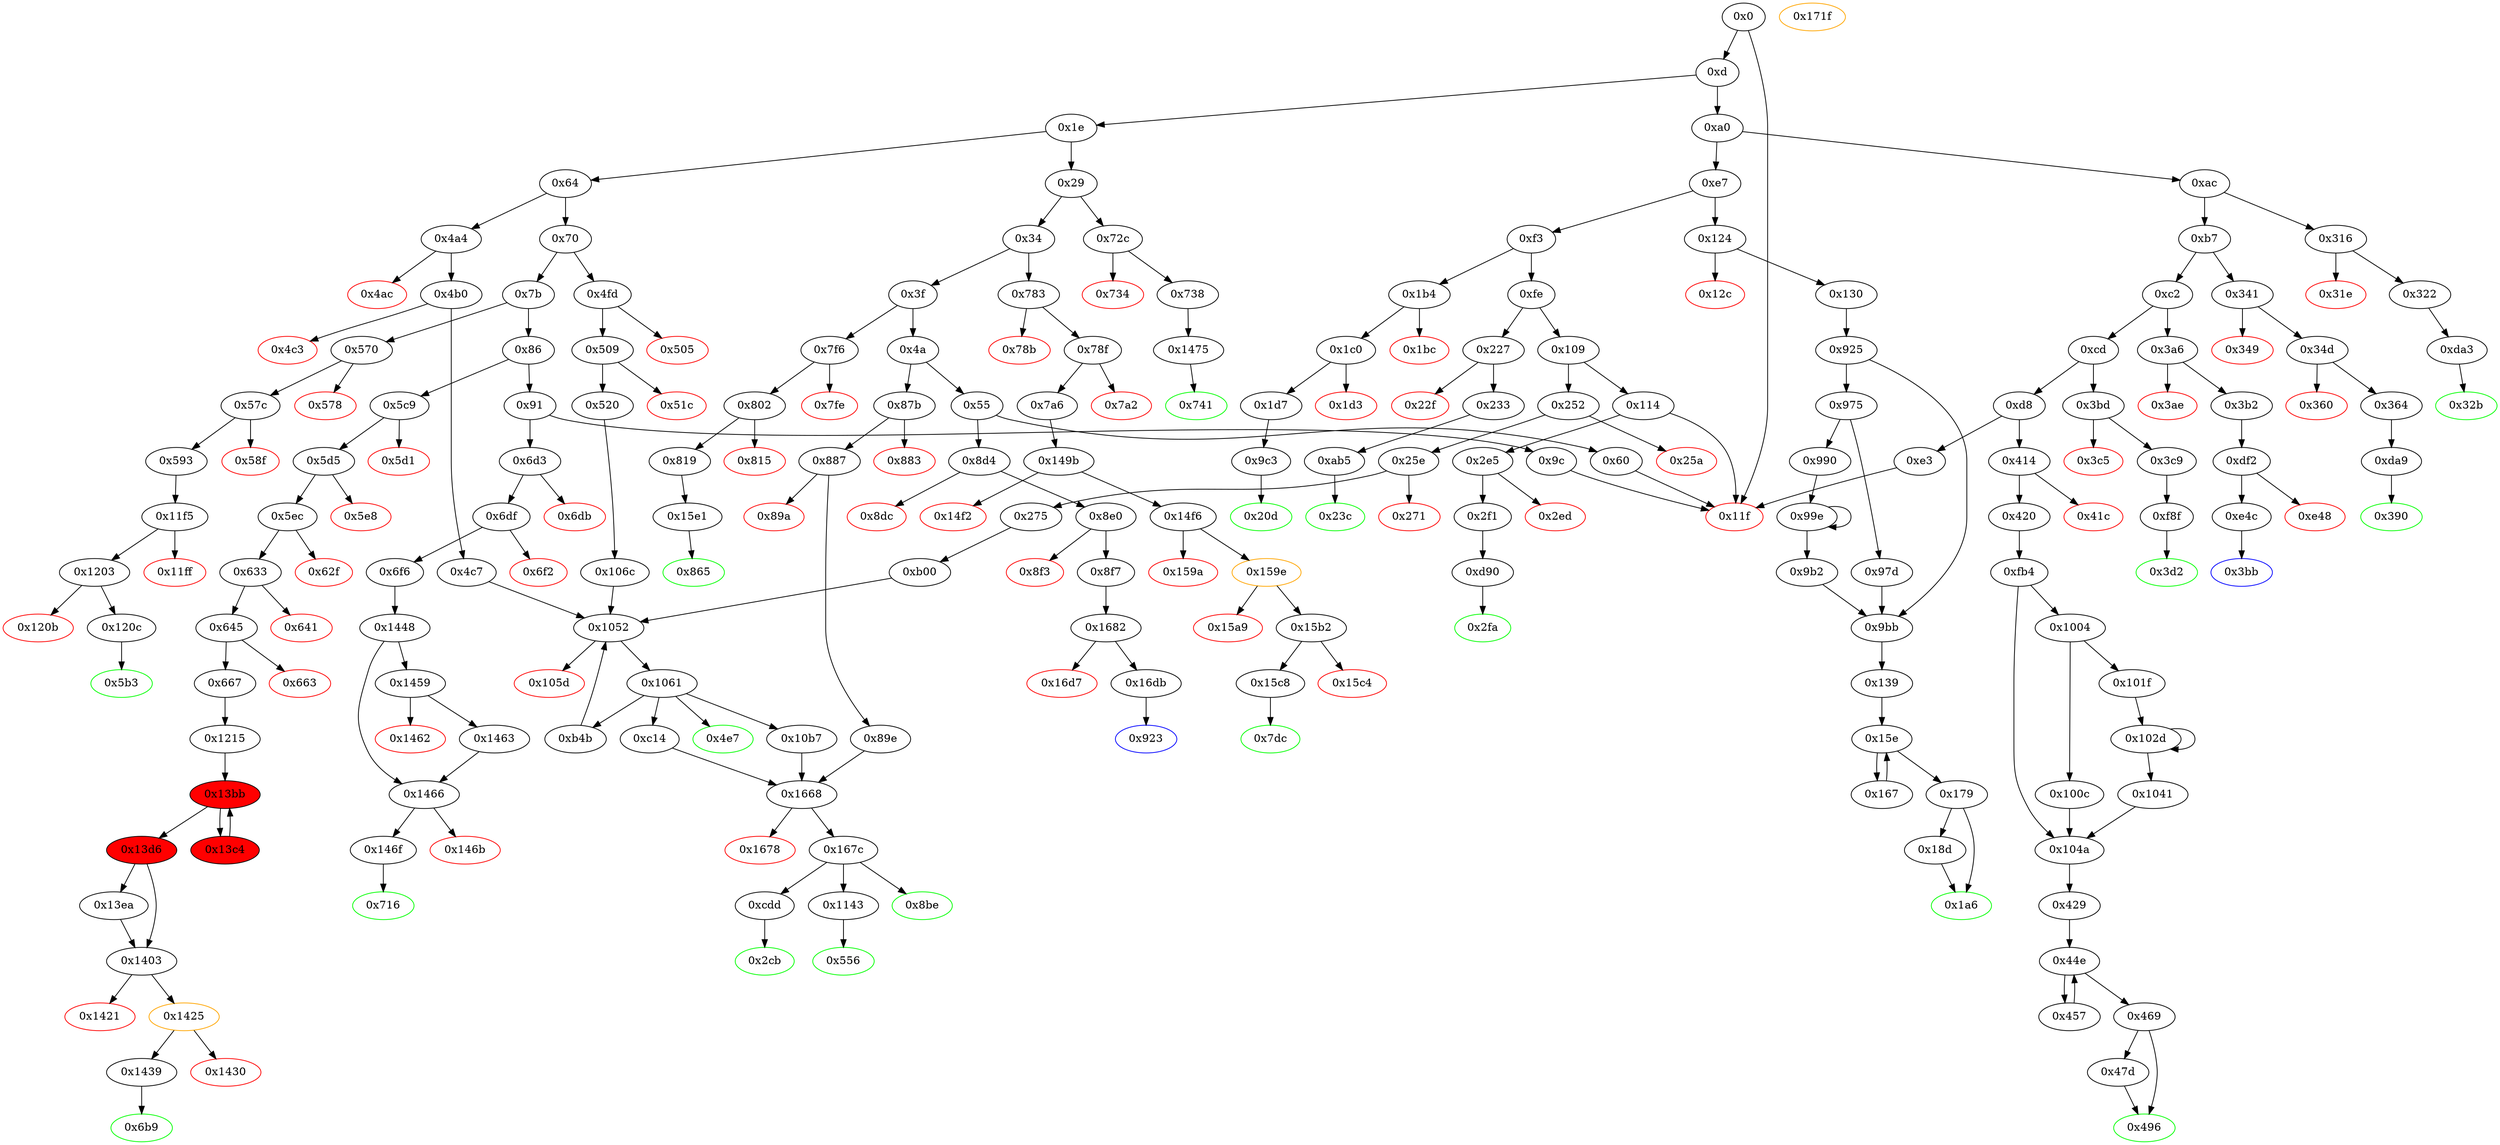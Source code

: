 digraph "" {
"0x14f6" [fillcolor=white, id="0x14f6", style=filled, tooltip="Block 0x14f6\n[0x14f6:0x1599]\n---\nPredecessors: [0x149b]\nSuccessors: [0x159a, 0x159e]\n---\n0x14f6 JUMPDEST\n0x14f7 DUP3\n0x14f8 PUSH20 0xffffffffffffffffffffffffffffffffffffffff\n0x150d AND\n0x150e PUSH4 0xa9059cbb\n0x1513 PUSH1 0x0\n0x1515 DUP1\n0x1516 SWAP1\n0x1517 SLOAD\n0x1518 SWAP1\n0x1519 PUSH2 0x100\n0x151c EXP\n0x151d SWAP1\n0x151e DIV\n0x151f PUSH20 0xffffffffffffffffffffffffffffffffffffffff\n0x1534 AND\n0x1535 DUP5\n0x1536 PUSH1 0x40\n0x1538 MLOAD\n0x1539 DUP4\n0x153a PUSH4 0xffffffff\n0x153f AND\n0x1540 PUSH1 0xe0\n0x1542 SHL\n0x1543 DUP2\n0x1544 MSTORE\n0x1545 PUSH1 0x4\n0x1547 ADD\n0x1548 DUP1\n0x1549 DUP4\n0x154a PUSH20 0xffffffffffffffffffffffffffffffffffffffff\n0x155f AND\n0x1560 PUSH20 0xffffffffffffffffffffffffffffffffffffffff\n0x1575 AND\n0x1576 DUP2\n0x1577 MSTORE\n0x1578 PUSH1 0x20\n0x157a ADD\n0x157b DUP3\n0x157c DUP2\n0x157d MSTORE\n0x157e PUSH1 0x20\n0x1580 ADD\n0x1581 SWAP3\n0x1582 POP\n0x1583 POP\n0x1584 POP\n0x1585 PUSH1 0x20\n0x1587 PUSH1 0x40\n0x1589 MLOAD\n0x158a DUP1\n0x158b DUP4\n0x158c SUB\n0x158d DUP2\n0x158e PUSH1 0x0\n0x1590 DUP8\n0x1591 DUP1\n0x1592 EXTCODESIZE\n0x1593 ISZERO\n0x1594 DUP1\n0x1595 ISZERO\n0x1596 PUSH2 0x159e\n0x1599 JUMPI\n---\n0x14f6: JUMPDEST \n0x14f8: V1322 = 0xffffffffffffffffffffffffffffffffffffffff\n0x150d: V1323 = AND 0xffffffffffffffffffffffffffffffffffffffff V577\n0x150e: V1324 = 0xa9059cbb\n0x1513: V1325 = 0x0\n0x1517: V1326 = S[0x0]\n0x1519: V1327 = 0x100\n0x151c: V1328 = EXP 0x100 0x0\n0x151e: V1329 = DIV V1326 0x1\n0x151f: V1330 = 0xffffffffffffffffffffffffffffffffffffffff\n0x1534: V1331 = AND 0xffffffffffffffffffffffffffffffffffffffff V1329\n0x1536: V1332 = 0x40\n0x1538: V1333 = M[0x40]\n0x153a: V1334 = 0xffffffff\n0x153f: V1335 = AND 0xffffffff 0xa9059cbb\n0x1540: V1336 = 0xe0\n0x1542: V1337 = SHL 0xe0 0xa9059cbb\n0x1544: M[V1333] = 0xa9059cbb00000000000000000000000000000000000000000000000000000000\n0x1545: V1338 = 0x4\n0x1547: V1339 = ADD 0x4 V1333\n0x154a: V1340 = 0xffffffffffffffffffffffffffffffffffffffff\n0x155f: V1341 = AND 0xffffffffffffffffffffffffffffffffffffffff V1331\n0x1560: V1342 = 0xffffffffffffffffffffffffffffffffffffffff\n0x1575: V1343 = AND 0xffffffffffffffffffffffffffffffffffffffff V1341\n0x1577: M[V1339] = V1343\n0x1578: V1344 = 0x20\n0x157a: V1345 = ADD 0x20 V1339\n0x157d: M[V1345] = V580\n0x157e: V1346 = 0x20\n0x1580: V1347 = ADD 0x20 V1345\n0x1585: V1348 = 0x20\n0x1587: V1349 = 0x40\n0x1589: V1350 = M[0x40]\n0x158c: V1351 = SUB V1347 V1350\n0x158e: V1352 = 0x0\n0x1592: V1353 = EXTCODESIZE V1323\n0x1593: V1354 = ISZERO V1353\n0x1595: V1355 = ISZERO V1354\n0x1596: V1356 = 0x159e\n0x1599: JUMPI 0x159e V1355\n---\nEntry stack: [V9, 0x7dc, V577, V580, 0x0]\nStack pops: 3\nStack additions: [S2, S1, S0, V1323, 0xa9059cbb, V1347, 0x20, V1350, V1351, V1350, 0x0, V1323, V1354]\nExit stack: [V9, 0x7dc, V577, V580, 0x0, V1323, 0xa9059cbb, V1347, 0x20, V1350, V1351, V1350, 0x0, V1323, V1354]\n\nDef sites:\nV9: {0xd.0x12}\n0x7dc: {0x78f.0x791}\nV577: {0x7a6.0x7c2}\nV580: {0x7a6.0x7cc}\n0x0: {0x149b.0x149c}\n"];
"0x104a" [fillcolor=white, id="0x104a", style=filled, tooltip="Block 0x104a\n[0x104a:0x1051]\n---\nPredecessors: [0xfb4, 0x100c, 0x1041]\nSuccessors: [0x429]\n---\n0x104a JUMPDEST\n0x104b POP\n0x104c POP\n0x104d POP\n0x104e POP\n0x104f POP\n0x1050 DUP2\n0x1051 JUMP\n---\n0x104a: JUMPDEST \n0x1051: JUMP 0x429\n---\nEntry stack: [V9, 0x429, V1040, 0x2, V1031, S2, S1, S0]\nStack pops: 7\nStack additions: [S6, S5]\nExit stack: [V9, 0x429, V1040]\n\nDef sites:\nV9: {0xd.0x12}\n0x429: {0x420.0x422}\nV1040: {0xfb4.0xfd9}\n0x2: {0xfb4.0xfb5}\nV1031: {0xfb4.0xfc9}\nS2: {0x100c.0x1019, 0x1041.0x1048, 0xfb4.0xfe9}\nS1: {0x102d.0x1035, 0xfb4.0xfb5}\nS0: {0xfb4.0xffd, 0x101f.0x1021}\n"];
"0x663" [color=red, fillcolor=white, id="0x663", style=filled, tooltip="Block 0x663\n[0x663:0x666]\n---\nPredecessors: [0x645]\nSuccessors: []\n---\n0x663 PUSH1 0x0\n0x665 DUP1\n0x666 REVERT\n---\n0x663: V482 = 0x0\n0x666: REVERT 0x0 0x0\n---\nEntry stack: [V9, 0x6b9, V449, V452, V446, 0x4, V472, V470, 0x64]\nStack pops: 0\nStack additions: []\nExit stack: [V9, 0x6b9, V449, V452, V446, 0x4, V472, V470, 0x64]\n\nDef sites:\nV9: {0xd.0x12}\n0x6b9: {0x5d5.0x5d7}\nV449: {0x5ec.0x608}\nV452: {0x5ec.0x612}\nV446: {0x5ec.0x5ee}\n0x4: {0x5d5.0x5da}\nV472: {0x645.0x64b}\nV470: {0x645.0x647}\n0x64: {0x5ec.0x620}\n"];
"0x6df" [fillcolor=white, id="0x6df", style=filled, tooltip="Block 0x6df\n[0x6df:0x6f1]\n---\nPredecessors: [0x6d3]\nSuccessors: [0x6f2, 0x6f6]\n---\n0x6df JUMPDEST\n0x6e0 POP\n0x6e1 PUSH2 0x716\n0x6e4 PUSH1 0x4\n0x6e6 DUP1\n0x6e7 CALLDATASIZE\n0x6e8 SUB\n0x6e9 PUSH1 0x40\n0x6eb DUP2\n0x6ec LT\n0x6ed ISZERO\n0x6ee PUSH2 0x6f6\n0x6f1 JUMPI\n---\n0x6df: JUMPDEST \n0x6e1: V520 = 0x716\n0x6e4: V521 = 0x4\n0x6e7: V522 = CALLDATASIZE\n0x6e8: V523 = SUB V522 0x4\n0x6e9: V524 = 0x40\n0x6ec: V525 = LT V523 0x40\n0x6ed: V526 = ISZERO V525\n0x6ee: V527 = 0x6f6\n0x6f1: JUMPI 0x6f6 V526\n---\nEntry stack: [V9, V516]\nStack pops: 1\nStack additions: [0x716, 0x4, V523]\nExit stack: [V9, 0x716, 0x4, V523]\n\nDef sites:\nV9: {0xd.0x12}\nV516: {0x6d3.0x6d4}\n"];
"0x16db" [fillcolor=white, id="0x16db", style=filled, tooltip="Block 0x16db\n[0x16db:0x171e]\n---\nPredecessors: [0x1682]\nSuccessors: [0x923]\n---\n0x16db JUMPDEST\n0x16dc DUP1\n0x16dd PUSH1 0x1\n0x16df PUSH1 0x0\n0x16e1 PUSH2 0x100\n0x16e4 EXP\n0x16e5 DUP2\n0x16e6 SLOAD\n0x16e7 DUP2\n0x16e8 PUSH20 0xffffffffffffffffffffffffffffffffffffffff\n0x16fd MUL\n0x16fe NOT\n0x16ff AND\n0x1700 SWAP1\n0x1701 DUP4\n0x1702 PUSH20 0xffffffffffffffffffffffffffffffffffffffff\n0x1717 AND\n0x1718 MUL\n0x1719 OR\n0x171a SWAP1\n0x171b SSTORE\n0x171c POP\n0x171d POP\n0x171e JUMP\n---\n0x16db: JUMPDEST \n0x16dd: V1425 = 0x1\n0x16df: V1426 = 0x0\n0x16e1: V1427 = 0x100\n0x16e4: V1428 = EXP 0x100 0x0\n0x16e6: V1429 = S[0x1]\n0x16e8: V1430 = 0xffffffffffffffffffffffffffffffffffffffff\n0x16fd: V1431 = MUL 0xffffffffffffffffffffffffffffffffffffffff 0x1\n0x16fe: V1432 = NOT 0xffffffffffffffffffffffffffffffffffffffff\n0x16ff: V1433 = AND 0xffffffffffffffffffffffff0000000000000000000000000000000000000000 V1429\n0x1702: V1434 = 0xffffffffffffffffffffffffffffffffffffffff\n0x1717: V1435 = AND 0xffffffffffffffffffffffffffffffffffffffff V671\n0x1718: V1436 = MUL V1435 0x1\n0x1719: V1437 = OR V1436 V1433\n0x171b: S[0x1] = V1437\n0x171e: JUMP 0x923\n---\nEntry stack: [V9, 0x923, V671]\nStack pops: 2\nStack additions: []\nExit stack: [V9]\n\nDef sites:\nV9: {0xd.0x12}\n0x923: {0x8e0.0x8e2}\nV671: {0x8f7.0x913}\n"];
"0x47d" [fillcolor=white, id="0x47d", style=filled, tooltip="Block 0x47d\n[0x47d:0x495]\n---\nPredecessors: [0x469]\nSuccessors: [0x496]\n---\n0x47d DUP1\n0x47e DUP3\n0x47f SUB\n0x480 DUP1\n0x481 MLOAD\n0x482 PUSH1 0x1\n0x484 DUP4\n0x485 PUSH1 0x20\n0x487 SUB\n0x488 PUSH2 0x100\n0x48b EXP\n0x48c SUB\n0x48d NOT\n0x48e AND\n0x48f DUP2\n0x490 MSTORE\n0x491 PUSH1 0x20\n0x493 ADD\n0x494 SWAP2\n0x495 POP\n---\n0x47f: V328 = SUB V323 V325\n0x481: V329 = M[V328]\n0x482: V330 = 0x1\n0x485: V331 = 0x20\n0x487: V332 = SUB 0x20 V325\n0x488: V333 = 0x100\n0x48b: V334 = EXP 0x100 V332\n0x48c: V335 = SUB V334 0x1\n0x48d: V336 = NOT V335\n0x48e: V337 = AND V336 V329\n0x490: M[V328] = V337\n0x491: V338 = 0x20\n0x493: V339 = ADD 0x20 V328\n---\nEntry stack: [V9, 0x429, V1040, V303, V303, V323, V325]\nStack pops: 2\nStack additions: [V339, S0]\nExit stack: [V9, 0x429, V1040, V303, V303, V339, V325]\n\nDef sites:\nV9: {0xd.0x12}\n0x429: {0x420.0x422}\nV1040: {0xfb4.0xfd9}\nV303: {0x429.0x42c}\nV303: {0x429.0x42c}\nV323: {0x469.0x472}\nV325: {0x469.0x476}\n"];
"0x5c9" [fillcolor=white, id="0x5c9", style=filled, tooltip="Block 0x5c9\n[0x5c9:0x5d0]\n---\nPredecessors: [0x86]\nSuccessors: [0x5d1, 0x5d5]\n---\n0x5c9 JUMPDEST\n0x5ca CALLVALUE\n0x5cb DUP1\n0x5cc ISZERO\n0x5cd PUSH2 0x5d5\n0x5d0 JUMPI\n---\n0x5c9: JUMPDEST \n0x5ca: V433 = CALLVALUE\n0x5cc: V434 = ISZERO V433\n0x5cd: V435 = 0x5d5\n0x5d0: JUMPI 0x5d5 V434\n---\nEntry stack: [V9]\nStack pops: 0\nStack additions: [V433]\nExit stack: [V9, V433]\n\nDef sites:\nV9: {0xd.0x12}\n"];
"0x3f" [fillcolor=white, id="0x3f", style=filled, tooltip="Block 0x3f\n[0x3f:0x49]\n---\nPredecessors: [0x34]\nSuccessors: [0x4a, 0x7f6]\n---\n0x3f DUP1\n0x40 PUSH4 0xdd62ed3e\n0x45 EQ\n0x46 PUSH2 0x7f6\n0x49 JUMPI\n---\n0x40: V22 = 0xdd62ed3e\n0x45: V23 = EQ 0xdd62ed3e V9\n0x46: V24 = 0x7f6\n0x49: JUMPI 0x7f6 V23\n---\nEntry stack: [V9]\nStack pops: 1\nStack additions: [S0]\nExit stack: [V9]\n\nDef sites:\nV9: {0xd.0x12}\n"];
"0x1682" [fillcolor=white, id="0x1682", style=filled, tooltip="Block 0x1682\n[0x1682:0x16d6]\n---\nPredecessors: [0x8f7]\nSuccessors: [0x16d7, 0x16db]\n---\n0x1682 JUMPDEST\n0x1683 PUSH1 0x0\n0x1685 DUP1\n0x1686 SWAP1\n0x1687 SLOAD\n0x1688 SWAP1\n0x1689 PUSH2 0x100\n0x168c EXP\n0x168d SWAP1\n0x168e DIV\n0x168f PUSH20 0xffffffffffffffffffffffffffffffffffffffff\n0x16a4 AND\n0x16a5 PUSH20 0xffffffffffffffffffffffffffffffffffffffff\n0x16ba AND\n0x16bb CALLER\n0x16bc PUSH20 0xffffffffffffffffffffffffffffffffffffffff\n0x16d1 AND\n0x16d2 EQ\n0x16d3 PUSH2 0x16db\n0x16d6 JUMPI\n---\n0x1682: JUMPDEST \n0x1683: V1410 = 0x0\n0x1687: V1411 = S[0x0]\n0x1689: V1412 = 0x100\n0x168c: V1413 = EXP 0x100 0x0\n0x168e: V1414 = DIV V1411 0x1\n0x168f: V1415 = 0xffffffffffffffffffffffffffffffffffffffff\n0x16a4: V1416 = AND 0xffffffffffffffffffffffffffffffffffffffff V1414\n0x16a5: V1417 = 0xffffffffffffffffffffffffffffffffffffffff\n0x16ba: V1418 = AND 0xffffffffffffffffffffffffffffffffffffffff V1416\n0x16bb: V1419 = CALLER\n0x16bc: V1420 = 0xffffffffffffffffffffffffffffffffffffffff\n0x16d1: V1421 = AND 0xffffffffffffffffffffffffffffffffffffffff V1419\n0x16d2: V1422 = EQ V1421 V1418\n0x16d3: V1423 = 0x16db\n0x16d6: JUMPI 0x16db V1422\n---\nEntry stack: [V9, 0x923, V671]\nStack pops: 0\nStack additions: []\nExit stack: [V9, 0x923, V671]\n\nDef sites:\nV9: {0xd.0x12}\n0x923: {0x8e0.0x8e2}\nV671: {0x8f7.0x913}\n"];
"0x802" [fillcolor=white, id="0x802", style=filled, tooltip="Block 0x802\n[0x802:0x814]\n---\nPredecessors: [0x7f6]\nSuccessors: [0x815, 0x819]\n---\n0x802 JUMPDEST\n0x803 POP\n0x804 PUSH2 0x865\n0x807 PUSH1 0x4\n0x809 DUP1\n0x80a CALLDATASIZE\n0x80b SUB\n0x80c PUSH1 0x40\n0x80e DUP2\n0x80f LT\n0x810 ISZERO\n0x811 PUSH2 0x819\n0x814 JUMPI\n---\n0x802: JUMPDEST \n0x804: V599 = 0x865\n0x807: V600 = 0x4\n0x80a: V601 = CALLDATASIZE\n0x80b: V602 = SUB V601 0x4\n0x80c: V603 = 0x40\n0x80f: V604 = LT V602 0x40\n0x810: V605 = ISZERO V604\n0x811: V606 = 0x819\n0x814: JUMPI 0x819 V605\n---\nEntry stack: [V9, V595]\nStack pops: 1\nStack additions: [0x865, 0x4, V602]\nExit stack: [V9, 0x865, 0x4, V602]\n\nDef sites:\nV9: {0xd.0x12}\nV595: {0x7f6.0x7f7}\n"];
"0x3ae" [color=red, fillcolor=white, id="0x3ae", style=filled, tooltip="Block 0x3ae\n[0x3ae:0x3b1]\n---\nPredecessors: [0x3a6]\nSuccessors: []\n---\n0x3ae PUSH1 0x0\n0x3b0 DUP1\n0x3b1 REVERT\n---\n0x3ae: V276 = 0x0\n0x3b1: REVERT 0x0 0x0\n---\nEntry stack: [V9, V273]\nStack pops: 0\nStack additions: []\nExit stack: [V9, V273]\n\nDef sites:\nV9: {0xd.0x12}\nV273: {0x3a6.0x3a7}\n"];
"0x645" [fillcolor=white, id="0x645", style=filled, tooltip="Block 0x645\n[0x645:0x662]\n---\nPredecessors: [0x633]\nSuccessors: [0x663, 0x667]\n---\n0x645 JUMPDEST\n0x646 DUP1\n0x647 CALLDATALOAD\n0x648 SWAP1\n0x649 PUSH1 0x20\n0x64b ADD\n0x64c SWAP2\n0x64d DUP5\n0x64e PUSH1 0x1\n0x650 DUP4\n0x651 MUL\n0x652 DUP5\n0x653 ADD\n0x654 GT\n0x655 PUSH5 0x100000000\n0x65b DUP4\n0x65c GT\n0x65d OR\n0x65e ISZERO\n0x65f PUSH2 0x667\n0x662 JUMPI\n---\n0x645: JUMPDEST \n0x647: V470 = CALLDATALOAD V463\n0x649: V471 = 0x20\n0x64b: V472 = ADD 0x20 V463\n0x64e: V473 = 0x1\n0x651: V474 = MUL V470 0x1\n0x653: V475 = ADD V472 V474\n0x654: V476 = GT V475 V446\n0x655: V477 = 0x100000000\n0x65c: V478 = GT V470 0x100000000\n0x65d: V479 = OR V478 V476\n0x65e: V480 = ISZERO V479\n0x65f: V481 = 0x667\n0x662: JUMPI 0x667 V480\n---\nEntry stack: [V9, 0x6b9, V449, V452, V446, 0x4, 0x64, V463]\nStack pops: 4\nStack additions: [S3, S2, V472, V470, S1]\nExit stack: [V9, 0x6b9, V449, V452, V446, 0x4, V472, V470, 0x64]\n\nDef sites:\nV9: {0xd.0x12}\n0x6b9: {0x5d5.0x5d7}\nV449: {0x5ec.0x608}\nV452: {0x5ec.0x612}\nV446: {0x5ec.0x5ee}\n0x4: {0x5d5.0x5da}\n0x64: {0x5ec.0x620}\nV463: {0x633.0x635}\n"];
"0xf3" [fillcolor=white, id="0xf3", style=filled, tooltip="Block 0xf3\n[0xf3:0xfd]\n---\nPredecessors: [0xe7]\nSuccessors: [0xfe, 0x1b4]\n---\n0xf3 DUP1\n0xf4 PUSH4 0x95ea7b3\n0xf9 EQ\n0xfa PUSH2 0x1b4\n0xfd JUMPI\n---\n0xf4: V70 = 0x95ea7b3\n0xf9: V71 = EQ 0x95ea7b3 V9\n0xfa: V72 = 0x1b4\n0xfd: JUMPI 0x1b4 V71\n---\nEntry stack: [V9]\nStack pops: 1\nStack additions: [S0]\nExit stack: [V9]\n\nDef sites:\nV9: {0xd.0x12}\n"];
"0x34d" [fillcolor=white, id="0x34d", style=filled, tooltip="Block 0x34d\n[0x34d:0x35f]\n---\nPredecessors: [0x341]\nSuccessors: [0x360, 0x364]\n---\n0x34d JUMPDEST\n0x34e POP\n0x34f PUSH2 0x390\n0x352 PUSH1 0x4\n0x354 DUP1\n0x355 CALLDATASIZE\n0x356 SUB\n0x357 PUSH1 0x20\n0x359 DUP2\n0x35a LT\n0x35b ISZERO\n0x35c PUSH2 0x364\n0x35f JUMPI\n---\n0x34d: JUMPDEST \n0x34f: V250 = 0x390\n0x352: V251 = 0x4\n0x355: V252 = CALLDATASIZE\n0x356: V253 = SUB V252 0x4\n0x357: V254 = 0x20\n0x35a: V255 = LT V253 0x20\n0x35b: V256 = ISZERO V255\n0x35c: V257 = 0x364\n0x35f: JUMPI 0x364 V256\n---\nEntry stack: [V9, V246]\nStack pops: 1\nStack additions: [0x390, 0x4, V253]\nExit stack: [V9, 0x390, 0x4, V253]\n\nDef sites:\nV9: {0xd.0x12}\nV246: {0x341.0x342}\n"];
"0x25e" [fillcolor=white, id="0x25e", style=filled, tooltip="Block 0x25e\n[0x25e:0x270]\n---\nPredecessors: [0x252]\nSuccessors: [0x271, 0x275]\n---\n0x25e JUMPDEST\n0x25f POP\n0x260 PUSH2 0x2cb\n0x263 PUSH1 0x4\n0x265 DUP1\n0x266 CALLDATASIZE\n0x267 SUB\n0x268 PUSH1 0x60\n0x26a DUP2\n0x26b LT\n0x26c ISZERO\n0x26d PUSH2 0x275\n0x270 JUMPI\n---\n0x25e: JUMPDEST \n0x260: V181 = 0x2cb\n0x263: V182 = 0x4\n0x266: V183 = CALLDATASIZE\n0x267: V184 = SUB V183 0x4\n0x268: V185 = 0x60\n0x26b: V186 = LT V184 0x60\n0x26c: V187 = ISZERO V186\n0x26d: V188 = 0x275\n0x270: JUMPI 0x275 V187\n---\nEntry stack: [V9, V177]\nStack pops: 1\nStack additions: [0x2cb, 0x4, V184]\nExit stack: [V9, 0x2cb, 0x4, V184]\n\nDef sites:\nV9: {0xd.0x12}\nV177: {0x252.0x253}\n"];
"0x12c" [color=red, fillcolor=white, id="0x12c", style=filled, tooltip="Block 0x12c\n[0x12c:0x12f]\n---\nPredecessors: [0x124]\nSuccessors: []\n---\n0x12c PUSH1 0x0\n0x12e DUP1\n0x12f REVERT\n---\n0x12c: V86 = 0x0\n0x12f: REVERT 0x0 0x0\n---\nEntry stack: [V9, V83]\nStack pops: 0\nStack additions: []\nExit stack: [V9, V83]\n\nDef sites:\nV9: {0xd.0x12}\nV83: {0x124.0x125}\n"];
"0x91" [fillcolor=white, id="0x91", style=filled, tooltip="Block 0x91\n[0x91:0x9b]\n---\nPredecessors: [0x86]\nSuccessors: [0x9c, 0x6d3]\n---\n0x91 DUP1\n0x92 PUSH4 0xd05c78da\n0x97 EQ\n0x98 PUSH2 0x6d3\n0x9b JUMPI\n---\n0x92: V44 = 0xd05c78da\n0x97: V45 = EQ 0xd05c78da V9\n0x98: V46 = 0x6d3\n0x9b: JUMPI 0x6d3 V45\n---\nEntry stack: [V9]\nStack pops: 1\nStack additions: [S0]\nExit stack: [V9]\n\nDef sites:\nV9: {0xd.0x12}\n"];
"0x44e" [fillcolor=white, id="0x44e", style=filled, tooltip="Block 0x44e\n[0x44e:0x456]\n---\nPredecessors: [0x429, 0x457]\nSuccessors: [0x457, 0x469]\n---\n0x44e JUMPDEST\n0x44f DUP4\n0x450 DUP2\n0x451 LT\n0x452 ISZERO\n0x453 PUSH2 0x469\n0x456 JUMPI\n---\n0x44e: JUMPDEST \n0x451: V314 = LT S0 V310\n0x452: V315 = ISZERO V314\n0x453: V316 = 0x469\n0x456: JUMPI 0x469 V315\n---\nEntry stack: [V9, 0x429, V1040, V303, V303, V309, V312, V310, V310, V309, V312, S0]\nStack pops: 4\nStack additions: [S3, S2, S1, S0]\nExit stack: [V9, 0x429, V1040, V303, V303, V309, V312, V310, V310, V309, V312, S0]\n\nDef sites:\nV9: {0xd.0x12}\n0x429: {0x420.0x422}\nV1040: {0xfb4.0xfd9}\nV303: {0x429.0x42c}\nV303: {0x429.0x42c}\nV309: {0x429.0x43f}\nV312: {0x429.0x447}\nV310: {0x429.0x443}\nV310: {0x429.0x443}\nV309: {0x429.0x43f}\nV312: {0x429.0x447}\nS0: {0x429.0x44c, 0x457.0x462}\n"];
"0x990" [fillcolor=white, id="0x990", style=filled, tooltip="Block 0x990\n[0x990:0x99d]\n---\nPredecessors: [0x975]\nSuccessors: [0x99e]\n---\n0x990 JUMPDEST\n0x991 DUP3\n0x992 ADD\n0x993 SWAP2\n0x994 SWAP1\n0x995 PUSH1 0x0\n0x997 MSTORE\n0x998 PUSH1 0x20\n0x99a PUSH1 0x0\n0x99c SHA3\n0x99d SWAP1\n---\n0x990: JUMPDEST \n0x992: V723 = ADD V699 V710\n0x995: V724 = 0x0\n0x997: M[0x0] = 0x3\n0x998: V725 = 0x20\n0x99a: V726 = 0x0\n0x99c: V727 = SHA3 0x0 0x20\n---\nEntry stack: [V9, 0x139, V695, 0x3, V686, V699, 0x3, V710]\nStack pops: 3\nStack additions: [V723, V727, S2]\nExit stack: [V9, 0x139, V695, 0x3, V686, V723, V727, V699]\n\nDef sites:\nV9: {0xd.0x12}\n0x139: {0x130.0x132}\nV695: {0x925.0x94a}\n0x3: {0x925.0x926}\nV686: {0x925.0x93a}\nV699: {0x925.0x95a}\n0x3: {0x925.0x926}\nV710: {0x925.0x96e}\n"];
"0xf8f" [fillcolor=white, id="0xf8f", style=filled, tooltip="Block 0xf8f\n[0xf8f:0xfb3]\n---\nPredecessors: [0x3c9]\nSuccessors: [0x3d2]\n---\n0xf8f JUMPDEST\n0xf90 PUSH1 0x0\n0xf92 DUP1\n0xf93 SWAP1\n0xf94 SLOAD\n0xf95 SWAP1\n0xf96 PUSH2 0x100\n0xf99 EXP\n0xf9a SWAP1\n0xf9b DIV\n0xf9c PUSH20 0xffffffffffffffffffffffffffffffffffffffff\n0xfb1 AND\n0xfb2 DUP2\n0xfb3 JUMP\n---\n0xf8f: JUMPDEST \n0xf90: V1013 = 0x0\n0xf94: V1014 = S[0x0]\n0xf96: V1015 = 0x100\n0xf99: V1016 = EXP 0x100 0x0\n0xf9b: V1017 = DIV V1014 0x1\n0xf9c: V1018 = 0xffffffffffffffffffffffffffffffffffffffff\n0xfb1: V1019 = AND 0xffffffffffffffffffffffffffffffffffffffff V1017\n0xfb3: JUMP 0x3d2\n---\nEntry stack: [V9, 0x3d2]\nStack pops: 1\nStack additions: [S0, V1019]\nExit stack: [V9, 0x3d2, V1019]\n\nDef sites:\nV9: {0xd.0x12}\n0x3d2: {0x3c9.0x3cb}\n"];
"0x887" [fillcolor=white, id="0x887", style=filled, tooltip="Block 0x887\n[0x887:0x899]\n---\nPredecessors: [0x87b]\nSuccessors: [0x89a, 0x89e]\n---\n0x887 JUMPDEST\n0x888 POP\n0x889 PUSH2 0x8be\n0x88c PUSH1 0x4\n0x88e DUP1\n0x88f CALLDATASIZE\n0x890 SUB\n0x891 PUSH1 0x40\n0x893 DUP2\n0x894 LT\n0x895 ISZERO\n0x896 PUSH2 0x89e\n0x899 JUMPI\n---\n0x887: JUMPDEST \n0x889: V631 = 0x8be\n0x88c: V632 = 0x4\n0x88f: V633 = CALLDATASIZE\n0x890: V634 = SUB V633 0x4\n0x891: V635 = 0x40\n0x894: V636 = LT V634 0x40\n0x895: V637 = ISZERO V636\n0x896: V638 = 0x89e\n0x899: JUMPI 0x89e V637\n---\nEntry stack: [V9, V627]\nStack pops: 1\nStack additions: [0x8be, 0x4, V634]\nExit stack: [V9, 0x8be, 0x4, V634]\n\nDef sites:\nV9: {0xd.0x12}\nV627: {0x87b.0x87c}\n"];
"0x159e" [color=orange, fillcolor=white, id="0x159e", style=filled, tooltip="Block 0x159e\n[0x159e:0x15a8]\n---\nPredecessors: [0x14f6]\nSuccessors: [0x15a9, 0x15b2]\n---\n0x159e JUMPDEST\n0x159f POP\n0x15a0 GAS\n0x15a1 CALL\n0x15a2 ISZERO\n0x15a3 DUP1\n0x15a4 ISZERO\n0x15a5 PUSH2 0x15b2\n0x15a8 JUMPI\n---\n0x159e: JUMPDEST \n0x15a0: V1358 = GAS\n0x15a1: V1359 = CALL V1358 V1323 0x0 V1350 V1351 V1350 0x20\n0x15a2: V1360 = ISZERO V1359\n0x15a4: V1361 = ISZERO V1360\n0x15a5: V1362 = 0x15b2\n0x15a8: JUMPI 0x15b2 V1361\n---\nEntry stack: [V9, 0x7dc, V577, V580, 0x0, V1323, 0xa9059cbb, V1347, 0x20, V1350, V1351, V1350, 0x0, V1323, V1354]\nStack pops: 7\nStack additions: [V1360]\nExit stack: [V9, 0x7dc, V577, V580, 0x0, V1323, 0xa9059cbb, V1347, V1360]\n\nDef sites:\nV9: {0xd.0x12}\n0x7dc: {0x78f.0x791}\nV577: {0x7a6.0x7c2}\nV580: {0x7a6.0x7cc}\n0x0: {0x149b.0x149c}\nV1323: {0x14f6.0x150d}\n0xa9059cbb: {0x14f6.0x150e}\nV1347: {0x14f6.0x1580}\n0x20: {0x14f6.0x1585}\nV1350: {0x14f6.0x1589}\nV1351: {0x14f6.0x158c}\nV1350: {0x14f6.0x1589}\n0x0: {0x14f6.0x158e}\nV1323: {0x14f6.0x150d}\nV1354: {0x14f6.0x1593}\n"];
"0x100c" [fillcolor=white, id="0x100c", style=filled, tooltip="Block 0x100c\n[0x100c:0x101e]\n---\nPredecessors: [0x1004]\nSuccessors: [0x104a]\n---\n0x100c PUSH2 0x100\n0x100f DUP1\n0x1010 DUP4\n0x1011 SLOAD\n0x1012 DIV\n0x1013 MUL\n0x1014 DUP4\n0x1015 MSTORE\n0x1016 SWAP2\n0x1017 PUSH1 0x20\n0x1019 ADD\n0x101a SWAP2\n0x101b PUSH2 0x104a\n0x101e JUMP\n---\n0x100c: V1061 = 0x100\n0x1011: V1062 = S[0x2]\n0x1012: V1063 = DIV V1062 0x100\n0x1013: V1064 = MUL V1063 0x100\n0x1015: M[V1044] = V1064\n0x1017: V1065 = 0x20\n0x1019: V1066 = ADD 0x20 V1044\n0x101b: V1067 = 0x104a\n0x101e: JUMP 0x104a\n---\nEntry stack: [V9, 0x429, V1040, 0x2, V1031, V1044, 0x2, V1055]\nStack pops: 3\nStack additions: [V1066, S1, S0]\nExit stack: [V9, 0x429, V1040, 0x2, V1031, V1066, 0x2, V1055]\n\nDef sites:\nV9: {0xd.0x12}\n0x429: {0x420.0x422}\nV1040: {0xfb4.0xfd9}\n0x2: {0xfb4.0xfb5}\nV1031: {0xfb4.0xfc9}\nV1044: {0xfb4.0xfe9}\n0x2: {0xfb4.0xfb5}\nV1055: {0xfb4.0xffd}\n"];
"0x9c3" [fillcolor=white, id="0x9c3", style=filled, tooltip="Block 0x9c3\n[0x9c3:0xab4]\n---\nPredecessors: [0x1d7]\nSuccessors: [0x20d]\n---\n0x9c3 JUMPDEST\n0x9c4 PUSH1 0x0\n0x9c6 DUP2\n0x9c7 PUSH1 0x7\n0x9c9 PUSH1 0x0\n0x9cb CALLER\n0x9cc PUSH20 0xffffffffffffffffffffffffffffffffffffffff\n0x9e1 AND\n0x9e2 PUSH20 0xffffffffffffffffffffffffffffffffffffffff\n0x9f7 AND\n0x9f8 DUP2\n0x9f9 MSTORE\n0x9fa PUSH1 0x20\n0x9fc ADD\n0x9fd SWAP1\n0x9fe DUP2\n0x9ff MSTORE\n0xa00 PUSH1 0x20\n0xa02 ADD\n0xa03 PUSH1 0x0\n0xa05 SHA3\n0xa06 PUSH1 0x0\n0xa08 DUP6\n0xa09 PUSH20 0xffffffffffffffffffffffffffffffffffffffff\n0xa1e AND\n0xa1f PUSH20 0xffffffffffffffffffffffffffffffffffffffff\n0xa34 AND\n0xa35 DUP2\n0xa36 MSTORE\n0xa37 PUSH1 0x20\n0xa39 ADD\n0xa3a SWAP1\n0xa3b DUP2\n0xa3c MSTORE\n0xa3d PUSH1 0x20\n0xa3f ADD\n0xa40 PUSH1 0x0\n0xa42 SHA3\n0xa43 DUP2\n0xa44 SWAP1\n0xa45 SSTORE\n0xa46 POP\n0xa47 DUP3\n0xa48 PUSH20 0xffffffffffffffffffffffffffffffffffffffff\n0xa5d AND\n0xa5e CALLER\n0xa5f PUSH20 0xffffffffffffffffffffffffffffffffffffffff\n0xa74 AND\n0xa75 PUSH32 0x8c5be1e5ebec7d5bd14f71427d1e84f3dd0314c0f7b2291e5b200ac8c7c3b925\n0xa96 DUP5\n0xa97 PUSH1 0x40\n0xa99 MLOAD\n0xa9a DUP1\n0xa9b DUP3\n0xa9c DUP2\n0xa9d MSTORE\n0xa9e PUSH1 0x20\n0xaa0 ADD\n0xaa1 SWAP2\n0xaa2 POP\n0xaa3 POP\n0xaa4 PUSH1 0x40\n0xaa6 MLOAD\n0xaa7 DUP1\n0xaa8 SWAP2\n0xaa9 SUB\n0xaaa SWAP1\n0xaab LOG3\n0xaac PUSH1 0x1\n0xaae SWAP1\n0xaaf POP\n0xab0 SWAP3\n0xab1 SWAP2\n0xab2 POP\n0xab3 POP\n0xab4 JUMP\n---\n0x9c3: JUMPDEST \n0x9c4: V739 = 0x0\n0x9c7: V740 = 0x7\n0x9c9: V741 = 0x0\n0x9cb: V742 = CALLER\n0x9cc: V743 = 0xffffffffffffffffffffffffffffffffffffffff\n0x9e1: V744 = AND 0xffffffffffffffffffffffffffffffffffffffff V742\n0x9e2: V745 = 0xffffffffffffffffffffffffffffffffffffffff\n0x9f7: V746 = AND 0xffffffffffffffffffffffffffffffffffffffff V744\n0x9f9: M[0x0] = V746\n0x9fa: V747 = 0x20\n0x9fc: V748 = ADD 0x20 0x0\n0x9ff: M[0x20] = 0x7\n0xa00: V749 = 0x20\n0xa02: V750 = ADD 0x20 0x20\n0xa03: V751 = 0x0\n0xa05: V752 = SHA3 0x0 0x40\n0xa06: V753 = 0x0\n0xa09: V754 = 0xffffffffffffffffffffffffffffffffffffffff\n0xa1e: V755 = AND 0xffffffffffffffffffffffffffffffffffffffff V146\n0xa1f: V756 = 0xffffffffffffffffffffffffffffffffffffffff\n0xa34: V757 = AND 0xffffffffffffffffffffffffffffffffffffffff V755\n0xa36: M[0x0] = V757\n0xa37: V758 = 0x20\n0xa39: V759 = ADD 0x20 0x0\n0xa3c: M[0x20] = V752\n0xa3d: V760 = 0x20\n0xa3f: V761 = ADD 0x20 0x20\n0xa40: V762 = 0x0\n0xa42: V763 = SHA3 0x0 0x40\n0xa45: S[V763] = V149\n0xa48: V764 = 0xffffffffffffffffffffffffffffffffffffffff\n0xa5d: V765 = AND 0xffffffffffffffffffffffffffffffffffffffff V146\n0xa5e: V766 = CALLER\n0xa5f: V767 = 0xffffffffffffffffffffffffffffffffffffffff\n0xa74: V768 = AND 0xffffffffffffffffffffffffffffffffffffffff V766\n0xa75: V769 = 0x8c5be1e5ebec7d5bd14f71427d1e84f3dd0314c0f7b2291e5b200ac8c7c3b925\n0xa97: V770 = 0x40\n0xa99: V771 = M[0x40]\n0xa9d: M[V771] = V149\n0xa9e: V772 = 0x20\n0xaa0: V773 = ADD 0x20 V771\n0xaa4: V774 = 0x40\n0xaa6: V775 = M[0x40]\n0xaa9: V776 = SUB V773 V775\n0xaab: LOG V775 V776 0x8c5be1e5ebec7d5bd14f71427d1e84f3dd0314c0f7b2291e5b200ac8c7c3b925 V768 V765\n0xaac: V777 = 0x1\n0xab4: JUMP 0x20d\n---\nEntry stack: [V9, 0x20d, V146, V149]\nStack pops: 3\nStack additions: [0x1]\nExit stack: [V9, 0x1]\n\nDef sites:\nV9: {0xd.0x12}\n0x20d: {0x1c0.0x1c2}\nV146: {0x1d7.0x1f3}\nV149: {0x1d7.0x1fd}\n"];
"0x89e" [fillcolor=white, id="0x89e", style=filled, tooltip="Block 0x89e\n[0x89e:0x8bd]\n---\nPredecessors: [0x887]\nSuccessors: [0x1668]\n---\n0x89e JUMPDEST\n0x89f DUP2\n0x8a0 ADD\n0x8a1 SWAP1\n0x8a2 DUP1\n0x8a3 DUP1\n0x8a4 CALLDATALOAD\n0x8a5 SWAP1\n0x8a6 PUSH1 0x20\n0x8a8 ADD\n0x8a9 SWAP1\n0x8aa SWAP3\n0x8ab SWAP2\n0x8ac SWAP1\n0x8ad DUP1\n0x8ae CALLDATALOAD\n0x8af SWAP1\n0x8b0 PUSH1 0x20\n0x8b2 ADD\n0x8b3 SWAP1\n0x8b4 SWAP3\n0x8b5 SWAP2\n0x8b6 SWAP1\n0x8b7 POP\n0x8b8 POP\n0x8b9 POP\n0x8ba PUSH2 0x1668\n0x8bd JUMP\n---\n0x89e: JUMPDEST \n0x8a0: V640 = ADD 0x4 V634\n0x8a4: V641 = CALLDATALOAD 0x4\n0x8a6: V642 = 0x20\n0x8a8: V643 = ADD 0x20 0x4\n0x8ae: V644 = CALLDATALOAD 0x24\n0x8b0: V645 = 0x20\n0x8b2: V646 = ADD 0x20 0x24\n0x8ba: V647 = 0x1668\n0x8bd: JUMP 0x1668\n---\nEntry stack: [V9, 0x8be, 0x4, V634]\nStack pops: 2\nStack additions: [V641, V644]\nExit stack: [V9, 0x8be, V641, V644]\n\nDef sites:\nV9: {0xd.0x12}\n0x8be: {0x887.0x889}\n0x4: {0x887.0x88c}\nV634: {0x887.0x890}\n"];
"0x1466" [fillcolor=white, id="0x1466", style=filled, tooltip="Block 0x1466\n[0x1466:0x146a]\n---\nPredecessors: [0x1448, 0x1463]\nSuccessors: [0x146b, 0x146f]\n---\n0x1466 JUMPDEST\n0x1467 PUSH2 0x146f\n0x146a JUMPI\n---\n0x1466: JUMPDEST \n0x1467: V1296 = 0x146f\n0x146a: JUMPI 0x146f S0\n---\nEntry stack: [V9, 0x716, V530, V533, V1289, S0]\nStack pops: 1\nStack additions: []\nExit stack: [V9, 0x716, V530, V533, V1289]\n\nDef sites:\nV9: {0xd.0x12}\n0x716: {0x6df.0x6e1}\nV530: {0x6f6.0x6fc}\nV533: {0x6f6.0x706}\nV1289: {0x1448.0x144d}\nS0: {0x1448.0x1453, 0x1463.0x1465}\n"];
"0x738" [fillcolor=white, id="0x738", style=filled, tooltip="Block 0x738\n[0x738:0x740]\n---\nPredecessors: [0x72c]\nSuccessors: [0x1475]\n---\n0x738 JUMPDEST\n0x739 POP\n0x73a PUSH2 0x741\n0x73d PUSH2 0x1475\n0x740 JUMP\n---\n0x738: JUMPDEST \n0x73a: V548 = 0x741\n0x73d: V549 = 0x1475\n0x740: JUMP 0x1475\n---\nEntry stack: [V9, V544]\nStack pops: 1\nStack additions: [0x741]\nExit stack: [V9, 0x741]\n\nDef sites:\nV9: {0xd.0x12}\nV544: {0x72c.0x72d}\n"];
"0x3a6" [fillcolor=white, id="0x3a6", style=filled, tooltip="Block 0x3a6\n[0x3a6:0x3ad]\n---\nPredecessors: [0xc2]\nSuccessors: [0x3ae, 0x3b2]\n---\n0x3a6 JUMPDEST\n0x3a7 CALLVALUE\n0x3a8 DUP1\n0x3a9 ISZERO\n0x3aa PUSH2 0x3b2\n0x3ad JUMPI\n---\n0x3a6: JUMPDEST \n0x3a7: V273 = CALLVALUE\n0x3a9: V274 = ISZERO V273\n0x3aa: V275 = 0x3b2\n0x3ad: JUMPI 0x3b2 V274\n---\nEntry stack: [V9]\nStack pops: 0\nStack additions: [V273]\nExit stack: [V9, V273]\n\nDef sites:\nV9: {0xd.0x12}\n"];
"0x3bb" [color=blue, fillcolor=white, id="0x3bb", style=filled, tooltip="Block 0x3bb\n[0x3bb:0x3bc]\n---\nPredecessors: [0xe4c]\nSuccessors: []\n---\n0x3bb JUMPDEST\n0x3bc STOP\n---\n0x3bb: JUMPDEST \n0x3bc: STOP \n---\nEntry stack: [V9]\nStack pops: 0\nStack additions: []\nExit stack: [V9]\n\nDef sites:\nV9: {0xd.0x12}\n"];
"0x171f" [color=orange, fillcolor=white, id="0x171f", style=filled, tooltip="Block 0x171f\n[0x171f:0x1756]\n---\nPredecessors: []\nSuccessors: []\n---\n0x171f INVALID\n0x1720 LOG1\n0x1721 PUSH6 0x627a7a723058\n0x1728 SHA3\n0x1729 MISSING 0xcd\n0x172a MISSING 0xed\n0x172b STATICCALL\n0x172c PUSH8 0x59d2d1734ce74bdb\n0x1735 MOD\n0x1736 DUP3\n0x1737 CREATE2\n0x1738 SWAP9\n0x1739 SMOD\n0x173a PUSH28 0xbb17602c0c3367e7802ed0d2f3c10029\n---\n0x171f: INVALID \n0x1720: LOG S0 S1 S2\n0x1721: V1438 = 0x627a7a723058\n0x1728: V1439 = SHA3 0x627a7a723058 S3\n0x1729: MISSING 0xcd\n0x172a: MISSING 0xed\n0x172b: V1440 = STATICCALL S0 S1 S2 S3 S4 S5\n0x172c: V1441 = 0x59d2d1734ce74bdb\n0x1735: V1442 = MOD 0x59d2d1734ce74bdb V1440\n0x1737: V1443 = CREATE2 S7 V1442 S6 S7\n0x1739: V1444 = SMOD S16 S8\n0x173a: V1445 = 0xbb17602c0c3367e7802ed0d2f3c10029\n---\nEntry stack: []\nStack pops: 0\nStack additions: [V1439, 0xbb17602c0c3367e7802ed0d2f3c10029, V1444, S9, S10, S11, S12, S13, S14, S15, V1443]\nExit stack: []\n\nDef sites:\n"];
"0xe7" [fillcolor=white, id="0xe7", style=filled, tooltip="Block 0xe7\n[0xe7:0xf2]\n---\nPredecessors: [0xa0]\nSuccessors: [0xf3, 0x124]\n---\n0xe7 JUMPDEST\n0xe8 DUP1\n0xe9 PUSH4 0x6fdde03\n0xee EQ\n0xef PUSH2 0x124\n0xf2 JUMPI\n---\n0xe7: JUMPDEST \n0xe9: V67 = 0x6fdde03\n0xee: V68 = EQ 0x6fdde03 V9\n0xef: V69 = 0x124\n0xf2: JUMPI 0x124 V68\n---\nEntry stack: [V9]\nStack pops: 1\nStack additions: [S0]\nExit stack: [V9]\n\nDef sites:\nV9: {0xd.0x12}\n"];
"0x72c" [fillcolor=white, id="0x72c", style=filled, tooltip="Block 0x72c\n[0x72c:0x733]\n---\nPredecessors: [0x29]\nSuccessors: [0x734, 0x738]\n---\n0x72c JUMPDEST\n0x72d CALLVALUE\n0x72e DUP1\n0x72f ISZERO\n0x730 PUSH2 0x738\n0x733 JUMPI\n---\n0x72c: JUMPDEST \n0x72d: V544 = CALLVALUE\n0x72f: V545 = ISZERO V544\n0x730: V546 = 0x738\n0x733: JUMPI 0x738 V545\n---\nEntry stack: [V9]\nStack pops: 0\nStack additions: [V544]\nExit stack: [V9, V544]\n\nDef sites:\nV9: {0xd.0x12}\n"];
"0x13c4" [fillcolor=red, id="0x13c4", style=filled, tooltip="Block 0x13c4\n[0x13c4:0x13d5]\n---\nPredecessors: [0x13bb]\nSuccessors: [0x13bb]\n---\n0x13c4 DUP1\n0x13c5 DUP3\n0x13c6 ADD\n0x13c7 MLOAD\n0x13c8 DUP2\n0x13c9 DUP5\n0x13ca ADD\n0x13cb MSTORE\n0x13cc PUSH1 0x20\n0x13ce DUP2\n0x13cf ADD\n0x13d0 SWAP1\n0x13d1 POP\n0x13d2 PUSH2 0x13bb\n0x13d5 JUMP\n---\n0x13c6: V1245 = ADD V1240 S0\n0x13c7: V1246 = M[V1245]\n0x13ca: V1247 = ADD V1237 S0\n0x13cb: M[V1247] = V1246\n0x13cc: V1248 = 0x20\n0x13cf: V1249 = ADD S0 0x20\n0x13d2: V1250 = 0x13bb\n0x13d5: JUMP 0x13bb\n---\nEntry stack: [V9, 0x6b9, V449, V452, V491, 0x0, V1206, 0x8f4ffcb1, V1208, V452, V1209, V491, V1217, V1231, V1237, V1240, V1238, V1238, V1237, V1240, S0]\nStack pops: 3\nStack additions: [S2, S1, V1249]\nExit stack: [V9, 0x6b9, V449, V452, V491, 0x0, V1206, 0x8f4ffcb1, V1208, V452, V1209, V491, V1217, V1231, V1237, V1240, V1238, V1238, V1237, V1240, V1249]\n\nDef sites:\nV9: {0xd.0x12}\n0x6b9: {0x5d5.0x5d7}\nV449: {0x5ec.0x608}\nV452: {0x5ec.0x612}\nV491: {0x667.0x67a}\n0x0: {0x1215.0x1216}\nV1206: {0x1215.0x1314}\n0x8f4ffcb1: {0x1215.0x1315}\nV1208: {0x1215.0x131a}\nV452: {0x5ec.0x612}\nV1209: {0x1215.0x131c}\nV491: {0x667.0x67a}\nV1217: {0x1215.0x132f}\nV1231: {0x1215.0x139a}\nV1237: {0x1215.0x13ac}\nV1240: {0x1215.0x13b4}\nV1238: {0x1215.0x13b0}\nV1238: {0x1215.0x13b0}\nV1237: {0x1215.0x13ac}\nV1240: {0x1215.0x13b4}\nS0: {0x1215.0x13b9, 0x13c4.0x13cf}\n"];
"0x2fa" [color=green, fillcolor=white, id="0x2fa", style=filled, tooltip="Block 0x2fa\n[0x2fa:0x315]\n---\nPredecessors: [0xd90]\nSuccessors: []\n---\n0x2fa JUMPDEST\n0x2fb PUSH1 0x40\n0x2fd MLOAD\n0x2fe DUP1\n0x2ff DUP3\n0x300 PUSH1 0xff\n0x302 AND\n0x303 PUSH1 0xff\n0x305 AND\n0x306 DUP2\n0x307 MSTORE\n0x308 PUSH1 0x20\n0x30a ADD\n0x30b SWAP2\n0x30c POP\n0x30d POP\n0x30e PUSH1 0x40\n0x310 MLOAD\n0x311 DUP1\n0x312 SWAP2\n0x313 SUB\n0x314 SWAP1\n0x315 RETURN\n---\n0x2fa: JUMPDEST \n0x2fb: V222 = 0x40\n0x2fd: V223 = M[0x40]\n0x300: V224 = 0xff\n0x302: V225 = AND 0xff V921\n0x303: V226 = 0xff\n0x305: V227 = AND 0xff V225\n0x307: M[V223] = V227\n0x308: V228 = 0x20\n0x30a: V229 = ADD 0x20 V223\n0x30e: V230 = 0x40\n0x310: V231 = M[0x40]\n0x313: V232 = SUB V229 V231\n0x315: RETURN V231 V232\n---\nEntry stack: [V9, 0x2fa, V921]\nStack pops: 1\nStack additions: []\nExit stack: [V9, 0x2fa]\n\nDef sites:\nV9: {0xd.0x12}\n0x2fa: {0x2f1.0x2f3}\nV921: {0xd90.0xda0}\n"];
"0x149b" [fillcolor=white, id="0x149b", style=filled, tooltip="Block 0x149b\n[0x149b:0x14f1]\n---\nPredecessors: [0x7a6]\nSuccessors: [0x14f2, 0x14f6]\n---\n0x149b JUMPDEST\n0x149c PUSH1 0x0\n0x149e DUP1\n0x149f PUSH1 0x0\n0x14a1 SWAP1\n0x14a2 SLOAD\n0x14a3 SWAP1\n0x14a4 PUSH2 0x100\n0x14a7 EXP\n0x14a8 SWAP1\n0x14a9 DIV\n0x14aa PUSH20 0xffffffffffffffffffffffffffffffffffffffff\n0x14bf AND\n0x14c0 PUSH20 0xffffffffffffffffffffffffffffffffffffffff\n0x14d5 AND\n0x14d6 CALLER\n0x14d7 PUSH20 0xffffffffffffffffffffffffffffffffffffffff\n0x14ec AND\n0x14ed EQ\n0x14ee PUSH2 0x14f6\n0x14f1 JUMPI\n---\n0x149b: JUMPDEST \n0x149c: V1306 = 0x0\n0x149f: V1307 = 0x0\n0x14a2: V1308 = S[0x0]\n0x14a4: V1309 = 0x100\n0x14a7: V1310 = EXP 0x100 0x0\n0x14a9: V1311 = DIV V1308 0x1\n0x14aa: V1312 = 0xffffffffffffffffffffffffffffffffffffffff\n0x14bf: V1313 = AND 0xffffffffffffffffffffffffffffffffffffffff V1311\n0x14c0: V1314 = 0xffffffffffffffffffffffffffffffffffffffff\n0x14d5: V1315 = AND 0xffffffffffffffffffffffffffffffffffffffff V1313\n0x14d6: V1316 = CALLER\n0x14d7: V1317 = 0xffffffffffffffffffffffffffffffffffffffff\n0x14ec: V1318 = AND 0xffffffffffffffffffffffffffffffffffffffff V1316\n0x14ed: V1319 = EQ V1318 V1315\n0x14ee: V1320 = 0x14f6\n0x14f1: JUMPI 0x14f6 V1319\n---\nEntry stack: [V9, 0x7dc, V577, V580]\nStack pops: 0\nStack additions: [0x0]\nExit stack: [V9, 0x7dc, V577, V580, 0x0]\n\nDef sites:\nV9: {0xd.0x12}\n0x7dc: {0x78f.0x791}\nV577: {0x7a6.0x7c2}\nV580: {0x7a6.0x7cc}\n"];
"0x5d1" [color=red, fillcolor=white, id="0x5d1", style=filled, tooltip="Block 0x5d1\n[0x5d1:0x5d4]\n---\nPredecessors: [0x5c9]\nSuccessors: []\n---\n0x5d1 PUSH1 0x0\n0x5d3 DUP1\n0x5d4 REVERT\n---\n0x5d1: V436 = 0x0\n0x5d4: REVERT 0x0 0x0\n---\nEntry stack: [V9, V433]\nStack pops: 0\nStack additions: []\nExit stack: [V9, V433]\n\nDef sites:\nV9: {0xd.0x12}\nV433: {0x5c9.0x5ca}\n"];
"0x139" [fillcolor=white, id="0x139", style=filled, tooltip="Block 0x139\n[0x139:0x15d]\n---\nPredecessors: [0x9bb]\nSuccessors: [0x15e]\n---\n0x139 JUMPDEST\n0x13a PUSH1 0x40\n0x13c MLOAD\n0x13d DUP1\n0x13e DUP1\n0x13f PUSH1 0x20\n0x141 ADD\n0x142 DUP3\n0x143 DUP2\n0x144 SUB\n0x145 DUP3\n0x146 MSTORE\n0x147 DUP4\n0x148 DUP2\n0x149 DUP2\n0x14a MLOAD\n0x14b DUP2\n0x14c MSTORE\n0x14d PUSH1 0x20\n0x14f ADD\n0x150 SWAP2\n0x151 POP\n0x152 DUP1\n0x153 MLOAD\n0x154 SWAP1\n0x155 PUSH1 0x20\n0x157 ADD\n0x158 SWAP1\n0x159 DUP1\n0x15a DUP4\n0x15b DUP4\n0x15c PUSH1 0x0\n---\n0x139: JUMPDEST \n0x13a: V89 = 0x40\n0x13c: V90 = M[0x40]\n0x13f: V91 = 0x20\n0x141: V92 = ADD 0x20 V90\n0x144: V93 = SUB V92 V90\n0x146: M[V90] = V93\n0x14a: V94 = M[V695]\n0x14c: M[V92] = V94\n0x14d: V95 = 0x20\n0x14f: V96 = ADD 0x20 V92\n0x153: V97 = M[V695]\n0x155: V98 = 0x20\n0x157: V99 = ADD 0x20 V695\n0x15c: V100 = 0x0\n---\nEntry stack: [V9, 0x139, V695]\nStack pops: 1\nStack additions: [S0, V90, V90, V96, V99, V97, V97, V96, V99, 0x0]\nExit stack: [V9, 0x139, V695, V90, V90, V96, V99, V97, V97, V96, V99, 0x0]\n\nDef sites:\nV9: {0xd.0x12}\n0x139: {0x130.0x132}\nV695: {0x925.0x94a}\n"];
"0x2e5" [fillcolor=white, id="0x2e5", style=filled, tooltip="Block 0x2e5\n[0x2e5:0x2ec]\n---\nPredecessors: [0x114]\nSuccessors: [0x2ed, 0x2f1]\n---\n0x2e5 JUMPDEST\n0x2e6 CALLVALUE\n0x2e7 DUP1\n0x2e8 ISZERO\n0x2e9 PUSH2 0x2f1\n0x2ec JUMPI\n---\n0x2e5: JUMPDEST \n0x2e6: V216 = CALLVALUE\n0x2e8: V217 = ISZERO V216\n0x2e9: V218 = 0x2f1\n0x2ec: JUMPI 0x2f1 V217\n---\nEntry stack: [V9]\nStack pops: 0\nStack additions: [V216]\nExit stack: [V9, V216]\n\nDef sites:\nV9: {0xd.0x12}\n"];
"0x975" [fillcolor=white, id="0x975", style=filled, tooltip="Block 0x975\n[0x975:0x97c]\n---\nPredecessors: [0x925]\nSuccessors: [0x97d, 0x990]\n---\n0x975 DUP1\n0x976 PUSH1 0x1f\n0x978 LT\n0x979 PUSH2 0x990\n0x97c JUMPI\n---\n0x976: V713 = 0x1f\n0x978: V714 = LT 0x1f V710\n0x979: V715 = 0x990\n0x97c: JUMPI 0x990 V714\n---\nEntry stack: [V9, 0x139, V695, 0x3, V686, V699, 0x3, V710]\nStack pops: 1\nStack additions: [S0]\nExit stack: [V9, 0x139, V695, 0x3, V686, V699, 0x3, V710]\n\nDef sites:\nV9: {0xd.0x12}\n0x139: {0x130.0x132}\nV695: {0x925.0x94a}\n0x3: {0x925.0x926}\nV686: {0x925.0x93a}\nV699: {0x925.0x95a}\n0x3: {0x925.0x926}\nV710: {0x925.0x96e}\n"];
"0x2ed" [color=red, fillcolor=white, id="0x2ed", style=filled, tooltip="Block 0x2ed\n[0x2ed:0x2f0]\n---\nPredecessors: [0x2e5]\nSuccessors: []\n---\n0x2ed PUSH1 0x0\n0x2ef DUP1\n0x2f0 REVERT\n---\n0x2ed: V219 = 0x0\n0x2f0: REVERT 0x0 0x0\n---\nEntry stack: [V9, V216]\nStack pops: 0\nStack additions: []\nExit stack: [V9, V216]\n\nDef sites:\nV9: {0xd.0x12}\nV216: {0x2e5.0x2e6}\n"];
"0xe4c" [fillcolor=white, id="0xe4c", style=filled, tooltip="Block 0xe4c\n[0xe4c:0xf8e]\n---\nPredecessors: [0xdf2]\nSuccessors: [0x3bb]\n---\n0xe4c JUMPDEST\n0xe4d PUSH1 0x1\n0xe4f PUSH1 0x0\n0xe51 SWAP1\n0xe52 SLOAD\n0xe53 SWAP1\n0xe54 PUSH2 0x100\n0xe57 EXP\n0xe58 SWAP1\n0xe59 DIV\n0xe5a PUSH20 0xffffffffffffffffffffffffffffffffffffffff\n0xe6f AND\n0xe70 PUSH20 0xffffffffffffffffffffffffffffffffffffffff\n0xe85 AND\n0xe86 PUSH1 0x0\n0xe88 DUP1\n0xe89 SWAP1\n0xe8a SLOAD\n0xe8b SWAP1\n0xe8c PUSH2 0x100\n0xe8f EXP\n0xe90 SWAP1\n0xe91 DIV\n0xe92 PUSH20 0xffffffffffffffffffffffffffffffffffffffff\n0xea7 AND\n0xea8 PUSH20 0xffffffffffffffffffffffffffffffffffffffff\n0xebd AND\n0xebe PUSH32 0x8be0079c531659141344cd1fd0a4f28419497f9722a3daafe3b4186f6b6457e0\n0xedf PUSH1 0x40\n0xee1 MLOAD\n0xee2 PUSH1 0x40\n0xee4 MLOAD\n0xee5 DUP1\n0xee6 SWAP2\n0xee7 SUB\n0xee8 SWAP1\n0xee9 LOG3\n0xeea PUSH1 0x1\n0xeec PUSH1 0x0\n0xeee SWAP1\n0xeef SLOAD\n0xef0 SWAP1\n0xef1 PUSH2 0x100\n0xef4 EXP\n0xef5 SWAP1\n0xef6 DIV\n0xef7 PUSH20 0xffffffffffffffffffffffffffffffffffffffff\n0xf0c AND\n0xf0d PUSH1 0x0\n0xf0f DUP1\n0xf10 PUSH2 0x100\n0xf13 EXP\n0xf14 DUP2\n0xf15 SLOAD\n0xf16 DUP2\n0xf17 PUSH20 0xffffffffffffffffffffffffffffffffffffffff\n0xf2c MUL\n0xf2d NOT\n0xf2e AND\n0xf2f SWAP1\n0xf30 DUP4\n0xf31 PUSH20 0xffffffffffffffffffffffffffffffffffffffff\n0xf46 AND\n0xf47 MUL\n0xf48 OR\n0xf49 SWAP1\n0xf4a SSTORE\n0xf4b POP\n0xf4c PUSH1 0x0\n0xf4e PUSH1 0x1\n0xf50 PUSH1 0x0\n0xf52 PUSH2 0x100\n0xf55 EXP\n0xf56 DUP2\n0xf57 SLOAD\n0xf58 DUP2\n0xf59 PUSH20 0xffffffffffffffffffffffffffffffffffffffff\n0xf6e MUL\n0xf6f NOT\n0xf70 AND\n0xf71 SWAP1\n0xf72 DUP4\n0xf73 PUSH20 0xffffffffffffffffffffffffffffffffffffffff\n0xf88 AND\n0xf89 MUL\n0xf8a OR\n0xf8b SWAP1\n0xf8c SSTORE\n0xf8d POP\n0xf8e JUMP\n---\n0xe4c: JUMPDEST \n0xe4d: V954 = 0x1\n0xe4f: V955 = 0x0\n0xe52: V956 = S[0x1]\n0xe54: V957 = 0x100\n0xe57: V958 = EXP 0x100 0x0\n0xe59: V959 = DIV V956 0x1\n0xe5a: V960 = 0xffffffffffffffffffffffffffffffffffffffff\n0xe6f: V961 = AND 0xffffffffffffffffffffffffffffffffffffffff V959\n0xe70: V962 = 0xffffffffffffffffffffffffffffffffffffffff\n0xe85: V963 = AND 0xffffffffffffffffffffffffffffffffffffffff V961\n0xe86: V964 = 0x0\n0xe8a: V965 = S[0x0]\n0xe8c: V966 = 0x100\n0xe8f: V967 = EXP 0x100 0x0\n0xe91: V968 = DIV V965 0x1\n0xe92: V969 = 0xffffffffffffffffffffffffffffffffffffffff\n0xea7: V970 = AND 0xffffffffffffffffffffffffffffffffffffffff V968\n0xea8: V971 = 0xffffffffffffffffffffffffffffffffffffffff\n0xebd: V972 = AND 0xffffffffffffffffffffffffffffffffffffffff V970\n0xebe: V973 = 0x8be0079c531659141344cd1fd0a4f28419497f9722a3daafe3b4186f6b6457e0\n0xedf: V974 = 0x40\n0xee1: V975 = M[0x40]\n0xee2: V976 = 0x40\n0xee4: V977 = M[0x40]\n0xee7: V978 = SUB V975 V977\n0xee9: LOG V977 V978 0x8be0079c531659141344cd1fd0a4f28419497f9722a3daafe3b4186f6b6457e0 V972 V963\n0xeea: V979 = 0x1\n0xeec: V980 = 0x0\n0xeef: V981 = S[0x1]\n0xef1: V982 = 0x100\n0xef4: V983 = EXP 0x100 0x0\n0xef6: V984 = DIV V981 0x1\n0xef7: V985 = 0xffffffffffffffffffffffffffffffffffffffff\n0xf0c: V986 = AND 0xffffffffffffffffffffffffffffffffffffffff V984\n0xf0d: V987 = 0x0\n0xf10: V988 = 0x100\n0xf13: V989 = EXP 0x100 0x0\n0xf15: V990 = S[0x0]\n0xf17: V991 = 0xffffffffffffffffffffffffffffffffffffffff\n0xf2c: V992 = MUL 0xffffffffffffffffffffffffffffffffffffffff 0x1\n0xf2d: V993 = NOT 0xffffffffffffffffffffffffffffffffffffffff\n0xf2e: V994 = AND 0xffffffffffffffffffffffff0000000000000000000000000000000000000000 V990\n0xf31: V995 = 0xffffffffffffffffffffffffffffffffffffffff\n0xf46: V996 = AND 0xffffffffffffffffffffffffffffffffffffffff V986\n0xf47: V997 = MUL V996 0x1\n0xf48: V998 = OR V997 V994\n0xf4a: S[0x0] = V998\n0xf4c: V999 = 0x0\n0xf4e: V1000 = 0x1\n0xf50: V1001 = 0x0\n0xf52: V1002 = 0x100\n0xf55: V1003 = EXP 0x100 0x0\n0xf57: V1004 = S[0x1]\n0xf59: V1005 = 0xffffffffffffffffffffffffffffffffffffffff\n0xf6e: V1006 = MUL 0xffffffffffffffffffffffffffffffffffffffff 0x1\n0xf6f: V1007 = NOT 0xffffffffffffffffffffffffffffffffffffffff\n0xf70: V1008 = AND 0xffffffffffffffffffffffff0000000000000000000000000000000000000000 V1004\n0xf73: V1009 = 0xffffffffffffffffffffffffffffffffffffffff\n0xf88: V1010 = AND 0xffffffffffffffffffffffffffffffffffffffff 0x0\n0xf89: V1011 = MUL 0x0 0x1\n0xf8a: V1012 = OR 0x0 V1008\n0xf8c: S[0x1] = V1012\n0xf8e: JUMP 0x3bb\n---\nEntry stack: [V9, 0x3bb]\nStack pops: 1\nStack additions: []\nExit stack: [V9]\n\nDef sites:\nV9: {0xd.0x12}\n0x3bb: {0x3b2.0x3b4}\n"];
"0x420" [fillcolor=white, id="0x420", style=filled, tooltip="Block 0x420\n[0x420:0x428]\n---\nPredecessors: [0x414]\nSuccessors: [0xfb4]\n---\n0x420 JUMPDEST\n0x421 POP\n0x422 PUSH2 0x429\n0x425 PUSH2 0xfb4\n0x428 JUMP\n---\n0x420: JUMPDEST \n0x422: V300 = 0x429\n0x425: V301 = 0xfb4\n0x428: JUMP 0xfb4\n---\nEntry stack: [V9, V296]\nStack pops: 1\nStack additions: [0x429]\nExit stack: [V9, 0x429]\n\nDef sites:\nV9: {0xd.0x12}\nV296: {0x414.0x415}\n"];
"0x9c" [fillcolor=white, id="0x9c", style=filled, tooltip="Block 0x9c\n[0x9c:0x9f]\n---\nPredecessors: [0x91]\nSuccessors: [0x11f]\n---\n0x9c PUSH2 0x11f\n0x9f JUMP\n---\n0x9c: V47 = 0x11f\n0x9f: JUMP 0x11f\n---\nEntry stack: [V9]\nStack pops: 0\nStack additions: []\nExit stack: [V9]\n\nDef sites:\nV9: {0xd.0x12}\n"];
"0x4e7" [color=green, fillcolor=white, id="0x4e7", style=filled, tooltip="Block 0x4e7\n[0x4e7:0x4fc]\n---\nPredecessors: [0x1061]\nSuccessors: []\n---\n0x4e7 JUMPDEST\n0x4e8 PUSH1 0x40\n0x4ea MLOAD\n0x4eb DUP1\n0x4ec DUP3\n0x4ed DUP2\n0x4ee MSTORE\n0x4ef PUSH1 0x20\n0x4f1 ADD\n0x4f2 SWAP2\n0x4f3 POP\n0x4f4 POP\n0x4f5 PUSH1 0x40\n0x4f7 MLOAD\n0x4f8 DUP1\n0x4f9 SWAP2\n0x4fa SUB\n0x4fb SWAP1\n0x4fc RETURN\n---\n0x4e7: JUMPDEST \n0x4e8: V364 = 0x40\n0x4ea: V365 = M[0x40]\n0x4ee: M[V365] = V1089\n0x4ef: V366 = 0x20\n0x4f1: V367 = ADD 0x20 V365\n0x4f5: V368 = 0x40\n0x4f7: V369 = M[0x40]\n0x4fa: V370 = SUB V367 V369\n0x4fc: RETURN V369 V370\n---\nEntry stack: [V9, S5, S4, S3, S2, S1, V1089]\nStack pops: 1\nStack additions: []\nExit stack: [V9, S5, S4, S3, S2, S1]\n\nDef sites:\nV9: {0xd.0x12}\nS5: {0xd.0x12, 0x25e.0x260}\nS4: {0x509.0x50b, 0x275.0x291}\nS3: {0x520.0x53c, 0x275.0x2b1}\nS2: {0x520.0x546, 0x275.0x2bb}\nS1: {0xb00.0xb01, 0xd.0x12, 0x106c.0x106d}\nV1089: {0x1061.0x1064}\n"];
"0x233" [fillcolor=white, id="0x233", style=filled, tooltip="Block 0x233\n[0x233:0x23b]\n---\nPredecessors: [0x227]\nSuccessors: [0xab5]\n---\n0x233 JUMPDEST\n0x234 POP\n0x235 PUSH2 0x23c\n0x238 PUSH2 0xab5\n0x23b JUMP\n---\n0x233: JUMPDEST \n0x235: V168 = 0x23c\n0x238: V169 = 0xab5\n0x23b: JUMP 0xab5\n---\nEntry stack: [V9, V164]\nStack pops: 1\nStack additions: [0x23c]\nExit stack: [V9, 0x23c]\n\nDef sites:\nV9: {0xd.0x12}\nV164: {0x227.0x228}\n"];
"0x349" [color=red, fillcolor=white, id="0x349", style=filled, tooltip="Block 0x349\n[0x349:0x34c]\n---\nPredecessors: [0x341]\nSuccessors: []\n---\n0x349 PUSH1 0x0\n0x34b DUP1\n0x34c REVERT\n---\n0x349: V249 = 0x0\n0x34c: REVERT 0x0 0x0\n---\nEntry stack: [V9, V246]\nStack pops: 0\nStack additions: []\nExit stack: [V9, V246]\n\nDef sites:\nV9: {0xd.0x12}\nV246: {0x341.0x342}\n"];
"0x1403" [fillcolor=white, id="0x1403", style=filled, tooltip="Block 0x1403\n[0x1403:0x1420]\n---\nPredecessors: [0x13d6, 0x13ea]\nSuccessors: [0x1421, 0x1425]\n---\n0x1403 JUMPDEST\n0x1404 POP\n0x1405 SWAP6\n0x1406 POP\n0x1407 POP\n0x1408 POP\n0x1409 POP\n0x140a POP\n0x140b POP\n0x140c PUSH1 0x0\n0x140e PUSH1 0x40\n0x1410 MLOAD\n0x1411 DUP1\n0x1412 DUP4\n0x1413 SUB\n0x1414 DUP2\n0x1415 PUSH1 0x0\n0x1417 DUP8\n0x1418 DUP1\n0x1419 EXTCODESIZE\n0x141a ISZERO\n0x141b DUP1\n0x141c ISZERO\n0x141d PUSH2 0x1425\n0x1420 JUMPI\n---\n0x1403: JUMPDEST \n0x140c: V1268 = 0x0\n0x140e: V1269 = 0x40\n0x1410: V1270 = M[0x40]\n0x1413: V1271 = SUB S1 V1270\n0x1415: V1272 = 0x0\n0x1419: V1273 = EXTCODESIZE V1206\n0x141a: V1274 = ISZERO V1273\n0x141c: V1275 = ISZERO V1274\n0x141d: V1276 = 0x1425\n0x1420: JUMPI 0x1425 V1275\n---\nEntry stack: [V9, 0x6b9, V449, V452, V491, 0x0, V1206, 0x8f4ffcb1, V1208, V452, V1209, V491, V1217, V1231, S1, V1253]\nStack pops: 10\nStack additions: [S9, S8, S1, 0x0, V1270, V1271, V1270, 0x0, S9, V1274]\nExit stack: [V9, 0x6b9, V449, V452, V491, 0x0, V1206, 0x8f4ffcb1, S1, 0x0, V1270, V1271, V1270, 0x0, V1206, V1274]\n\nDef sites:\nV9: {0xd.0x12}\n0x6b9: {0x5d5.0x5d7}\nV449: {0x5ec.0x608}\nV452: {0x5ec.0x612}\nV491: {0x667.0x67a}\n0x0: {0x1215.0x1216}\nV1206: {0x1215.0x1314}\n0x8f4ffcb1: {0x1215.0x1315}\nV1208: {0x1215.0x131a}\nV452: {0x5ec.0x612}\nV1209: {0x1215.0x131c}\nV491: {0x667.0x67a}\nV1217: {0x1215.0x132f}\nV1231: {0x1215.0x139a}\nS1: {0x13ea.0x1400, 0x13d6.0x13df}\nV1253: {0x13d6.0x13e3}\n"];
"0x8dc" [color=red, fillcolor=white, id="0x8dc", style=filled, tooltip="Block 0x8dc\n[0x8dc:0x8df]\n---\nPredecessors: [0x8d4]\nSuccessors: []\n---\n0x8dc PUSH1 0x0\n0x8de DUP1\n0x8df REVERT\n---\n0x8dc: V658 = 0x0\n0x8df: REVERT 0x0 0x0\n---\nEntry stack: [V9, V655]\nStack pops: 0\nStack additions: []\nExit stack: [V9, V655]\n\nDef sites:\nV9: {0xd.0x12}\nV655: {0x8d4.0x8d5}\n"];
"0x15e1" [fillcolor=white, id="0x15e1", style=filled, tooltip="Block 0x15e1\n[0x15e1:0x1667]\n---\nPredecessors: [0x819]\nSuccessors: [0x865]\n---\n0x15e1 JUMPDEST\n0x15e2 PUSH1 0x0\n0x15e4 PUSH1 0x7\n0x15e6 PUSH1 0x0\n0x15e8 DUP5\n0x15e9 PUSH20 0xffffffffffffffffffffffffffffffffffffffff\n0x15fe AND\n0x15ff PUSH20 0xffffffffffffffffffffffffffffffffffffffff\n0x1614 AND\n0x1615 DUP2\n0x1616 MSTORE\n0x1617 PUSH1 0x20\n0x1619 ADD\n0x161a SWAP1\n0x161b DUP2\n0x161c MSTORE\n0x161d PUSH1 0x20\n0x161f ADD\n0x1620 PUSH1 0x0\n0x1622 SHA3\n0x1623 PUSH1 0x0\n0x1625 DUP4\n0x1626 PUSH20 0xffffffffffffffffffffffffffffffffffffffff\n0x163b AND\n0x163c PUSH20 0xffffffffffffffffffffffffffffffffffffffff\n0x1651 AND\n0x1652 DUP2\n0x1653 MSTORE\n0x1654 PUSH1 0x20\n0x1656 ADD\n0x1657 SWAP1\n0x1658 DUP2\n0x1659 MSTORE\n0x165a PUSH1 0x20\n0x165c ADD\n0x165d PUSH1 0x0\n0x165f SHA3\n0x1660 SLOAD\n0x1661 SWAP1\n0x1662 POP\n0x1663 SWAP3\n0x1664 SWAP2\n0x1665 POP\n0x1666 POP\n0x1667 JUMP\n---\n0x15e1: JUMPDEST \n0x15e2: V1379 = 0x0\n0x15e4: V1380 = 0x7\n0x15e6: V1381 = 0x0\n0x15e9: V1382 = 0xffffffffffffffffffffffffffffffffffffffff\n0x15fe: V1383 = AND 0xffffffffffffffffffffffffffffffffffffffff V611\n0x15ff: V1384 = 0xffffffffffffffffffffffffffffffffffffffff\n0x1614: V1385 = AND 0xffffffffffffffffffffffffffffffffffffffff V1383\n0x1616: M[0x0] = V1385\n0x1617: V1386 = 0x20\n0x1619: V1387 = ADD 0x20 0x0\n0x161c: M[0x20] = 0x7\n0x161d: V1388 = 0x20\n0x161f: V1389 = ADD 0x20 0x20\n0x1620: V1390 = 0x0\n0x1622: V1391 = SHA3 0x0 0x40\n0x1623: V1392 = 0x0\n0x1626: V1393 = 0xffffffffffffffffffffffffffffffffffffffff\n0x163b: V1394 = AND 0xffffffffffffffffffffffffffffffffffffffff V616\n0x163c: V1395 = 0xffffffffffffffffffffffffffffffffffffffff\n0x1651: V1396 = AND 0xffffffffffffffffffffffffffffffffffffffff V1394\n0x1653: M[0x0] = V1396\n0x1654: V1397 = 0x20\n0x1656: V1398 = ADD 0x20 0x0\n0x1659: M[0x20] = V1391\n0x165a: V1399 = 0x20\n0x165c: V1400 = ADD 0x20 0x20\n0x165d: V1401 = 0x0\n0x165f: V1402 = SHA3 0x0 0x40\n0x1660: V1403 = S[V1402]\n0x1667: JUMP 0x865\n---\nEntry stack: [V9, 0x865, V611, V616]\nStack pops: 3\nStack additions: [V1403]\nExit stack: [V9, V1403]\n\nDef sites:\nV9: {0xd.0x12}\n0x865: {0x802.0x804}\nV611: {0x819.0x835}\nV616: {0x819.0x855}\n"];
"0x1b4" [fillcolor=white, id="0x1b4", style=filled, tooltip="Block 0x1b4\n[0x1b4:0x1bb]\n---\nPredecessors: [0xf3]\nSuccessors: [0x1bc, 0x1c0]\n---\n0x1b4 JUMPDEST\n0x1b5 CALLVALUE\n0x1b6 DUP1\n0x1b7 ISZERO\n0x1b8 PUSH2 0x1c0\n0x1bb JUMPI\n---\n0x1b4: JUMPDEST \n0x1b5: V130 = CALLVALUE\n0x1b7: V131 = ISZERO V130\n0x1b8: V132 = 0x1c0\n0x1bb: JUMPI 0x1c0 V131\n---\nEntry stack: [V9]\nStack pops: 0\nStack additions: [V130]\nExit stack: [V9, V130]\n\nDef sites:\nV9: {0xd.0x12}\n"];
"0x11f" [color=red, fillcolor=white, id="0x11f", style=filled, tooltip="Block 0x11f\n[0x11f:0x123]\n---\nPredecessors: [0x0, 0x60, 0x9c, 0xe3, 0x114]\nSuccessors: []\n---\n0x11f JUMPDEST\n0x120 PUSH1 0x0\n0x122 DUP1\n0x123 REVERT\n---\n0x11f: JUMPDEST \n0x120: V82 = 0x0\n0x123: REVERT 0x0 0x0\n---\nEntry stack: [V9]\nStack pops: 0\nStack additions: []\nExit stack: [V9]\n\nDef sites:\nV9: {0xd.0x12}\n"];
"0x1462" [color=red, fillcolor=white, id="0x1462", style=filled, tooltip="Block 0x1462\n[0x1462:0x1462]\n---\nPredecessors: [0x1459]\nSuccessors: []\n---\n0x1462 INVALID\n---\n0x1462: INVALID \n---\nEntry stack: [V9, 0x716, V530, V533, V1289, V533, V530, V1289]\nStack pops: 0\nStack additions: []\nExit stack: [V9, 0x716, V530, V533, V1289, V533, V530, V1289]\n\nDef sites:\nV9: {0xd.0x12}\n0x716: {0x6df.0x6e1}\nV530: {0x6f6.0x6fc}\nV533: {0x6f6.0x706}\nV1289: {0x1448.0x144d}\nV533: {0x6f6.0x706}\nV530: {0x6f6.0x6fc}\nV1289: {0x1448.0x144d}\n"];
"0xd" [fillcolor=white, id="0xd", style=filled, tooltip="Block 0xd\n[0xd:0x1d]\n---\nPredecessors: [0x0]\nSuccessors: [0x1e, 0xa0]\n---\n0xd PUSH1 0x0\n0xf CALLDATALOAD\n0x10 PUSH1 0xe0\n0x12 SHR\n0x13 DUP1\n0x14 PUSH4 0xa293d1e8\n0x19 GT\n0x1a PUSH2 0xa0\n0x1d JUMPI\n---\n0xd: V6 = 0x0\n0xf: V7 = CALLDATALOAD 0x0\n0x10: V8 = 0xe0\n0x12: V9 = SHR 0xe0 V7\n0x14: V10 = 0xa293d1e8\n0x19: V11 = GT 0xa293d1e8 V9\n0x1a: V12 = 0xa0\n0x1d: JUMPI 0xa0 V11\n---\nEntry stack: []\nStack pops: 0\nStack additions: [V9]\nExit stack: [V9]\n\nDef sites:\n"];
"0xe3" [fillcolor=white, id="0xe3", style=filled, tooltip="Block 0xe3\n[0xe3:0xe6]\n---\nPredecessors: [0xd8]\nSuccessors: [0x11f]\n---\n0xe3 PUSH2 0x11f\n0xe6 JUMP\n---\n0xe3: V66 = 0x11f\n0xe6: JUMP 0x11f\n---\nEntry stack: [V9]\nStack pops: 0\nStack additions: []\nExit stack: [V9]\n\nDef sites:\nV9: {0xd.0x12}\n"];
"0x70" [fillcolor=white, id="0x70", style=filled, tooltip="Block 0x70\n[0x70:0x7a]\n---\nPredecessors: [0x64]\nSuccessors: [0x7b, 0x4fd]\n---\n0x70 DUP1\n0x71 PUSH4 0xa9059cbb\n0x76 EQ\n0x77 PUSH2 0x4fd\n0x7a JUMPI\n---\n0x71: V35 = 0xa9059cbb\n0x76: V36 = EQ 0xa9059cbb V9\n0x77: V37 = 0x4fd\n0x7a: JUMPI 0x4fd V36\n---\nEntry stack: [V9]\nStack pops: 1\nStack additions: [S0]\nExit stack: [V9]\n\nDef sites:\nV9: {0xd.0x12}\n"];
"0xfb4" [fillcolor=white, id="0xfb4", style=filled, tooltip="Block 0xfb4\n[0xfb4:0x1003]\n---\nPredecessors: [0x420]\nSuccessors: [0x1004, 0x104a]\n---\n0xfb4 JUMPDEST\n0xfb5 PUSH1 0x2\n0xfb7 DUP1\n0xfb8 SLOAD\n0xfb9 PUSH1 0x1\n0xfbb DUP2\n0xfbc PUSH1 0x1\n0xfbe AND\n0xfbf ISZERO\n0xfc0 PUSH2 0x100\n0xfc3 MUL\n0xfc4 SUB\n0xfc5 AND\n0xfc6 PUSH1 0x2\n0xfc8 SWAP1\n0xfc9 DIV\n0xfca DUP1\n0xfcb PUSH1 0x1f\n0xfcd ADD\n0xfce PUSH1 0x20\n0xfd0 DUP1\n0xfd1 SWAP2\n0xfd2 DIV\n0xfd3 MUL\n0xfd4 PUSH1 0x20\n0xfd6 ADD\n0xfd7 PUSH1 0x40\n0xfd9 MLOAD\n0xfda SWAP1\n0xfdb DUP2\n0xfdc ADD\n0xfdd PUSH1 0x40\n0xfdf MSTORE\n0xfe0 DUP1\n0xfe1 SWAP3\n0xfe2 SWAP2\n0xfe3 SWAP1\n0xfe4 DUP2\n0xfe5 DUP2\n0xfe6 MSTORE\n0xfe7 PUSH1 0x20\n0xfe9 ADD\n0xfea DUP3\n0xfeb DUP1\n0xfec SLOAD\n0xfed PUSH1 0x1\n0xfef DUP2\n0xff0 PUSH1 0x1\n0xff2 AND\n0xff3 ISZERO\n0xff4 PUSH2 0x100\n0xff7 MUL\n0xff8 SUB\n0xff9 AND\n0xffa PUSH1 0x2\n0xffc SWAP1\n0xffd DIV\n0xffe DUP1\n0xfff ISZERO\n0x1000 PUSH2 0x104a\n0x1003 JUMPI\n---\n0xfb4: JUMPDEST \n0xfb5: V1020 = 0x2\n0xfb8: V1021 = S[0x2]\n0xfb9: V1022 = 0x1\n0xfbc: V1023 = 0x1\n0xfbe: V1024 = AND 0x1 V1021\n0xfbf: V1025 = ISZERO V1024\n0xfc0: V1026 = 0x100\n0xfc3: V1027 = MUL 0x100 V1025\n0xfc4: V1028 = SUB V1027 0x1\n0xfc5: V1029 = AND V1028 V1021\n0xfc6: V1030 = 0x2\n0xfc9: V1031 = DIV V1029 0x2\n0xfcb: V1032 = 0x1f\n0xfcd: V1033 = ADD 0x1f V1031\n0xfce: V1034 = 0x20\n0xfd2: V1035 = DIV V1033 0x20\n0xfd3: V1036 = MUL V1035 0x20\n0xfd4: V1037 = 0x20\n0xfd6: V1038 = ADD 0x20 V1036\n0xfd7: V1039 = 0x40\n0xfd9: V1040 = M[0x40]\n0xfdc: V1041 = ADD V1040 V1038\n0xfdd: V1042 = 0x40\n0xfdf: M[0x40] = V1041\n0xfe6: M[V1040] = V1031\n0xfe7: V1043 = 0x20\n0xfe9: V1044 = ADD 0x20 V1040\n0xfec: V1045 = S[0x2]\n0xfed: V1046 = 0x1\n0xff0: V1047 = 0x1\n0xff2: V1048 = AND 0x1 V1045\n0xff3: V1049 = ISZERO V1048\n0xff4: V1050 = 0x100\n0xff7: V1051 = MUL 0x100 V1049\n0xff8: V1052 = SUB V1051 0x1\n0xff9: V1053 = AND V1052 V1045\n0xffa: V1054 = 0x2\n0xffd: V1055 = DIV V1053 0x2\n0xfff: V1056 = ISZERO V1055\n0x1000: V1057 = 0x104a\n0x1003: JUMPI 0x104a V1056\n---\nEntry stack: [V9, 0x429]\nStack pops: 0\nStack additions: [V1040, 0x2, V1031, V1044, 0x2, V1055]\nExit stack: [V9, 0x429, V1040, 0x2, V1031, V1044, 0x2, V1055]\n\nDef sites:\nV9: {0xd.0x12}\n0x429: {0x420.0x422}\n"];
"0x120c" [fillcolor=white, id="0x120c", style=filled, tooltip="Block 0x120c\n[0x120c:0x1214]\n---\nPredecessors: [0x1203]\nSuccessors: [0x5b3]\n---\n0x120c JUMPDEST\n0x120d DIV\n0x120e SWAP1\n0x120f POP\n0x1210 SWAP3\n0x1211 SWAP2\n0x1212 POP\n0x1213 POP\n0x1214 JUMP\n---\n0x120c: JUMPDEST \n0x120d: V1166 = DIV V419 V422\n0x1214: JUMP 0x5b3\n---\nEntry stack: [V9, 0x5b3, V419, V422, 0x0, V422, V419]\nStack pops: 6\nStack additions: [V1166]\nExit stack: [V9, V1166]\n\nDef sites:\nV9: {0xd.0x12}\n0x5b3: {0x57c.0x57e}\nV419: {0x593.0x599}\nV422: {0x593.0x5a3}\n0x0: {0x11f5.0x11f6}\nV422: {0x593.0x5a3}\nV419: {0x593.0x599}\n"];
"0x1439" [fillcolor=white, id="0x1439", style=filled, tooltip="Block 0x1439\n[0x1439:0x1447]\n---\nPredecessors: [0x1425]\nSuccessors: [0x6b9]\n---\n0x1439 JUMPDEST\n0x143a POP\n0x143b POP\n0x143c POP\n0x143d POP\n0x143e PUSH1 0x1\n0x1440 SWAP1\n0x1441 POP\n0x1442 SWAP4\n0x1443 SWAP3\n0x1444 POP\n0x1445 POP\n0x1446 POP\n0x1447 JUMP\n---\n0x1439: JUMPDEST \n0x143e: V1287 = 0x1\n0x1447: JUMP 0x6b9\n---\nEntry stack: [V9, 0x6b9, V449, V452, V491, 0x0, V1206, 0x8f4ffcb1, S1, V1280]\nStack pops: 9\nStack additions: [0x1]\nExit stack: [V9, 0x1]\n\nDef sites:\nV9: {0xd.0x12}\n0x6b9: {0x5d5.0x5d7}\nV449: {0x5ec.0x608}\nV452: {0x5ec.0x612}\nV491: {0x667.0x67a}\n0x0: {0x1215.0x1216}\nV1206: {0x1215.0x1314}\n0x8f4ffcb1: {0x1215.0x1315}\nS1: {0x13ea.0x1400, 0x13d6.0x13df}\nV1280: {0x1425.0x1429}\n"];
"0x322" [fillcolor=white, id="0x322", style=filled, tooltip="Block 0x322\n[0x322:0x32a]\n---\nPredecessors: [0x316]\nSuccessors: [0xda3]\n---\n0x322 JUMPDEST\n0x323 POP\n0x324 PUSH2 0x32b\n0x327 PUSH2 0xda3\n0x32a JUMP\n---\n0x322: JUMPDEST \n0x324: V237 = 0x32b\n0x327: V238 = 0xda3\n0x32a: JUMP 0xda3\n---\nEntry stack: [V9, V233]\nStack pops: 1\nStack additions: [0x32b]\nExit stack: [V9, 0x32b]\n\nDef sites:\nV9: {0xd.0x12}\nV233: {0x316.0x317}\n"];
"0x3d2" [color=green, fillcolor=white, id="0x3d2", style=filled, tooltip="Block 0x3d2\n[0x3d2:0x413]\n---\nPredecessors: [0xf8f]\nSuccessors: []\n---\n0x3d2 JUMPDEST\n0x3d3 PUSH1 0x40\n0x3d5 MLOAD\n0x3d6 DUP1\n0x3d7 DUP3\n0x3d8 PUSH20 0xffffffffffffffffffffffffffffffffffffffff\n0x3ed AND\n0x3ee PUSH20 0xffffffffffffffffffffffffffffffffffffffff\n0x403 AND\n0x404 DUP2\n0x405 MSTORE\n0x406 PUSH1 0x20\n0x408 ADD\n0x409 SWAP2\n0x40a POP\n0x40b POP\n0x40c PUSH1 0x40\n0x40e MLOAD\n0x40f DUP1\n0x410 SWAP2\n0x411 SUB\n0x412 SWAP1\n0x413 RETURN\n---\n0x3d2: JUMPDEST \n0x3d3: V285 = 0x40\n0x3d5: V286 = M[0x40]\n0x3d8: V287 = 0xffffffffffffffffffffffffffffffffffffffff\n0x3ed: V288 = AND 0xffffffffffffffffffffffffffffffffffffffff V1019\n0x3ee: V289 = 0xffffffffffffffffffffffffffffffffffffffff\n0x403: V290 = AND 0xffffffffffffffffffffffffffffffffffffffff V288\n0x405: M[V286] = V290\n0x406: V291 = 0x20\n0x408: V292 = ADD 0x20 V286\n0x40c: V293 = 0x40\n0x40e: V294 = M[0x40]\n0x411: V295 = SUB V292 V294\n0x413: RETURN V294 V295\n---\nEntry stack: [V9, 0x3d2, V1019]\nStack pops: 1\nStack additions: []\nExit stack: [V9, 0x3d2]\n\nDef sites:\nV9: {0xd.0x12}\n0x3d2: {0x3c9.0x3cb}\nV1019: {0xf8f.0xfb1}\n"];
"0x1430" [color=red, fillcolor=white, id="0x1430", style=filled, tooltip="Block 0x1430\n[0x1430:0x1438]\n---\nPredecessors: [0x1425]\nSuccessors: []\n---\n0x1430 RETURNDATASIZE\n0x1431 PUSH1 0x0\n0x1433 DUP1\n0x1434 RETURNDATACOPY\n0x1435 RETURNDATASIZE\n0x1436 PUSH1 0x0\n0x1438 REVERT\n---\n0x1430: V1283 = RETURNDATASIZE\n0x1431: V1284 = 0x0\n0x1434: RETURNDATACOPY 0x0 0x0 V1283\n0x1435: V1285 = RETURNDATASIZE\n0x1436: V1286 = 0x0\n0x1438: REVERT 0x0 V1285\n---\nEntry stack: [V9, 0x6b9, V449, V452, V491, 0x0, V1206, 0x8f4ffcb1, S1, V1280]\nStack pops: 0\nStack additions: []\nExit stack: [V9, 0x6b9, V449, V452, V491, 0x0, V1206, 0x8f4ffcb1, S1, V1280]\n\nDef sites:\nV9: {0xd.0x12}\n0x6b9: {0x5d5.0x5d7}\nV449: {0x5ec.0x608}\nV452: {0x5ec.0x612}\nV491: {0x667.0x67a}\n0x0: {0x1215.0x1216}\nV1206: {0x1215.0x1314}\n0x8f4ffcb1: {0x1215.0x1315}\nS1: {0x13ea.0x1400, 0x13d6.0x13df}\nV1280: {0x1425.0x1429}\n"];
"0x364" [fillcolor=white, id="0x364", style=filled, tooltip="Block 0x364\n[0x364:0x38f]\n---\nPredecessors: [0x34d]\nSuccessors: [0xda9]\n---\n0x364 JUMPDEST\n0x365 DUP2\n0x366 ADD\n0x367 SWAP1\n0x368 DUP1\n0x369 DUP1\n0x36a CALLDATALOAD\n0x36b PUSH20 0xffffffffffffffffffffffffffffffffffffffff\n0x380 AND\n0x381 SWAP1\n0x382 PUSH1 0x20\n0x384 ADD\n0x385 SWAP1\n0x386 SWAP3\n0x387 SWAP2\n0x388 SWAP1\n0x389 POP\n0x38a POP\n0x38b POP\n0x38c PUSH2 0xda9\n0x38f JUMP\n---\n0x364: JUMPDEST \n0x366: V259 = ADD 0x4 V253\n0x36a: V260 = CALLDATALOAD 0x4\n0x36b: V261 = 0xffffffffffffffffffffffffffffffffffffffff\n0x380: V262 = AND 0xffffffffffffffffffffffffffffffffffffffff V260\n0x382: V263 = 0x20\n0x384: V264 = ADD 0x20 0x4\n0x38c: V265 = 0xda9\n0x38f: JUMP 0xda9\n---\nEntry stack: [V9, 0x390, 0x4, V253]\nStack pops: 2\nStack additions: [V262]\nExit stack: [V9, 0x390, V262]\n\nDef sites:\nV9: {0xd.0x12}\n0x390: {0x34d.0x34f}\n0x4: {0x34d.0x352}\nV253: {0x34d.0x356}\n"];
"0x6b9" [color=green, fillcolor=white, id="0x6b9", style=filled, tooltip="Block 0x6b9\n[0x6b9:0x6d2]\n---\nPredecessors: [0x1439]\nSuccessors: []\n---\n0x6b9 JUMPDEST\n0x6ba PUSH1 0x40\n0x6bc MLOAD\n0x6bd DUP1\n0x6be DUP3\n0x6bf ISZERO\n0x6c0 ISZERO\n0x6c1 ISZERO\n0x6c2 ISZERO\n0x6c3 DUP2\n0x6c4 MSTORE\n0x6c5 PUSH1 0x20\n0x6c7 ADD\n0x6c8 SWAP2\n0x6c9 POP\n0x6ca POP\n0x6cb PUSH1 0x40\n0x6cd MLOAD\n0x6ce DUP1\n0x6cf SWAP2\n0x6d0 SUB\n0x6d1 SWAP1\n0x6d2 RETURN\n---\n0x6b9: JUMPDEST \n0x6ba: V505 = 0x40\n0x6bc: V506 = M[0x40]\n0x6bf: V507 = ISZERO 0x1\n0x6c0: V508 = ISZERO 0x0\n0x6c1: V509 = ISZERO 0x1\n0x6c2: V510 = ISZERO 0x0\n0x6c4: M[V506] = 0x1\n0x6c5: V511 = 0x20\n0x6c7: V512 = ADD 0x20 V506\n0x6cb: V513 = 0x40\n0x6cd: V514 = M[0x40]\n0x6d0: V515 = SUB V512 V514\n0x6d2: RETURN V514 V515\n---\nEntry stack: [V9, 0x1]\nStack pops: 1\nStack additions: []\nExit stack: [V9]\n\nDef sites:\nV9: {0xd.0x12}\n0x1: {0x1439.0x143e}\n"];
"0x783" [fillcolor=white, id="0x783", style=filled, tooltip="Block 0x783\n[0x783:0x78a]\n---\nPredecessors: [0x34]\nSuccessors: [0x78b, 0x78f]\n---\n0x783 JUMPDEST\n0x784 CALLVALUE\n0x785 DUP1\n0x786 ISZERO\n0x787 PUSH2 0x78f\n0x78a JUMPI\n---\n0x783: JUMPDEST \n0x784: V561 = CALLVALUE\n0x786: V562 = ISZERO V561\n0x787: V563 = 0x78f\n0x78a: JUMPI 0x78f V562\n---\nEntry stack: [V9]\nStack pops: 0\nStack additions: [V561]\nExit stack: [V9, V561]\n\nDef sites:\nV9: {0xd.0x12}\n"];
"0x7dc" [color=green, fillcolor=white, id="0x7dc", style=filled, tooltip="Block 0x7dc\n[0x7dc:0x7f5]\n---\nPredecessors: [0x15c8]\nSuccessors: []\n---\n0x7dc JUMPDEST\n0x7dd PUSH1 0x40\n0x7df MLOAD\n0x7e0 DUP1\n0x7e1 DUP3\n0x7e2 ISZERO\n0x7e3 ISZERO\n0x7e4 ISZERO\n0x7e5 ISZERO\n0x7e6 DUP2\n0x7e7 MSTORE\n0x7e8 PUSH1 0x20\n0x7ea ADD\n0x7eb SWAP2\n0x7ec POP\n0x7ed POP\n0x7ee PUSH1 0x40\n0x7f0 MLOAD\n0x7f1 DUP1\n0x7f2 SWAP2\n0x7f3 SUB\n0x7f4 SWAP1\n0x7f5 RETURN\n---\n0x7dc: JUMPDEST \n0x7dd: V584 = 0x40\n0x7df: V585 = M[0x40]\n0x7e2: V586 = ISZERO V1376\n0x7e3: V587 = ISZERO V586\n0x7e4: V588 = ISZERO V587\n0x7e5: V589 = ISZERO V588\n0x7e7: M[V585] = V589\n0x7e8: V590 = 0x20\n0x7ea: V591 = ADD 0x20 V585\n0x7ee: V592 = 0x40\n0x7f0: V593 = M[0x40]\n0x7f3: V594 = SUB V591 V593\n0x7f5: RETURN V593 V594\n---\nEntry stack: [V9, V1376]\nStack pops: 1\nStack additions: []\nExit stack: [V9]\n\nDef sites:\nV9: {0xd.0x12}\nV1376: {0x15c8.0x15ce}\n"];
"0x4a" [fillcolor=white, id="0x4a", style=filled, tooltip="Block 0x4a\n[0x4a:0x54]\n---\nPredecessors: [0x3f]\nSuccessors: [0x55, 0x87b]\n---\n0x4a DUP1\n0x4b PUSH4 0xe6cb9013\n0x50 EQ\n0x51 PUSH2 0x87b\n0x54 JUMPI\n---\n0x4b: V25 = 0xe6cb9013\n0x50: V26 = EQ 0xe6cb9013 V9\n0x51: V27 = 0x87b\n0x54: JUMPI 0x87b V26\n---\nEntry stack: [V9]\nStack pops: 1\nStack additions: [S0]\nExit stack: [V9]\n\nDef sites:\nV9: {0xd.0x12}\n"];
"0x32b" [color=green, fillcolor=white, id="0x32b", style=filled, tooltip="Block 0x32b\n[0x32b:0x340]\n---\nPredecessors: [0xda3]\nSuccessors: []\n---\n0x32b JUMPDEST\n0x32c PUSH1 0x40\n0x32e MLOAD\n0x32f DUP1\n0x330 DUP3\n0x331 DUP2\n0x332 MSTORE\n0x333 PUSH1 0x20\n0x335 ADD\n0x336 SWAP2\n0x337 POP\n0x338 POP\n0x339 PUSH1 0x40\n0x33b MLOAD\n0x33c DUP1\n0x33d SWAP2\n0x33e SUB\n0x33f SWAP1\n0x340 RETURN\n---\n0x32b: JUMPDEST \n0x32c: V239 = 0x40\n0x32e: V240 = M[0x40]\n0x332: M[V240] = V923\n0x333: V241 = 0x20\n0x335: V242 = ADD 0x20 V240\n0x339: V243 = 0x40\n0x33b: V244 = M[0x40]\n0x33e: V245 = SUB V242 V244\n0x340: RETURN V244 V245\n---\nEntry stack: [V9, 0x32b, V923]\nStack pops: 1\nStack additions: []\nExit stack: [V9, 0x32b]\n\nDef sites:\nV9: {0xd.0x12}\n0x32b: {0x322.0x324}\nV923: {0xda3.0xda6}\n"];
"0x102d" [fillcolor=white, id="0x102d", style=filled, tooltip="Block 0x102d\n[0x102d:0x1040]\n---\nPredecessors: [0x101f, 0x102d]\nSuccessors: [0x102d, 0x1041]\n---\n0x102d JUMPDEST\n0x102e DUP2\n0x102f SLOAD\n0x1030 DUP2\n0x1031 MSTORE\n0x1032 SWAP1\n0x1033 PUSH1 0x1\n0x1035 ADD\n0x1036 SWAP1\n0x1037 PUSH1 0x20\n0x1039 ADD\n0x103a DUP1\n0x103b DUP4\n0x103c GT\n0x103d PUSH2 0x102d\n0x1040 JUMPI\n---\n0x102d: JUMPDEST \n0x102f: V1073 = S[S1]\n0x1031: M[S0] = V1073\n0x1033: V1074 = 0x1\n0x1035: V1075 = ADD 0x1 S1\n0x1037: V1076 = 0x20\n0x1039: V1077 = ADD 0x20 S0\n0x103c: V1078 = GT V1068 V1077\n0x103d: V1079 = 0x102d\n0x1040: JUMPI 0x102d V1078\n---\nEntry stack: [V9, 0x429, V1040, 0x2, V1031, V1068, S1, S0]\nStack pops: 3\nStack additions: [S2, V1075, V1077]\nExit stack: [V9, 0x429, V1040, 0x2, V1031, V1068, V1075, V1077]\n\nDef sites:\nV9: {0xd.0x12}\n0x429: {0x420.0x422}\nV1040: {0xfb4.0xfd9}\n0x2: {0xfb4.0xfb5}\nV1031: {0xfb4.0xfc9}\nV1068: {0x101f.0x1021}\nS1: {0x102d.0x1035, 0x101f.0x102b}\nS0: {0x102d.0x1039, 0xfb4.0xfe9}\n"];
"0x5d5" [fillcolor=white, id="0x5d5", style=filled, tooltip="Block 0x5d5\n[0x5d5:0x5e7]\n---\nPredecessors: [0x5c9]\nSuccessors: [0x5e8, 0x5ec]\n---\n0x5d5 JUMPDEST\n0x5d6 POP\n0x5d7 PUSH2 0x6b9\n0x5da PUSH1 0x4\n0x5dc DUP1\n0x5dd CALLDATASIZE\n0x5de SUB\n0x5df PUSH1 0x60\n0x5e1 DUP2\n0x5e2 LT\n0x5e3 ISZERO\n0x5e4 PUSH2 0x5ec\n0x5e7 JUMPI\n---\n0x5d5: JUMPDEST \n0x5d7: V437 = 0x6b9\n0x5da: V438 = 0x4\n0x5dd: V439 = CALLDATASIZE\n0x5de: V440 = SUB V439 0x4\n0x5df: V441 = 0x60\n0x5e2: V442 = LT V440 0x60\n0x5e3: V443 = ISZERO V442\n0x5e4: V444 = 0x5ec\n0x5e7: JUMPI 0x5ec V443\n---\nEntry stack: [V9, V433]\nStack pops: 1\nStack additions: [0x6b9, 0x4, V440]\nExit stack: [V9, 0x6b9, 0x4, V440]\n\nDef sites:\nV9: {0xd.0x12}\nV433: {0x5c9.0x5ca}\n"];
"0x99e" [fillcolor=white, id="0x99e", style=filled, tooltip="Block 0x99e\n[0x99e:0x9b1]\n---\nPredecessors: [0x990, 0x99e]\nSuccessors: [0x99e, 0x9b2]\n---\n0x99e JUMPDEST\n0x99f DUP2\n0x9a0 SLOAD\n0x9a1 DUP2\n0x9a2 MSTORE\n0x9a3 SWAP1\n0x9a4 PUSH1 0x1\n0x9a6 ADD\n0x9a7 SWAP1\n0x9a8 PUSH1 0x20\n0x9aa ADD\n0x9ab DUP1\n0x9ac DUP4\n0x9ad GT\n0x9ae PUSH2 0x99e\n0x9b1 JUMPI\n---\n0x99e: JUMPDEST \n0x9a0: V728 = S[S1]\n0x9a2: M[S0] = V728\n0x9a4: V729 = 0x1\n0x9a6: V730 = ADD 0x1 S1\n0x9a8: V731 = 0x20\n0x9aa: V732 = ADD 0x20 S0\n0x9ad: V733 = GT V723 V732\n0x9ae: V734 = 0x99e\n0x9b1: JUMPI 0x99e V733\n---\nEntry stack: [V9, 0x139, V695, 0x3, V686, V723, S1, S0]\nStack pops: 3\nStack additions: [S2, V730, V732]\nExit stack: [V9, 0x139, V695, 0x3, V686, V723, V730, V732]\n\nDef sites:\nV9: {0xd.0x12}\n0x139: {0x130.0x132}\nV695: {0x925.0x94a}\n0x3: {0x925.0x926}\nV686: {0x925.0x93a}\nV723: {0x990.0x992}\nS1: {0x990.0x99c, 0x99e.0x9a6}\nS0: {0x925.0x95a, 0x99e.0x9aa}\n"];
"0x1e" [fillcolor=white, id="0x1e", style=filled, tooltip="Block 0x1e\n[0x1e:0x28]\n---\nPredecessors: [0xd]\nSuccessors: [0x29, 0x64]\n---\n0x1e DUP1\n0x1f PUSH4 0xd4ee1d90\n0x24 GT\n0x25 PUSH2 0x64\n0x28 JUMPI\n---\n0x1f: V13 = 0xd4ee1d90\n0x24: V14 = GT 0xd4ee1d90 V9\n0x25: V15 = 0x64\n0x28: JUMPI 0x64 V14\n---\nEntry stack: [V9]\nStack pops: 1\nStack additions: [S0]\nExit stack: [V9]\n\nDef sites:\nV9: {0xd.0x12}\n"];
"0x4ac" [color=red, fillcolor=white, id="0x4ac", style=filled, tooltip="Block 0x4ac\n[0x4ac:0x4af]\n---\nPredecessors: [0x4a4]\nSuccessors: []\n---\n0x4ac PUSH1 0x0\n0x4ae DUP1\n0x4af REVERT\n---\n0x4ac: V346 = 0x0\n0x4af: REVERT 0x0 0x0\n---\nEntry stack: [V9, V343]\nStack pops: 0\nStack additions: []\nExit stack: [V9, V343]\n\nDef sites:\nV9: {0xd.0x12}\nV343: {0x4a4.0x4a5}\n"];
"0x6db" [color=red, fillcolor=white, id="0x6db", style=filled, tooltip="Block 0x6db\n[0x6db:0x6de]\n---\nPredecessors: [0x6d3]\nSuccessors: []\n---\n0x6db PUSH1 0x0\n0x6dd DUP1\n0x6de REVERT\n---\n0x6db: V519 = 0x0\n0x6de: REVERT 0x0 0x0\n---\nEntry stack: [V9, V516]\nStack pops: 0\nStack additions: []\nExit stack: [V9, V516]\n\nDef sites:\nV9: {0xd.0x12}\nV516: {0x6d3.0x6d4}\n"];
"0x734" [color=red, fillcolor=white, id="0x734", style=filled, tooltip="Block 0x734\n[0x734:0x737]\n---\nPredecessors: [0x72c]\nSuccessors: []\n---\n0x734 PUSH1 0x0\n0x736 DUP1\n0x737 REVERT\n---\n0x734: V547 = 0x0\n0x737: REVERT 0x0 0x0\n---\nEntry stack: [V9, V544]\nStack pops: 0\nStack additions: []\nExit stack: [V9, V544]\n\nDef sites:\nV9: {0xd.0x12}\nV544: {0x72c.0x72d}\n"];
"0xcd" [fillcolor=white, id="0xcd", style=filled, tooltip="Block 0xcd\n[0xcd:0xd7]\n---\nPredecessors: [0xc2]\nSuccessors: [0xd8, 0x3bd]\n---\n0xcd DUP1\n0xce PUSH4 0x8da5cb5b\n0xd3 EQ\n0xd4 PUSH2 0x3bd\n0xd7 JUMPI\n---\n0xce: V60 = 0x8da5cb5b\n0xd3: V61 = EQ 0x8da5cb5b V9\n0xd4: V62 = 0x3bd\n0xd7: JUMPI 0x3bd V61\n---\nEntry stack: [V9]\nStack pops: 1\nStack additions: [S0]\nExit stack: [V9]\n\nDef sites:\nV9: {0xd.0x12}\n"];
"0x8e0" [fillcolor=white, id="0x8e0", style=filled, tooltip="Block 0x8e0\n[0x8e0:0x8f2]\n---\nPredecessors: [0x8d4]\nSuccessors: [0x8f3, 0x8f7]\n---\n0x8e0 JUMPDEST\n0x8e1 POP\n0x8e2 PUSH2 0x923\n0x8e5 PUSH1 0x4\n0x8e7 DUP1\n0x8e8 CALLDATASIZE\n0x8e9 SUB\n0x8ea PUSH1 0x20\n0x8ec DUP2\n0x8ed LT\n0x8ee ISZERO\n0x8ef PUSH2 0x8f7\n0x8f2 JUMPI\n---\n0x8e0: JUMPDEST \n0x8e2: V659 = 0x923\n0x8e5: V660 = 0x4\n0x8e8: V661 = CALLDATASIZE\n0x8e9: V662 = SUB V661 0x4\n0x8ea: V663 = 0x20\n0x8ed: V664 = LT V662 0x20\n0x8ee: V665 = ISZERO V664\n0x8ef: V666 = 0x8f7\n0x8f2: JUMPI 0x8f7 V665\n---\nEntry stack: [V9, V655]\nStack pops: 1\nStack additions: [0x923, 0x4, V662]\nExit stack: [V9, 0x923, 0x4, V662]\n\nDef sites:\nV9: {0xd.0x12}\nV655: {0x8d4.0x8d5}\n"];
"0x89a" [color=red, fillcolor=white, id="0x89a", style=filled, tooltip="Block 0x89a\n[0x89a:0x89d]\n---\nPredecessors: [0x887]\nSuccessors: []\n---\n0x89a PUSH1 0x0\n0x89c DUP1\n0x89d REVERT\n---\n0x89a: V639 = 0x0\n0x89d: REVERT 0x0 0x0\n---\nEntry stack: [V9, 0x8be, 0x4, V634]\nStack pops: 0\nStack additions: []\nExit stack: [V9, 0x8be, 0x4, V634]\n\nDef sites:\nV9: {0xd.0x12}\n0x8be: {0x887.0x889}\n0x4: {0x887.0x88c}\nV634: {0x887.0x890}\n"];
"0xda9" [fillcolor=white, id="0xda9", style=filled, tooltip="Block 0xda9\n[0xda9:0xdf1]\n---\nPredecessors: [0x364]\nSuccessors: [0x390]\n---\n0xda9 JUMPDEST\n0xdaa PUSH1 0x0\n0xdac PUSH1 0x6\n0xdae PUSH1 0x0\n0xdb0 DUP4\n0xdb1 PUSH20 0xffffffffffffffffffffffffffffffffffffffff\n0xdc6 AND\n0xdc7 PUSH20 0xffffffffffffffffffffffffffffffffffffffff\n0xddc AND\n0xddd DUP2\n0xdde MSTORE\n0xddf PUSH1 0x20\n0xde1 ADD\n0xde2 SWAP1\n0xde3 DUP2\n0xde4 MSTORE\n0xde5 PUSH1 0x20\n0xde7 ADD\n0xde8 PUSH1 0x0\n0xdea SHA3\n0xdeb SLOAD\n0xdec SWAP1\n0xded POP\n0xdee SWAP2\n0xdef SWAP1\n0xdf0 POP\n0xdf1 JUMP\n---\n0xda9: JUMPDEST \n0xdaa: V924 = 0x0\n0xdac: V925 = 0x6\n0xdae: V926 = 0x0\n0xdb1: V927 = 0xffffffffffffffffffffffffffffffffffffffff\n0xdc6: V928 = AND 0xffffffffffffffffffffffffffffffffffffffff V262\n0xdc7: V929 = 0xffffffffffffffffffffffffffffffffffffffff\n0xddc: V930 = AND 0xffffffffffffffffffffffffffffffffffffffff V928\n0xdde: M[0x0] = V930\n0xddf: V931 = 0x20\n0xde1: V932 = ADD 0x20 0x0\n0xde4: M[0x20] = 0x6\n0xde5: V933 = 0x20\n0xde7: V934 = ADD 0x20 0x20\n0xde8: V935 = 0x0\n0xdea: V936 = SHA3 0x0 0x40\n0xdeb: V937 = S[V936]\n0xdf1: JUMP 0x390\n---\nEntry stack: [V9, 0x390, V262]\nStack pops: 2\nStack additions: [V937]\nExit stack: [V9, V937]\n\nDef sites:\nV9: {0xd.0x12}\n0x390: {0x34d.0x34f}\nV262: {0x364.0x380}\n"];
"0xda3" [fillcolor=white, id="0xda3", style=filled, tooltip="Block 0xda3\n[0xda3:0xda8]\n---\nPredecessors: [0x322]\nSuccessors: [0x32b]\n---\n0xda3 JUMPDEST\n0xda4 PUSH1 0x5\n0xda6 SLOAD\n0xda7 DUP2\n0xda8 JUMP\n---\n0xda3: JUMPDEST \n0xda4: V922 = 0x5\n0xda6: V923 = S[0x5]\n0xda8: JUMP 0x32b\n---\nEntry stack: [V9, 0x32b]\nStack pops: 1\nStack additions: [S0, V923]\nExit stack: [V9, 0x32b, V923]\n\nDef sites:\nV9: {0xd.0x12}\n0x32b: {0x322.0x324}\n"];
"0x457" [fillcolor=white, id="0x457", style=filled, tooltip="Block 0x457\n[0x457:0x468]\n---\nPredecessors: [0x44e]\nSuccessors: [0x44e]\n---\n0x457 DUP1\n0x458 DUP3\n0x459 ADD\n0x45a MLOAD\n0x45b DUP2\n0x45c DUP5\n0x45d ADD\n0x45e MSTORE\n0x45f PUSH1 0x20\n0x461 DUP2\n0x462 ADD\n0x463 SWAP1\n0x464 POP\n0x465 PUSH2 0x44e\n0x468 JUMP\n---\n0x459: V317 = ADD V312 S0\n0x45a: V318 = M[V317]\n0x45d: V319 = ADD V309 S0\n0x45e: M[V319] = V318\n0x45f: V320 = 0x20\n0x462: V321 = ADD S0 0x20\n0x465: V322 = 0x44e\n0x468: JUMP 0x44e\n---\nEntry stack: [V9, 0x429, V1040, V303, V303, V309, V312, V310, V310, V309, V312, S0]\nStack pops: 3\nStack additions: [S2, S1, V321]\nExit stack: [V9, 0x429, V1040, V303, V303, V309, V312, V310, V310, V309, V312, V321]\n\nDef sites:\nV9: {0xd.0x12}\n0x429: {0x420.0x422}\nV1040: {0xfb4.0xfd9}\nV303: {0x429.0x42c}\nV303: {0x429.0x42c}\nV309: {0x429.0x43f}\nV312: {0x429.0x447}\nV310: {0x429.0x443}\nV310: {0x429.0x443}\nV309: {0x429.0x43f}\nV312: {0x429.0x447}\nS0: {0x429.0x44c, 0x457.0x462}\n"];
"0x3c5" [color=red, fillcolor=white, id="0x3c5", style=filled, tooltip="Block 0x3c5\n[0x3c5:0x3c8]\n---\nPredecessors: [0x3bd]\nSuccessors: []\n---\n0x3c5 PUSH1 0x0\n0x3c7 DUP1\n0x3c8 REVERT\n---\n0x3c5: V282 = 0x0\n0x3c8: REVERT 0x0 0x0\n---\nEntry stack: [V9, V279]\nStack pops: 0\nStack additions: []\nExit stack: [V9, V279]\n\nDef sites:\nV9: {0xd.0x12}\nV279: {0x3bd.0x3be}\n"];
"0x109" [fillcolor=white, id="0x109", style=filled, tooltip="Block 0x109\n[0x109:0x113]\n---\nPredecessors: [0xfe]\nSuccessors: [0x114, 0x252]\n---\n0x109 DUP1\n0x10a PUSH4 0x23b872dd\n0x10f EQ\n0x110 PUSH2 0x252\n0x113 JUMPI\n---\n0x10a: V76 = 0x23b872dd\n0x10f: V77 = EQ 0x23b872dd V9\n0x110: V78 = 0x252\n0x113: JUMPI 0x252 V77\n---\nEntry stack: [V9]\nStack pops: 1\nStack additions: [S0]\nExit stack: [V9]\n\nDef sites:\nV9: {0xd.0x12}\n"];
"0x9bb" [fillcolor=white, id="0x9bb", style=filled, tooltip="Block 0x9bb\n[0x9bb:0x9c2]\n---\nPredecessors: [0x925, 0x97d, 0x9b2]\nSuccessors: [0x139]\n---\n0x9bb JUMPDEST\n0x9bc POP\n0x9bd POP\n0x9be POP\n0x9bf POP\n0x9c0 POP\n0x9c1 DUP2\n0x9c2 JUMP\n---\n0x9bb: JUMPDEST \n0x9c2: JUMP 0x139\n---\nEntry stack: [V9, 0x139, V695, 0x3, V686, S2, S1, S0]\nStack pops: 7\nStack additions: [S6, S5]\nExit stack: [V9, 0x139, V695]\n\nDef sites:\nV9: {0xd.0x12}\n0x139: {0x130.0x132}\nV695: {0x925.0x94a}\n0x3: {0x925.0x926}\nV686: {0x925.0x93a}\nS2: {0x97d.0x98a, 0x9b2.0x9b9, 0x925.0x95a}\nS1: {0x925.0x926, 0x99e.0x9a6}\nS0: {0x990.0x992, 0x925.0x96e}\n"];
"0x20d" [color=green, fillcolor=white, id="0x20d", style=filled, tooltip="Block 0x20d\n[0x20d:0x226]\n---\nPredecessors: [0x9c3]\nSuccessors: []\n---\n0x20d JUMPDEST\n0x20e PUSH1 0x40\n0x210 MLOAD\n0x211 DUP1\n0x212 DUP3\n0x213 ISZERO\n0x214 ISZERO\n0x215 ISZERO\n0x216 ISZERO\n0x217 DUP2\n0x218 MSTORE\n0x219 PUSH1 0x20\n0x21b ADD\n0x21c SWAP2\n0x21d POP\n0x21e POP\n0x21f PUSH1 0x40\n0x221 MLOAD\n0x222 DUP1\n0x223 SWAP2\n0x224 SUB\n0x225 SWAP1\n0x226 RETURN\n---\n0x20d: JUMPDEST \n0x20e: V153 = 0x40\n0x210: V154 = M[0x40]\n0x213: V155 = ISZERO 0x1\n0x214: V156 = ISZERO 0x0\n0x215: V157 = ISZERO 0x1\n0x216: V158 = ISZERO 0x0\n0x218: M[V154] = 0x1\n0x219: V159 = 0x20\n0x21b: V160 = ADD 0x20 V154\n0x21f: V161 = 0x40\n0x221: V162 = M[0x40]\n0x224: V163 = SUB V160 V162\n0x226: RETURN V162 V163\n---\nEntry stack: [V9, 0x1]\nStack pops: 1\nStack additions: []\nExit stack: [V9]\n\nDef sites:\nV9: {0xd.0x12}\n0x1: {0x9c3.0xaac}\n"];
"0x3bd" [fillcolor=white, id="0x3bd", style=filled, tooltip="Block 0x3bd\n[0x3bd:0x3c4]\n---\nPredecessors: [0xcd]\nSuccessors: [0x3c5, 0x3c9]\n---\n0x3bd JUMPDEST\n0x3be CALLVALUE\n0x3bf DUP1\n0x3c0 ISZERO\n0x3c1 PUSH2 0x3c9\n0x3c4 JUMPI\n---\n0x3bd: JUMPDEST \n0x3be: V279 = CALLVALUE\n0x3c0: V280 = ISZERO V279\n0x3c1: V281 = 0x3c9\n0x3c4: JUMPI 0x3c9 V280\n---\nEntry stack: [V9]\nStack pops: 0\nStack additions: [V279]\nExit stack: [V9, V279]\n\nDef sites:\nV9: {0xd.0x12}\n"];
"0x167" [fillcolor=white, id="0x167", style=filled, tooltip="Block 0x167\n[0x167:0x178]\n---\nPredecessors: [0x15e]\nSuccessors: [0x15e]\n---\n0x167 DUP1\n0x168 DUP3\n0x169 ADD\n0x16a MLOAD\n0x16b DUP2\n0x16c DUP5\n0x16d ADD\n0x16e MSTORE\n0x16f PUSH1 0x20\n0x171 DUP2\n0x172 ADD\n0x173 SWAP1\n0x174 POP\n0x175 PUSH2 0x15e\n0x178 JUMP\n---\n0x169: V104 = ADD V99 S0\n0x16a: V105 = M[V104]\n0x16d: V106 = ADD V96 S0\n0x16e: M[V106] = V105\n0x16f: V107 = 0x20\n0x172: V108 = ADD S0 0x20\n0x175: V109 = 0x15e\n0x178: JUMP 0x15e\n---\nEntry stack: [V9, 0x139, V695, V90, V90, V96, V99, V97, V97, V96, V99, S0]\nStack pops: 3\nStack additions: [S2, S1, V108]\nExit stack: [V9, 0x139, V695, V90, V90, V96, V99, V97, V97, V96, V99, V108]\n\nDef sites:\nV9: {0xd.0x12}\n0x139: {0x130.0x132}\nV695: {0x925.0x94a}\nV90: {0x139.0x13c}\nV90: {0x139.0x13c}\nV96: {0x139.0x14f}\nV99: {0x139.0x157}\nV97: {0x139.0x153}\nV97: {0x139.0x153}\nV96: {0x139.0x14f}\nV99: {0x139.0x157}\nS0: {0x139.0x15c, 0x167.0x172}\n"];
"0x7fe" [color=red, fillcolor=white, id="0x7fe", style=filled, tooltip="Block 0x7fe\n[0x7fe:0x801]\n---\nPredecessors: [0x7f6]\nSuccessors: []\n---\n0x7fe PUSH1 0x0\n0x800 DUP1\n0x801 REVERT\n---\n0x7fe: V598 = 0x0\n0x801: REVERT 0x0 0x0\n---\nEntry stack: [V9, V595]\nStack pops: 0\nStack additions: []\nExit stack: [V9, V595]\n\nDef sites:\nV9: {0xd.0x12}\nV595: {0x7f6.0x7f7}\n"];
"0xe48" [color=red, fillcolor=white, id="0xe48", style=filled, tooltip="Block 0xe48\n[0xe48:0xe4b]\n---\nPredecessors: [0xdf2]\nSuccessors: []\n---\n0xe48 PUSH1 0x0\n0xe4a DUP1\n0xe4b REVERT\n---\n0xe48: V953 = 0x0\n0xe4b: REVERT 0x0 0x0\n---\nEntry stack: [V9, 0x3bb]\nStack pops: 0\nStack additions: []\nExit stack: [V9, 0x3bb]\n\nDef sites:\nV9: {0xd.0x12}\n0x3bb: {0x3b2.0x3b4}\n"];
"0x15a9" [color=red, fillcolor=white, id="0x15a9", style=filled, tooltip="Block 0x15a9\n[0x15a9:0x15b1]\n---\nPredecessors: [0x159e]\nSuccessors: []\n---\n0x15a9 RETURNDATASIZE\n0x15aa PUSH1 0x0\n0x15ac DUP1\n0x15ad RETURNDATACOPY\n0x15ae RETURNDATASIZE\n0x15af PUSH1 0x0\n0x15b1 REVERT\n---\n0x15a9: V1363 = RETURNDATASIZE\n0x15aa: V1364 = 0x0\n0x15ad: RETURNDATACOPY 0x0 0x0 V1363\n0x15ae: V1365 = RETURNDATASIZE\n0x15af: V1366 = 0x0\n0x15b1: REVERT 0x0 V1365\n---\nEntry stack: [V9, 0x7dc, V577, V580, 0x0, V1323, 0xa9059cbb, V1347, V1360]\nStack pops: 0\nStack additions: []\nExit stack: [V9, 0x7dc, V577, V580, 0x0, V1323, 0xa9059cbb, V1347, V1360]\n\nDef sites:\nV9: {0xd.0x12}\n0x7dc: {0x78f.0x791}\nV577: {0x7a6.0x7c2}\nV580: {0x7a6.0x7cc}\n0x0: {0x149b.0x149c}\nV1323: {0x14f6.0x150d}\n0xa9059cbb: {0x14f6.0x150e}\nV1347: {0x14f6.0x1580}\nV1360: {0x159e.0x15a2}\n"];
"0x6f6" [fillcolor=white, id="0x6f6", style=filled, tooltip="Block 0x6f6\n[0x6f6:0x715]\n---\nPredecessors: [0x6df]\nSuccessors: [0x1448]\n---\n0x6f6 JUMPDEST\n0x6f7 DUP2\n0x6f8 ADD\n0x6f9 SWAP1\n0x6fa DUP1\n0x6fb DUP1\n0x6fc CALLDATALOAD\n0x6fd SWAP1\n0x6fe PUSH1 0x20\n0x700 ADD\n0x701 SWAP1\n0x702 SWAP3\n0x703 SWAP2\n0x704 SWAP1\n0x705 DUP1\n0x706 CALLDATALOAD\n0x707 SWAP1\n0x708 PUSH1 0x20\n0x70a ADD\n0x70b SWAP1\n0x70c SWAP3\n0x70d SWAP2\n0x70e SWAP1\n0x70f POP\n0x710 POP\n0x711 POP\n0x712 PUSH2 0x1448\n0x715 JUMP\n---\n0x6f6: JUMPDEST \n0x6f8: V529 = ADD 0x4 V523\n0x6fc: V530 = CALLDATALOAD 0x4\n0x6fe: V531 = 0x20\n0x700: V532 = ADD 0x20 0x4\n0x706: V533 = CALLDATALOAD 0x24\n0x708: V534 = 0x20\n0x70a: V535 = ADD 0x20 0x24\n0x712: V536 = 0x1448\n0x715: JUMP 0x1448\n---\nEntry stack: [V9, 0x716, 0x4, V523]\nStack pops: 2\nStack additions: [V530, V533]\nExit stack: [V9, 0x716, V530, V533]\n\nDef sites:\nV9: {0xd.0x12}\n0x716: {0x6df.0x6e1}\n0x4: {0x6df.0x6e4}\nV523: {0x6df.0x6e8}\n"];
"0x15c8" [fillcolor=white, id="0x15c8", style=filled, tooltip="Block 0x15c8\n[0x15c8:0x15e0]\n---\nPredecessors: [0x15b2]\nSuccessors: [0x7dc]\n---\n0x15c8 JUMPDEST\n0x15c9 DUP2\n0x15ca ADD\n0x15cb SWAP1\n0x15cc DUP1\n0x15cd DUP1\n0x15ce MLOAD\n0x15cf SWAP1\n0x15d0 PUSH1 0x20\n0x15d2 ADD\n0x15d3 SWAP1\n0x15d4 SWAP3\n0x15d5 SWAP2\n0x15d6 SWAP1\n0x15d7 POP\n0x15d8 POP\n0x15d9 POP\n0x15da SWAP1\n0x15db POP\n0x15dc SWAP3\n0x15dd SWAP2\n0x15de POP\n0x15df POP\n0x15e0 JUMP\n---\n0x15c8: JUMPDEST \n0x15ca: V1375 = ADD V1368 V1369\n0x15ce: V1376 = M[V1368]\n0x15d0: V1377 = 0x20\n0x15d2: V1378 = ADD 0x20 V1368\n0x15e0: JUMP 0x7dc\n---\nEntry stack: [V9, 0x7dc, V577, V580, 0x0, V1368, V1369]\nStack pops: 6\nStack additions: [V1376]\nExit stack: [V9, V1376]\n\nDef sites:\nV9: {0xd.0x12}\n0x7dc: {0x78f.0x791}\nV577: {0x7a6.0x7c2}\nV580: {0x7a6.0x7cc}\n0x0: {0x149b.0x149c}\nV1368: {0x15b2.0x15b9}\nV1369: {0x15b2.0x15ba}\n"];
"0x60" [fillcolor=white, id="0x60", style=filled, tooltip="Block 0x60\n[0x60:0x63]\n---\nPredecessors: [0x55]\nSuccessors: [0x11f]\n---\n0x60 PUSH2 0x11f\n0x63 JUMP\n---\n0x60: V31 = 0x11f\n0x63: JUMP 0x11f\n---\nEntry stack: [V9]\nStack pops: 0\nStack additions: []\nExit stack: [V9]\n\nDef sites:\nV9: {0xd.0x12}\n"];
"0x275" [fillcolor=white, id="0x275", style=filled, tooltip="Block 0x275\n[0x275:0x2ca]\n---\nPredecessors: [0x25e]\nSuccessors: [0xb00]\n---\n0x275 JUMPDEST\n0x276 DUP2\n0x277 ADD\n0x278 SWAP1\n0x279 DUP1\n0x27a DUP1\n0x27b CALLDATALOAD\n0x27c PUSH20 0xffffffffffffffffffffffffffffffffffffffff\n0x291 AND\n0x292 SWAP1\n0x293 PUSH1 0x20\n0x295 ADD\n0x296 SWAP1\n0x297 SWAP3\n0x298 SWAP2\n0x299 SWAP1\n0x29a DUP1\n0x29b CALLDATALOAD\n0x29c PUSH20 0xffffffffffffffffffffffffffffffffffffffff\n0x2b1 AND\n0x2b2 SWAP1\n0x2b3 PUSH1 0x20\n0x2b5 ADD\n0x2b6 SWAP1\n0x2b7 SWAP3\n0x2b8 SWAP2\n0x2b9 SWAP1\n0x2ba DUP1\n0x2bb CALLDATALOAD\n0x2bc SWAP1\n0x2bd PUSH1 0x20\n0x2bf ADD\n0x2c0 SWAP1\n0x2c1 SWAP3\n0x2c2 SWAP2\n0x2c3 SWAP1\n0x2c4 POP\n0x2c5 POP\n0x2c6 POP\n0x2c7 PUSH2 0xb00\n0x2ca JUMP\n---\n0x275: JUMPDEST \n0x277: V190 = ADD 0x4 V184\n0x27b: V191 = CALLDATALOAD 0x4\n0x27c: V192 = 0xffffffffffffffffffffffffffffffffffffffff\n0x291: V193 = AND 0xffffffffffffffffffffffffffffffffffffffff V191\n0x293: V194 = 0x20\n0x295: V195 = ADD 0x20 0x4\n0x29b: V196 = CALLDATALOAD 0x24\n0x29c: V197 = 0xffffffffffffffffffffffffffffffffffffffff\n0x2b1: V198 = AND 0xffffffffffffffffffffffffffffffffffffffff V196\n0x2b3: V199 = 0x20\n0x2b5: V200 = ADD 0x20 0x24\n0x2bb: V201 = CALLDATALOAD 0x44\n0x2bd: V202 = 0x20\n0x2bf: V203 = ADD 0x20 0x44\n0x2c7: V204 = 0xb00\n0x2ca: JUMP 0xb00\n---\nEntry stack: [V9, 0x2cb, 0x4, V184]\nStack pops: 2\nStack additions: [V193, V198, V201]\nExit stack: [V9, 0x2cb, V193, V198, V201]\n\nDef sites:\nV9: {0xd.0x12}\n0x2cb: {0x25e.0x260}\n0x4: {0x25e.0x263}\nV184: {0x25e.0x267}\n"];
"0xc14" [fillcolor=white, id="0xc14", style=filled, tooltip="Block 0xc14\n[0xc14:0xcdc]\n---\nPredecessors: [0x1061]\nSuccessors: [0x1668]\n---\n0xc14 JUMPDEST\n0xc15 PUSH1 0x7\n0xc17 PUSH1 0x0\n0xc19 DUP7\n0xc1a PUSH20 0xffffffffffffffffffffffffffffffffffffffff\n0xc2f AND\n0xc30 PUSH20 0xffffffffffffffffffffffffffffffffffffffff\n0xc45 AND\n0xc46 DUP2\n0xc47 MSTORE\n0xc48 PUSH1 0x20\n0xc4a ADD\n0xc4b SWAP1\n0xc4c DUP2\n0xc4d MSTORE\n0xc4e PUSH1 0x20\n0xc50 ADD\n0xc51 PUSH1 0x0\n0xc53 SHA3\n0xc54 PUSH1 0x0\n0xc56 CALLER\n0xc57 PUSH20 0xffffffffffffffffffffffffffffffffffffffff\n0xc6c AND\n0xc6d PUSH20 0xffffffffffffffffffffffffffffffffffffffff\n0xc82 AND\n0xc83 DUP2\n0xc84 MSTORE\n0xc85 PUSH1 0x20\n0xc87 ADD\n0xc88 SWAP1\n0xc89 DUP2\n0xc8a MSTORE\n0xc8b PUSH1 0x20\n0xc8d ADD\n0xc8e PUSH1 0x0\n0xc90 SHA3\n0xc91 DUP2\n0xc92 SWAP1\n0xc93 SSTORE\n0xc94 POP\n0xc95 PUSH2 0xcdd\n0xc98 PUSH1 0x6\n0xc9a PUSH1 0x0\n0xc9c DUP6\n0xc9d PUSH20 0xffffffffffffffffffffffffffffffffffffffff\n0xcb2 AND\n0xcb3 PUSH20 0xffffffffffffffffffffffffffffffffffffffff\n0xcc8 AND\n0xcc9 DUP2\n0xcca MSTORE\n0xccb PUSH1 0x20\n0xccd ADD\n0xcce SWAP1\n0xccf DUP2\n0xcd0 MSTORE\n0xcd1 PUSH1 0x20\n0xcd3 ADD\n0xcd4 PUSH1 0x0\n0xcd6 SHA3\n0xcd7 SLOAD\n0xcd8 DUP4\n0xcd9 PUSH2 0x1668\n0xcdc JUMP\n---\n0xc14: JUMPDEST \n0xc15: V850 = 0x7\n0xc17: V851 = 0x0\n0xc1a: V852 = 0xffffffffffffffffffffffffffffffffffffffff\n0xc2f: V853 = AND 0xffffffffffffffffffffffffffffffffffffffff S4\n0xc30: V854 = 0xffffffffffffffffffffffffffffffffffffffff\n0xc45: V855 = AND 0xffffffffffffffffffffffffffffffffffffffff V853\n0xc47: M[0x0] = V855\n0xc48: V856 = 0x20\n0xc4a: V857 = ADD 0x20 0x0\n0xc4d: M[0x20] = 0x7\n0xc4e: V858 = 0x20\n0xc50: V859 = ADD 0x20 0x20\n0xc51: V860 = 0x0\n0xc53: V861 = SHA3 0x0 0x40\n0xc54: V862 = 0x0\n0xc56: V863 = CALLER\n0xc57: V864 = 0xffffffffffffffffffffffffffffffffffffffff\n0xc6c: V865 = AND 0xffffffffffffffffffffffffffffffffffffffff V863\n0xc6d: V866 = 0xffffffffffffffffffffffffffffffffffffffff\n0xc82: V867 = AND 0xffffffffffffffffffffffffffffffffffffffff V865\n0xc84: M[0x0] = V867\n0xc85: V868 = 0x20\n0xc87: V869 = ADD 0x20 0x0\n0xc8a: M[0x20] = V861\n0xc8b: V870 = 0x20\n0xc8d: V871 = ADD 0x20 0x20\n0xc8e: V872 = 0x0\n0xc90: V873 = SHA3 0x0 0x40\n0xc93: S[V873] = V1089\n0xc95: V874 = 0xcdd\n0xc98: V875 = 0x6\n0xc9a: V876 = 0x0\n0xc9d: V877 = 0xffffffffffffffffffffffffffffffffffffffff\n0xcb2: V878 = AND 0xffffffffffffffffffffffffffffffffffffffff S3\n0xcb3: V879 = 0xffffffffffffffffffffffffffffffffffffffff\n0xcc8: V880 = AND 0xffffffffffffffffffffffffffffffffffffffff V878\n0xcca: M[0x0] = V880\n0xccb: V881 = 0x20\n0xccd: V882 = ADD 0x20 0x0\n0xcd0: M[0x20] = 0x6\n0xcd1: V883 = 0x20\n0xcd3: V884 = ADD 0x20 0x20\n0xcd4: V885 = 0x0\n0xcd6: V886 = SHA3 0x0 0x40\n0xcd7: V887 = S[V886]\n0xcd9: V888 = 0x1668\n0xcdc: JUMP 0x1668\n---\nEntry stack: [V9, S5, S4, S3, S2, S1, V1089]\nStack pops: 5\nStack additions: [S4, S3, S2, S1, 0xcdd, V887, S2]\nExit stack: [V9, S5, S4, S3, S2, S1, 0xcdd, V887, S2]\n\nDef sites:\nV9: {0xd.0x12}\nS5: {0xd.0x12, 0x25e.0x260}\nS4: {0x509.0x50b, 0x275.0x291}\nS3: {0x520.0x53c, 0x275.0x2b1}\nS2: {0x520.0x546, 0x275.0x2bb}\nS1: {0xb00.0xb01, 0xd.0x12, 0x106c.0x106d}\nV1089: {0x1061.0x1064}\n"];
"0x4b0" [fillcolor=white, id="0x4b0", style=filled, tooltip="Block 0x4b0\n[0x4b0:0x4c2]\n---\nPredecessors: [0x4a4]\nSuccessors: [0x4c3, 0x4c7]\n---\n0x4b0 JUMPDEST\n0x4b1 POP\n0x4b2 PUSH2 0x4e7\n0x4b5 PUSH1 0x4\n0x4b7 DUP1\n0x4b8 CALLDATASIZE\n0x4b9 SUB\n0x4ba PUSH1 0x40\n0x4bc DUP2\n0x4bd LT\n0x4be ISZERO\n0x4bf PUSH2 0x4c7\n0x4c2 JUMPI\n---\n0x4b0: JUMPDEST \n0x4b2: V347 = 0x4e7\n0x4b5: V348 = 0x4\n0x4b8: V349 = CALLDATASIZE\n0x4b9: V350 = SUB V349 0x4\n0x4ba: V351 = 0x40\n0x4bd: V352 = LT V350 0x40\n0x4be: V353 = ISZERO V352\n0x4bf: V354 = 0x4c7\n0x4c2: JUMPI 0x4c7 V353\n---\nEntry stack: [V9, V343]\nStack pops: 1\nStack additions: [0x4e7, 0x4, V350]\nExit stack: [V9, 0x4e7, 0x4, V350]\n\nDef sites:\nV9: {0xd.0x12}\nV343: {0x4a4.0x4a5}\n"];
"0x2cb" [color=green, fillcolor=white, id="0x2cb", style=filled, tooltip="Block 0x2cb\n[0x2cb:0x2e4]\n---\nPredecessors: [0xcdd]\nSuccessors: []\n---\n0x2cb JUMPDEST\n0x2cc PUSH1 0x40\n0x2ce MLOAD\n0x2cf DUP1\n0x2d0 DUP3\n0x2d1 ISZERO\n0x2d2 ISZERO\n0x2d3 ISZERO\n0x2d4 ISZERO\n0x2d5 DUP2\n0x2d6 MSTORE\n0x2d7 PUSH1 0x20\n0x2d9 ADD\n0x2da SWAP2\n0x2db POP\n0x2dc POP\n0x2dd PUSH1 0x40\n0x2df MLOAD\n0x2e0 DUP1\n0x2e1 SWAP2\n0x2e2 SUB\n0x2e3 SWAP1\n0x2e4 RETURN\n---\n0x2cb: JUMPDEST \n0x2cc: V205 = 0x40\n0x2ce: V206 = M[0x40]\n0x2d1: V207 = ISZERO 0x1\n0x2d2: V208 = ISZERO 0x0\n0x2d3: V209 = ISZERO 0x1\n0x2d4: V210 = ISZERO 0x0\n0x2d6: M[V206] = 0x1\n0x2d7: V211 = 0x20\n0x2d9: V212 = ADD 0x20 V206\n0x2dd: V213 = 0x40\n0x2df: V214 = M[0x40]\n0x2e2: V215 = SUB V212 V214\n0x2e4: RETURN V214 V215\n---\nEntry stack: [V9, 0x1]\nStack pops: 1\nStack additions: []\nExit stack: [V9]\n\nDef sites:\nV9: {0xd.0x12}\n0x1: {0xcdd.0xd86}\n"];
"0x1143" [fillcolor=white, id="0x1143", style=filled, tooltip="Block 0x1143\n[0x1143:0x11f4]\n---\nPredecessors: [0x167c]\nSuccessors: [0x556]\n---\n0x1143 JUMPDEST\n0x1144 PUSH1 0x6\n0x1146 PUSH1 0x0\n0x1148 DUP6\n0x1149 PUSH20 0xffffffffffffffffffffffffffffffffffffffff\n0x115e AND\n0x115f PUSH20 0xffffffffffffffffffffffffffffffffffffffff\n0x1174 AND\n0x1175 DUP2\n0x1176 MSTORE\n0x1177 PUSH1 0x20\n0x1179 ADD\n0x117a SWAP1\n0x117b DUP2\n0x117c MSTORE\n0x117d PUSH1 0x20\n0x117f ADD\n0x1180 PUSH1 0x0\n0x1182 SHA3\n0x1183 DUP2\n0x1184 SWAP1\n0x1185 SSTORE\n0x1186 POP\n0x1187 DUP3\n0x1188 PUSH20 0xffffffffffffffffffffffffffffffffffffffff\n0x119d AND\n0x119e CALLER\n0x119f PUSH20 0xffffffffffffffffffffffffffffffffffffffff\n0x11b4 AND\n0x11b5 PUSH32 0xddf252ad1be2c89b69c2b068fc378daa952ba7f163c4a11628f55a4df523b3ef\n0x11d6 DUP5\n0x11d7 PUSH1 0x40\n0x11d9 MLOAD\n0x11da DUP1\n0x11db DUP3\n0x11dc DUP2\n0x11dd MSTORE\n0x11de PUSH1 0x20\n0x11e0 ADD\n0x11e1 SWAP2\n0x11e2 POP\n0x11e3 POP\n0x11e4 PUSH1 0x40\n0x11e6 MLOAD\n0x11e7 DUP1\n0x11e8 SWAP2\n0x11e9 SUB\n0x11ea SWAP1\n0x11eb LOG3\n0x11ec PUSH1 0x1\n0x11ee SWAP1\n0x11ef POP\n0x11f0 SWAP3\n0x11f1 SWAP2\n0x11f2 POP\n0x11f3 POP\n0x11f4 JUMP\n---\n0x1143: JUMPDEST \n0x1144: V1135 = 0x6\n0x1146: V1136 = 0x0\n0x1149: V1137 = 0xffffffffffffffffffffffffffffffffffffffff\n0x115e: V1138 = AND 0xffffffffffffffffffffffffffffffffffffffff S3\n0x115f: V1139 = 0xffffffffffffffffffffffffffffffffffffffff\n0x1174: V1140 = AND 0xffffffffffffffffffffffffffffffffffffffff V1138\n0x1176: M[0x0] = V1140\n0x1177: V1141 = 0x20\n0x1179: V1142 = ADD 0x20 0x0\n0x117c: M[0x20] = 0x6\n0x117d: V1143 = 0x20\n0x117f: V1144 = ADD 0x20 0x20\n0x1180: V1145 = 0x0\n0x1182: V1146 = SHA3 0x0 0x40\n0x1185: S[V1146] = S0\n0x1188: V1147 = 0xffffffffffffffffffffffffffffffffffffffff\n0x119d: V1148 = AND 0xffffffffffffffffffffffffffffffffffffffff S3\n0x119e: V1149 = CALLER\n0x119f: V1150 = 0xffffffffffffffffffffffffffffffffffffffff\n0x11b4: V1151 = AND 0xffffffffffffffffffffffffffffffffffffffff V1149\n0x11b5: V1152 = 0xddf252ad1be2c89b69c2b068fc378daa952ba7f163c4a11628f55a4df523b3ef\n0x11d7: V1153 = 0x40\n0x11d9: V1154 = M[0x40]\n0x11dd: M[V1154] = S2\n0x11de: V1155 = 0x20\n0x11e0: V1156 = ADD 0x20 V1154\n0x11e4: V1157 = 0x40\n0x11e6: V1158 = M[0x40]\n0x11e9: V1159 = SUB V1156 V1158\n0x11eb: LOG V1158 V1159 0xddf252ad1be2c89b69c2b068fc378daa952ba7f163c4a11628f55a4df523b3ef V1151 V1148\n0x11ec: V1160 = 0x1\n0x11f4: JUMP S4\n---\nEntry stack: [V9, S5, S4, S3, S2, S1, S0]\nStack pops: 5\nStack additions: [0x1]\nExit stack: [V9, S5, 0x1]\n\nDef sites:\nV9: {0xd.0x12}\nS5: {0xd.0x12, 0x25e.0x260}\nS4: {0x509.0x50b, 0x275.0x291}\nS3: {0x520.0x53c, 0x275.0x2b1}\nS2: {0x520.0x546, 0x275.0x2bb}\nS1: {0xb00.0xb01, 0xd.0x12, 0x106c.0x106d}\nS0: {0x1668_0x10b7.0x166d, 0x1668_0xc14.0x166d, 0x1668_0x89e.0x166d}\n"];
"0x78f" [fillcolor=white, id="0x78f", style=filled, tooltip="Block 0x78f\n[0x78f:0x7a1]\n---\nPredecessors: [0x783]\nSuccessors: [0x7a2, 0x7a6]\n---\n0x78f JUMPDEST\n0x790 POP\n0x791 PUSH2 0x7dc\n0x794 PUSH1 0x4\n0x796 DUP1\n0x797 CALLDATASIZE\n0x798 SUB\n0x799 PUSH1 0x40\n0x79b DUP2\n0x79c LT\n0x79d ISZERO\n0x79e PUSH2 0x7a6\n0x7a1 JUMPI\n---\n0x78f: JUMPDEST \n0x791: V565 = 0x7dc\n0x794: V566 = 0x4\n0x797: V567 = CALLDATASIZE\n0x798: V568 = SUB V567 0x4\n0x799: V569 = 0x40\n0x79c: V570 = LT V568 0x40\n0x79d: V571 = ISZERO V570\n0x79e: V572 = 0x7a6\n0x7a1: JUMPI 0x7a6 V571\n---\nEntry stack: [V9, V561]\nStack pops: 1\nStack additions: [0x7dc, 0x4, V568]\nExit stack: [V9, 0x7dc, 0x4, V568]\n\nDef sites:\nV9: {0xd.0x12}\nV561: {0x783.0x784}\n"];
"0x124" [fillcolor=white, id="0x124", style=filled, tooltip="Block 0x124\n[0x124:0x12b]\n---\nPredecessors: [0xe7]\nSuccessors: [0x12c, 0x130]\n---\n0x124 JUMPDEST\n0x125 CALLVALUE\n0x126 DUP1\n0x127 ISZERO\n0x128 PUSH2 0x130\n0x12b JUMPI\n---\n0x124: JUMPDEST \n0x125: V83 = CALLVALUE\n0x127: V84 = ISZERO V83\n0x128: V85 = 0x130\n0x12b: JUMPI 0x130 V84\n---\nEntry stack: [V9]\nStack pops: 0\nStack additions: [V83]\nExit stack: [V9, V83]\n\nDef sites:\nV9: {0xd.0x12}\n"];
"0x3c9" [fillcolor=white, id="0x3c9", style=filled, tooltip="Block 0x3c9\n[0x3c9:0x3d1]\n---\nPredecessors: [0x3bd]\nSuccessors: [0xf8f]\n---\n0x3c9 JUMPDEST\n0x3ca POP\n0x3cb PUSH2 0x3d2\n0x3ce PUSH2 0xf8f\n0x3d1 JUMP\n---\n0x3c9: JUMPDEST \n0x3cb: V283 = 0x3d2\n0x3ce: V284 = 0xf8f\n0x3d1: JUMP 0xf8f\n---\nEntry stack: [V9, V279]\nStack pops: 1\nStack additions: [0x3d2]\nExit stack: [V9, 0x3d2]\n\nDef sites:\nV9: {0xd.0x12}\nV279: {0x3bd.0x3be}\n"];
"0xfe" [fillcolor=white, id="0xfe", style=filled, tooltip="Block 0xfe\n[0xfe:0x108]\n---\nPredecessors: [0xf3]\nSuccessors: [0x109, 0x227]\n---\n0xfe DUP1\n0xff PUSH4 0x18160ddd\n0x104 EQ\n0x105 PUSH2 0x227\n0x108 JUMPI\n---\n0xff: V73 = 0x18160ddd\n0x104: V74 = EQ 0x18160ddd V9\n0x105: V75 = 0x227\n0x108: JUMPI 0x227 V74\n---\nEntry stack: [V9]\nStack pops: 1\nStack additions: [S0]\nExit stack: [V9]\n\nDef sites:\nV9: {0xd.0x12}\n"];
"0x146b" [color=red, fillcolor=white, id="0x146b", style=filled, tooltip="Block 0x146b\n[0x146b:0x146e]\n---\nPredecessors: [0x1466]\nSuccessors: []\n---\n0x146b PUSH1 0x0\n0x146d DUP1\n0x146e REVERT\n---\n0x146b: V1297 = 0x0\n0x146e: REVERT 0x0 0x0\n---\nEntry stack: [V9, 0x716, V530, V533, V1289]\nStack pops: 0\nStack additions: []\nExit stack: [V9, 0x716, V530, V533, V1289]\n\nDef sites:\nV9: {0xd.0x12}\n0x716: {0x6df.0x6e1}\nV530: {0x6f6.0x6fc}\nV533: {0x6f6.0x706}\nV1289: {0x1448.0x144d}\n"];
"0x360" [color=red, fillcolor=white, id="0x360", style=filled, tooltip="Block 0x360\n[0x360:0x363]\n---\nPredecessors: [0x34d]\nSuccessors: []\n---\n0x360 PUSH1 0x0\n0x362 DUP1\n0x363 REVERT\n---\n0x360: V258 = 0x0\n0x363: REVERT 0x0 0x0\n---\nEntry stack: [V9, 0x390, 0x4, V253]\nStack pops: 0\nStack additions: []\nExit stack: [V9, 0x390, 0x4, V253]\n\nDef sites:\nV9: {0xd.0x12}\n0x390: {0x34d.0x34f}\n0x4: {0x34d.0x352}\nV253: {0x34d.0x356}\n"];
"0x1475" [fillcolor=white, id="0x1475", style=filled, tooltip="Block 0x1475\n[0x1475:0x149a]\n---\nPredecessors: [0x738]\nSuccessors: [0x741]\n---\n0x1475 JUMPDEST\n0x1476 PUSH1 0x1\n0x1478 PUSH1 0x0\n0x147a SWAP1\n0x147b SLOAD\n0x147c SWAP1\n0x147d PUSH2 0x100\n0x1480 EXP\n0x1481 SWAP1\n0x1482 DIV\n0x1483 PUSH20 0xffffffffffffffffffffffffffffffffffffffff\n0x1498 AND\n0x1499 DUP2\n0x149a JUMP\n---\n0x1475: JUMPDEST \n0x1476: V1298 = 0x1\n0x1478: V1299 = 0x0\n0x147b: V1300 = S[0x1]\n0x147d: V1301 = 0x100\n0x1480: V1302 = EXP 0x100 0x0\n0x1482: V1303 = DIV V1300 0x1\n0x1483: V1304 = 0xffffffffffffffffffffffffffffffffffffffff\n0x1498: V1305 = AND 0xffffffffffffffffffffffffffffffffffffffff V1303\n0x149a: JUMP 0x741\n---\nEntry stack: [V9, 0x741]\nStack pops: 1\nStack additions: [S0, V1305]\nExit stack: [V9, 0x741, V1305]\n\nDef sites:\nV9: {0xd.0x12}\n0x741: {0x738.0x73a}\n"];
"0x1459" [fillcolor=white, id="0x1459", style=filled, tooltip="Block 0x1459\n[0x1459:0x1461]\n---\nPredecessors: [0x1448]\nSuccessors: [0x1462, 0x1463]\n---\n0x1459 POP\n0x145a DUP2\n0x145b DUP4\n0x145c DUP3\n0x145d DUP2\n0x145e PUSH2 0x1463\n0x1461 JUMPI\n---\n0x145e: V1293 = 0x1463\n0x1461: JUMPI 0x1463 V530\n---\nEntry stack: [V9, 0x716, V530, V533, V1289, V1291]\nStack pops: 4\nStack additions: [S3, S2, S1, S2, S3, S1]\nExit stack: [V9, 0x716, V530, V533, V1289, V533, V530, V1289]\n\nDef sites:\nV9: {0xd.0x12}\n0x716: {0x6df.0x6e1}\nV530: {0x6f6.0x6fc}\nV533: {0x6f6.0x706}\nV1289: {0x1448.0x144d}\nV1291: {0x1448.0x1453}\n"];
"0x13d6" [fillcolor=red, id="0x13d6", style=filled, tooltip="Block 0x13d6\n[0x13d6:0x13e9]\n---\nPredecessors: [0x13bb]\nSuccessors: [0x13ea, 0x1403]\n---\n0x13d6 JUMPDEST\n0x13d7 POP\n0x13d8 POP\n0x13d9 POP\n0x13da POP\n0x13db SWAP1\n0x13dc POP\n0x13dd SWAP1\n0x13de DUP2\n0x13df ADD\n0x13e0 SWAP1\n0x13e1 PUSH1 0x1f\n0x13e3 AND\n0x13e4 DUP1\n0x13e5 ISZERO\n0x13e6 PUSH2 0x1403\n0x13e9 JUMPI\n---\n0x13d6: JUMPDEST \n0x13df: V1251 = ADD V1238 V1237\n0x13e1: V1252 = 0x1f\n0x13e3: V1253 = AND 0x1f V1238\n0x13e5: V1254 = ISZERO V1253\n0x13e6: V1255 = 0x1403\n0x13e9: JUMPI 0x1403 V1254\n---\nEntry stack: [V9, 0x6b9, V449, V452, V491, 0x0, V1206, 0x8f4ffcb1, V1208, V452, V1209, V491, V1217, V1231, V1237, V1240, V1238, V1238, V1237, V1240, S0]\nStack pops: 7\nStack additions: [V1251, V1253]\nExit stack: [V9, 0x6b9, V449, V452, V491, 0x0, V1206, 0x8f4ffcb1, V1208, V452, V1209, V491, V1217, V1231, V1251, V1253]\n\nDef sites:\nV9: {0xd.0x12}\n0x6b9: {0x5d5.0x5d7}\nV449: {0x5ec.0x608}\nV452: {0x5ec.0x612}\nV491: {0x667.0x67a}\n0x0: {0x1215.0x1216}\nV1206: {0x1215.0x1314}\n0x8f4ffcb1: {0x1215.0x1315}\nV1208: {0x1215.0x131a}\nV452: {0x5ec.0x612}\nV1209: {0x1215.0x131c}\nV491: {0x667.0x67a}\nV1217: {0x1215.0x132f}\nV1231: {0x1215.0x139a}\nV1237: {0x1215.0x13ac}\nV1240: {0x1215.0x13b4}\nV1238: {0x1215.0x13b0}\nV1238: {0x1215.0x13b0}\nV1237: {0x1215.0x13ac}\nV1240: {0x1215.0x13b4}\nS0: {0x1215.0x13b9, 0x13c4.0x13cf}\n"];
"0xb7" [fillcolor=white, id="0xb7", style=filled, tooltip="Block 0xb7\n[0xb7:0xc1]\n---\nPredecessors: [0xac]\nSuccessors: [0xc2, 0x341]\n---\n0xb7 DUP1\n0xb8 PUSH4 0x70a08231\n0xbd EQ\n0xbe PUSH2 0x341\n0xc1 JUMPI\n---\n0xb8: V54 = 0x70a08231\n0xbd: V55 = EQ 0x70a08231 V9\n0xbe: V56 = 0x341\n0xc1: JUMPI 0x341 V55\n---\nEntry stack: [V9]\nStack pops: 1\nStack additions: [S0]\nExit stack: [V9]\n\nDef sites:\nV9: {0xd.0x12}\n"];
"0x6f2" [color=red, fillcolor=white, id="0x6f2", style=filled, tooltip="Block 0x6f2\n[0x6f2:0x6f5]\n---\nPredecessors: [0x6df]\nSuccessors: []\n---\n0x6f2 PUSH1 0x0\n0x6f4 DUP1\n0x6f5 REVERT\n---\n0x6f2: V528 = 0x0\n0x6f5: REVERT 0x0 0x0\n---\nEntry stack: [V9, 0x716, 0x4, V523]\nStack pops: 0\nStack additions: []\nExit stack: [V9, 0x716, 0x4, V523]\n\nDef sites:\nV9: {0xd.0x12}\n0x716: {0x6df.0x6e1}\n0x4: {0x6df.0x6e4}\nV523: {0x6df.0x6e8}\n"];
"0x1215" [fillcolor=white, id="0x1215", style=filled, tooltip="Block 0x1215\n[0x1215:0x13ba]\n---\nPredecessors: [0x667]\nSuccessors: [0x13bb]\n---\n0x1215 JUMPDEST\n0x1216 PUSH1 0x0\n0x1218 DUP3\n0x1219 PUSH1 0x7\n0x121b PUSH1 0x0\n0x121d CALLER\n0x121e PUSH20 0xffffffffffffffffffffffffffffffffffffffff\n0x1233 AND\n0x1234 PUSH20 0xffffffffffffffffffffffffffffffffffffffff\n0x1249 AND\n0x124a DUP2\n0x124b MSTORE\n0x124c PUSH1 0x20\n0x124e ADD\n0x124f SWAP1\n0x1250 DUP2\n0x1251 MSTORE\n0x1252 PUSH1 0x20\n0x1254 ADD\n0x1255 PUSH1 0x0\n0x1257 SHA3\n0x1258 PUSH1 0x0\n0x125a DUP7\n0x125b PUSH20 0xffffffffffffffffffffffffffffffffffffffff\n0x1270 AND\n0x1271 PUSH20 0xffffffffffffffffffffffffffffffffffffffff\n0x1286 AND\n0x1287 DUP2\n0x1288 MSTORE\n0x1289 PUSH1 0x20\n0x128b ADD\n0x128c SWAP1\n0x128d DUP2\n0x128e MSTORE\n0x128f PUSH1 0x20\n0x1291 ADD\n0x1292 PUSH1 0x0\n0x1294 SHA3\n0x1295 DUP2\n0x1296 SWAP1\n0x1297 SSTORE\n0x1298 POP\n0x1299 DUP4\n0x129a PUSH20 0xffffffffffffffffffffffffffffffffffffffff\n0x12af AND\n0x12b0 CALLER\n0x12b1 PUSH20 0xffffffffffffffffffffffffffffffffffffffff\n0x12c6 AND\n0x12c7 PUSH32 0x8c5be1e5ebec7d5bd14f71427d1e84f3dd0314c0f7b2291e5b200ac8c7c3b925\n0x12e8 DUP6\n0x12e9 PUSH1 0x40\n0x12eb MLOAD\n0x12ec DUP1\n0x12ed DUP3\n0x12ee DUP2\n0x12ef MSTORE\n0x12f0 PUSH1 0x20\n0x12f2 ADD\n0x12f3 SWAP2\n0x12f4 POP\n0x12f5 POP\n0x12f6 PUSH1 0x40\n0x12f8 MLOAD\n0x12f9 DUP1\n0x12fa SWAP2\n0x12fb SUB\n0x12fc SWAP1\n0x12fd LOG3\n0x12fe DUP4\n0x12ff PUSH20 0xffffffffffffffffffffffffffffffffffffffff\n0x1314 AND\n0x1315 PUSH4 0x8f4ffcb1\n0x131a CALLER\n0x131b DUP6\n0x131c ADDRESS\n0x131d DUP7\n0x131e PUSH1 0x40\n0x1320 MLOAD\n0x1321 DUP6\n0x1322 PUSH4 0xffffffff\n0x1327 AND\n0x1328 PUSH1 0xe0\n0x132a SHL\n0x132b DUP2\n0x132c MSTORE\n0x132d PUSH1 0x4\n0x132f ADD\n0x1330 DUP1\n0x1331 DUP6\n0x1332 PUSH20 0xffffffffffffffffffffffffffffffffffffffff\n0x1347 AND\n0x1348 PUSH20 0xffffffffffffffffffffffffffffffffffffffff\n0x135d AND\n0x135e DUP2\n0x135f MSTORE\n0x1360 PUSH1 0x20\n0x1362 ADD\n0x1363 DUP5\n0x1364 DUP2\n0x1365 MSTORE\n0x1366 PUSH1 0x20\n0x1368 ADD\n0x1369 DUP4\n0x136a PUSH20 0xffffffffffffffffffffffffffffffffffffffff\n0x137f AND\n0x1380 PUSH20 0xffffffffffffffffffffffffffffffffffffffff\n0x1395 AND\n0x1396 DUP2\n0x1397 MSTORE\n0x1398 PUSH1 0x20\n0x139a ADD\n0x139b DUP1\n0x139c PUSH1 0x20\n0x139e ADD\n0x139f DUP3\n0x13a0 DUP2\n0x13a1 SUB\n0x13a2 DUP3\n0x13a3 MSTORE\n0x13a4 DUP4\n0x13a5 DUP2\n0x13a6 DUP2\n0x13a7 MLOAD\n0x13a8 DUP2\n0x13a9 MSTORE\n0x13aa PUSH1 0x20\n0x13ac ADD\n0x13ad SWAP2\n0x13ae POP\n0x13af DUP1\n0x13b0 MLOAD\n0x13b1 SWAP1\n0x13b2 PUSH1 0x20\n0x13b4 ADD\n0x13b5 SWAP1\n0x13b6 DUP1\n0x13b7 DUP4\n0x13b8 DUP4\n0x13b9 PUSH1 0x0\n---\n0x1215: JUMPDEST \n0x1216: V1167 = 0x0\n0x1219: V1168 = 0x7\n0x121b: V1169 = 0x0\n0x121d: V1170 = CALLER\n0x121e: V1171 = 0xffffffffffffffffffffffffffffffffffffffff\n0x1233: V1172 = AND 0xffffffffffffffffffffffffffffffffffffffff V1170\n0x1234: V1173 = 0xffffffffffffffffffffffffffffffffffffffff\n0x1249: V1174 = AND 0xffffffffffffffffffffffffffffffffffffffff V1172\n0x124b: M[0x0] = V1174\n0x124c: V1175 = 0x20\n0x124e: V1176 = ADD 0x20 0x0\n0x1251: M[0x20] = 0x7\n0x1252: V1177 = 0x20\n0x1254: V1178 = ADD 0x20 0x20\n0x1255: V1179 = 0x0\n0x1257: V1180 = SHA3 0x0 0x40\n0x1258: V1181 = 0x0\n0x125b: V1182 = 0xffffffffffffffffffffffffffffffffffffffff\n0x1270: V1183 = AND 0xffffffffffffffffffffffffffffffffffffffff V449\n0x1271: V1184 = 0xffffffffffffffffffffffffffffffffffffffff\n0x1286: V1185 = AND 0xffffffffffffffffffffffffffffffffffffffff V1183\n0x1288: M[0x0] = V1185\n0x1289: V1186 = 0x20\n0x128b: V1187 = ADD 0x20 0x0\n0x128e: M[0x20] = V1180\n0x128f: V1188 = 0x20\n0x1291: V1189 = ADD 0x20 0x20\n0x1292: V1190 = 0x0\n0x1294: V1191 = SHA3 0x0 0x40\n0x1297: S[V1191] = V452\n0x129a: V1192 = 0xffffffffffffffffffffffffffffffffffffffff\n0x12af: V1193 = AND 0xffffffffffffffffffffffffffffffffffffffff V449\n0x12b0: V1194 = CALLER\n0x12b1: V1195 = 0xffffffffffffffffffffffffffffffffffffffff\n0x12c6: V1196 = AND 0xffffffffffffffffffffffffffffffffffffffff V1194\n0x12c7: V1197 = 0x8c5be1e5ebec7d5bd14f71427d1e84f3dd0314c0f7b2291e5b200ac8c7c3b925\n0x12e9: V1198 = 0x40\n0x12eb: V1199 = M[0x40]\n0x12ef: M[V1199] = V452\n0x12f0: V1200 = 0x20\n0x12f2: V1201 = ADD 0x20 V1199\n0x12f6: V1202 = 0x40\n0x12f8: V1203 = M[0x40]\n0x12fb: V1204 = SUB V1201 V1203\n0x12fd: LOG V1203 V1204 0x8c5be1e5ebec7d5bd14f71427d1e84f3dd0314c0f7b2291e5b200ac8c7c3b925 V1196 V1193\n0x12ff: V1205 = 0xffffffffffffffffffffffffffffffffffffffff\n0x1314: V1206 = AND 0xffffffffffffffffffffffffffffffffffffffff V449\n0x1315: V1207 = 0x8f4ffcb1\n0x131a: V1208 = CALLER\n0x131c: V1209 = ADDRESS\n0x131e: V1210 = 0x40\n0x1320: V1211 = M[0x40]\n0x1322: V1212 = 0xffffffff\n0x1327: V1213 = AND 0xffffffff 0x8f4ffcb1\n0x1328: V1214 = 0xe0\n0x132a: V1215 = SHL 0xe0 0x8f4ffcb1\n0x132c: M[V1211] = 0x8f4ffcb100000000000000000000000000000000000000000000000000000000\n0x132d: V1216 = 0x4\n0x132f: V1217 = ADD 0x4 V1211\n0x1332: V1218 = 0xffffffffffffffffffffffffffffffffffffffff\n0x1347: V1219 = AND 0xffffffffffffffffffffffffffffffffffffffff V1208\n0x1348: V1220 = 0xffffffffffffffffffffffffffffffffffffffff\n0x135d: V1221 = AND 0xffffffffffffffffffffffffffffffffffffffff V1219\n0x135f: M[V1217] = V1221\n0x1360: V1222 = 0x20\n0x1362: V1223 = ADD 0x20 V1217\n0x1365: M[V1223] = V452\n0x1366: V1224 = 0x20\n0x1368: V1225 = ADD 0x20 V1223\n0x136a: V1226 = 0xffffffffffffffffffffffffffffffffffffffff\n0x137f: V1227 = AND 0xffffffffffffffffffffffffffffffffffffffff V1209\n0x1380: V1228 = 0xffffffffffffffffffffffffffffffffffffffff\n0x1395: V1229 = AND 0xffffffffffffffffffffffffffffffffffffffff V1227\n0x1397: M[V1225] = V1229\n0x1398: V1230 = 0x20\n0x139a: V1231 = ADD 0x20 V1225\n0x139c: V1232 = 0x20\n0x139e: V1233 = ADD 0x20 V1231\n0x13a1: V1234 = SUB V1233 V1217\n0x13a3: M[V1231] = V1234\n0x13a7: V1235 = M[V491]\n0x13a9: M[V1233] = V1235\n0x13aa: V1236 = 0x20\n0x13ac: V1237 = ADD 0x20 V1233\n0x13b0: V1238 = M[V491]\n0x13b2: V1239 = 0x20\n0x13b4: V1240 = ADD 0x20 V491\n0x13b9: V1241 = 0x0\n---\nEntry stack: [V9, 0x6b9, V449, V452, V491]\nStack pops: 3\nStack additions: [S2, S1, S0, 0x0, V1206, 0x8f4ffcb1, V1208, S1, V1209, S0, V1217, V1231, V1237, V1240, V1238, V1238, V1237, V1240, 0x0]\nExit stack: [V9, 0x6b9, V449, V452, V491, 0x0, V1206, 0x8f4ffcb1, V1208, V452, V1209, V491, V1217, V1231, V1237, V1240, V1238, V1238, V1237, V1240, 0x0]\n\nDef sites:\nV9: {0xd.0x12}\n0x6b9: {0x5d5.0x5d7}\nV449: {0x5ec.0x608}\nV452: {0x5ec.0x612}\nV491: {0x667.0x67a}\n"];
"0x3b2" [fillcolor=white, id="0x3b2", style=filled, tooltip="Block 0x3b2\n[0x3b2:0x3ba]\n---\nPredecessors: [0x3a6]\nSuccessors: [0xdf2]\n---\n0x3b2 JUMPDEST\n0x3b3 POP\n0x3b4 PUSH2 0x3bb\n0x3b7 PUSH2 0xdf2\n0x3ba JUMP\n---\n0x3b2: JUMPDEST \n0x3b4: V277 = 0x3bb\n0x3b7: V278 = 0xdf2\n0x3ba: JUMP 0xdf2\n---\nEntry stack: [V9, V273]\nStack pops: 1\nStack additions: [0x3bb]\nExit stack: [V9, 0x3bb]\n\nDef sites:\nV9: {0xd.0x12}\nV273: {0x3a6.0x3a7}\n"];
"0xd8" [fillcolor=white, id="0xd8", style=filled, tooltip="Block 0xd8\n[0xd8:0xe2]\n---\nPredecessors: [0xcd]\nSuccessors: [0xe3, 0x414]\n---\n0xd8 DUP1\n0xd9 PUSH4 0x95d89b41\n0xde EQ\n0xdf PUSH2 0x414\n0xe2 JUMPI\n---\n0xd9: V63 = 0x95d89b41\n0xde: V64 = EQ 0x95d89b41 V9\n0xdf: V65 = 0x414\n0xe2: JUMPI 0x414 V64\n---\nEntry stack: [V9]\nStack pops: 1\nStack additions: [S0]\nExit stack: [V9]\n\nDef sites:\nV9: {0xd.0x12}\n"];
"0x11f5" [fillcolor=white, id="0x11f5", style=filled, tooltip="Block 0x11f5\n[0x11f5:0x11fe]\n---\nPredecessors: [0x593]\nSuccessors: [0x11ff, 0x1203]\n---\n0x11f5 JUMPDEST\n0x11f6 PUSH1 0x0\n0x11f8 DUP1\n0x11f9 DUP3\n0x11fa GT\n0x11fb PUSH2 0x1203\n0x11fe JUMPI\n---\n0x11f5: JUMPDEST \n0x11f6: V1161 = 0x0\n0x11fa: V1162 = GT V422 0x0\n0x11fb: V1163 = 0x1203\n0x11fe: JUMPI 0x1203 V1162\n---\nEntry stack: [V9, 0x5b3, V419, V422]\nStack pops: 1\nStack additions: [S0, 0x0]\nExit stack: [V9, 0x5b3, V419, V422, 0x0]\n\nDef sites:\nV9: {0xd.0x12}\n0x5b3: {0x57c.0x57e}\nV419: {0x593.0x599}\nV422: {0x593.0x5a3}\n"];
"0x0" [fillcolor=white, id="0x0", style=filled, tooltip="Block 0x0\n[0x0:0xc]\n---\nPredecessors: []\nSuccessors: [0xd, 0x11f]\n---\n0x0 PUSH1 0x80\n0x2 PUSH1 0x40\n0x4 MSTORE\n0x5 PUSH1 0x4\n0x7 CALLDATASIZE\n0x8 LT\n0x9 PUSH2 0x11f\n0xc JUMPI\n---\n0x0: V0 = 0x80\n0x2: V1 = 0x40\n0x4: M[0x40] = 0x80\n0x5: V2 = 0x4\n0x7: V3 = CALLDATASIZE\n0x8: V4 = LT V3 0x4\n0x9: V5 = 0x11f\n0xc: JUMPI 0x11f V4\n---\nEntry stack: []\nStack pops: 0\nStack additions: []\nExit stack: []\n\nDef sites:\n"];
"0x227" [fillcolor=white, id="0x227", style=filled, tooltip="Block 0x227\n[0x227:0x22e]\n---\nPredecessors: [0xfe]\nSuccessors: [0x22f, 0x233]\n---\n0x227 JUMPDEST\n0x228 CALLVALUE\n0x229 DUP1\n0x22a ISZERO\n0x22b PUSH2 0x233\n0x22e JUMPI\n---\n0x227: JUMPDEST \n0x228: V164 = CALLVALUE\n0x22a: V165 = ISZERO V164\n0x22b: V166 = 0x233\n0x22e: JUMPI 0x233 V165\n---\nEntry stack: [V9]\nStack pops: 0\nStack additions: [V164]\nExit stack: [V9, V164]\n\nDef sites:\nV9: {0xd.0x12}\n"];
"0x925" [fillcolor=white, id="0x925", style=filled, tooltip="Block 0x925\n[0x925:0x974]\n---\nPredecessors: [0x130]\nSuccessors: [0x975, 0x9bb]\n---\n0x925 JUMPDEST\n0x926 PUSH1 0x3\n0x928 DUP1\n0x929 SLOAD\n0x92a PUSH1 0x1\n0x92c DUP2\n0x92d PUSH1 0x1\n0x92f AND\n0x930 ISZERO\n0x931 PUSH2 0x100\n0x934 MUL\n0x935 SUB\n0x936 AND\n0x937 PUSH1 0x2\n0x939 SWAP1\n0x93a DIV\n0x93b DUP1\n0x93c PUSH1 0x1f\n0x93e ADD\n0x93f PUSH1 0x20\n0x941 DUP1\n0x942 SWAP2\n0x943 DIV\n0x944 MUL\n0x945 PUSH1 0x20\n0x947 ADD\n0x948 PUSH1 0x40\n0x94a MLOAD\n0x94b SWAP1\n0x94c DUP2\n0x94d ADD\n0x94e PUSH1 0x40\n0x950 MSTORE\n0x951 DUP1\n0x952 SWAP3\n0x953 SWAP2\n0x954 SWAP1\n0x955 DUP2\n0x956 DUP2\n0x957 MSTORE\n0x958 PUSH1 0x20\n0x95a ADD\n0x95b DUP3\n0x95c DUP1\n0x95d SLOAD\n0x95e PUSH1 0x1\n0x960 DUP2\n0x961 PUSH1 0x1\n0x963 AND\n0x964 ISZERO\n0x965 PUSH2 0x100\n0x968 MUL\n0x969 SUB\n0x96a AND\n0x96b PUSH1 0x2\n0x96d SWAP1\n0x96e DIV\n0x96f DUP1\n0x970 ISZERO\n0x971 PUSH2 0x9bb\n0x974 JUMPI\n---\n0x925: JUMPDEST \n0x926: V675 = 0x3\n0x929: V676 = S[0x3]\n0x92a: V677 = 0x1\n0x92d: V678 = 0x1\n0x92f: V679 = AND 0x1 V676\n0x930: V680 = ISZERO V679\n0x931: V681 = 0x100\n0x934: V682 = MUL 0x100 V680\n0x935: V683 = SUB V682 0x1\n0x936: V684 = AND V683 V676\n0x937: V685 = 0x2\n0x93a: V686 = DIV V684 0x2\n0x93c: V687 = 0x1f\n0x93e: V688 = ADD 0x1f V686\n0x93f: V689 = 0x20\n0x943: V690 = DIV V688 0x20\n0x944: V691 = MUL V690 0x20\n0x945: V692 = 0x20\n0x947: V693 = ADD 0x20 V691\n0x948: V694 = 0x40\n0x94a: V695 = M[0x40]\n0x94d: V696 = ADD V695 V693\n0x94e: V697 = 0x40\n0x950: M[0x40] = V696\n0x957: M[V695] = V686\n0x958: V698 = 0x20\n0x95a: V699 = ADD 0x20 V695\n0x95d: V700 = S[0x3]\n0x95e: V701 = 0x1\n0x961: V702 = 0x1\n0x963: V703 = AND 0x1 V700\n0x964: V704 = ISZERO V703\n0x965: V705 = 0x100\n0x968: V706 = MUL 0x100 V704\n0x969: V707 = SUB V706 0x1\n0x96a: V708 = AND V707 V700\n0x96b: V709 = 0x2\n0x96e: V710 = DIV V708 0x2\n0x970: V711 = ISZERO V710\n0x971: V712 = 0x9bb\n0x974: JUMPI 0x9bb V711\n---\nEntry stack: [V9, 0x139]\nStack pops: 0\nStack additions: [V695, 0x3, V686, V699, 0x3, V710]\nExit stack: [V9, 0x139, V695, 0x3, V686, V699, 0x3, V710]\n\nDef sites:\nV9: {0xd.0x12}\n0x139: {0x130.0x132}\n"];
"0x316" [fillcolor=white, id="0x316", style=filled, tooltip="Block 0x316\n[0x316:0x31d]\n---\nPredecessors: [0xac]\nSuccessors: [0x31e, 0x322]\n---\n0x316 JUMPDEST\n0x317 CALLVALUE\n0x318 DUP1\n0x319 ISZERO\n0x31a PUSH2 0x322\n0x31d JUMPI\n---\n0x316: JUMPDEST \n0x317: V233 = CALLVALUE\n0x319: V234 = ISZERO V233\n0x31a: V235 = 0x322\n0x31d: JUMPI 0x322 V234\n---\nEntry stack: [V9]\nStack pops: 0\nStack additions: [V233]\nExit stack: [V9, V233]\n\nDef sites:\nV9: {0xd.0x12}\n"];
"0x58f" [color=red, fillcolor=white, id="0x58f", style=filled, tooltip="Block 0x58f\n[0x58f:0x592]\n---\nPredecessors: [0x57c]\nSuccessors: []\n---\n0x58f PUSH1 0x0\n0x591 DUP1\n0x592 REVERT\n---\n0x58f: V417 = 0x0\n0x592: REVERT 0x0 0x0\n---\nEntry stack: [V9, 0x5b3, 0x4, V412]\nStack pops: 0\nStack additions: []\nExit stack: [V9, 0x5b3, 0x4, V412]\n\nDef sites:\nV9: {0xd.0x12}\n0x5b3: {0x57c.0x57e}\n0x4: {0x57c.0x581}\nV412: {0x57c.0x585}\n"];
"0x55" [fillcolor=white, id="0x55", style=filled, tooltip="Block 0x55\n[0x55:0x5f]\n---\nPredecessors: [0x4a]\nSuccessors: [0x60, 0x8d4]\n---\n0x55 DUP1\n0x56 PUSH4 0xf2fde38b\n0x5b EQ\n0x5c PUSH2 0x8d4\n0x5f JUMPI\n---\n0x56: V28 = 0xf2fde38b\n0x5b: V29 = EQ 0xf2fde38b V9\n0x5c: V30 = 0x8d4\n0x5f: JUMPI 0x8d4 V29\n---\nEntry stack: [V9]\nStack pops: 1\nStack additions: [S0]\nExit stack: [V9]\n\nDef sites:\nV9: {0xd.0x12}\n"];
"0x31e" [color=red, fillcolor=white, id="0x31e", style=filled, tooltip="Block 0x31e\n[0x31e:0x321]\n---\nPredecessors: [0x316]\nSuccessors: []\n---\n0x31e PUSH1 0x0\n0x320 DUP1\n0x321 REVERT\n---\n0x31e: V236 = 0x0\n0x321: REVERT 0x0 0x0\n---\nEntry stack: [V9, V233]\nStack pops: 0\nStack additions: []\nExit stack: [V9, V233]\n\nDef sites:\nV9: {0xd.0x12}\nV233: {0x316.0x317}\n"];
"0x1668" [fillcolor=white, id="0x1668", style=filled, tooltip="Block 0x1668\n[0x1668:0x1677]\n---\nPredecessors: [0x89e, 0xc14, 0x10b7]\nSuccessors: [0x1678, 0x167c]\n---\n0x1668 JUMPDEST\n0x1669 PUSH1 0x0\n0x166b DUP2\n0x166c DUP4\n0x166d ADD\n0x166e SWAP1\n0x166f POP\n0x1670 DUP3\n0x1671 DUP2\n0x1672 LT\n0x1673 ISZERO\n0x1674 PUSH2 0x167c\n0x1677 JUMPI\n---\n0x1668: JUMPDEST \n0x1669: V1404 = 0x0\n0x166d: V1405 = ADD S1 S0\n0x1672: V1406 = LT V1405 S1\n0x1673: V1407 = ISZERO V1406\n0x1674: V1408 = 0x167c\n0x1677: JUMPI 0x167c V1407\n---\nEntry stack: [V9, S7, S6, S5, S4, S3, {0x8be, 0xcdd, 0x1143}, S1, S0]\nStack pops: 2\nStack additions: [S1, S0, V1405]\nExit stack: [V9, S7, S6, S5, S4, S3, {0x8be, 0xcdd, 0x1143}, S1, S0, V1405]\n\nDef sites:\nV9: {0xd.0x12}\nS7: {0xd.0x12, 0x25e.0x260}\nS6: {0x509.0x50b, 0x275.0x291}\nS5: {0x520.0x53c, 0x275.0x2b1}\nS4: {0x520.0x546, 0x275.0x2bb}\nS3: {0xb00.0xb01, 0xd.0x12, 0x106c.0x106d}\n{0x8be, 0xcdd, 0x1143}: {0x10b7.0x10fb, 0xc14.0xc95, 0x887.0x889}\nS1: {0xc14.0xcd7, 0x10b7.0x113d, 0x89e.0x8a4}\nS0: {0x520.0x546, 0x275.0x2bb, 0x89e.0x8ae}\n"];
"0x86" [fillcolor=white, id="0x86", style=filled, tooltip="Block 0x86\n[0x86:0x90]\n---\nPredecessors: [0x7b]\nSuccessors: [0x91, 0x5c9]\n---\n0x86 DUP1\n0x87 PUSH4 0xcae9ca51\n0x8c EQ\n0x8d PUSH2 0x5c9\n0x90 JUMPI\n---\n0x87: V41 = 0xcae9ca51\n0x8c: V42 = EQ 0xcae9ca51 V9\n0x8d: V43 = 0x5c9\n0x90: JUMPI 0x5c9 V42\n---\nEntry stack: [V9]\nStack pops: 1\nStack additions: [S0]\nExit stack: [V9]\n\nDef sites:\nV9: {0xd.0x12}\n"];
"0x34" [fillcolor=white, id="0x34", style=filled, tooltip="Block 0x34\n[0x34:0x3e]\n---\nPredecessors: [0x29]\nSuccessors: [0x3f, 0x783]\n---\n0x34 DUP1\n0x35 PUSH4 0xdc39d06d\n0x3a EQ\n0x3b PUSH2 0x783\n0x3e JUMPI\n---\n0x35: V19 = 0xdc39d06d\n0x3a: V20 = EQ 0xdc39d06d V9\n0x3b: V21 = 0x783\n0x3e: JUMPI 0x783 V20\n---\nEntry stack: [V9]\nStack pops: 1\nStack additions: [S0]\nExit stack: [V9]\n\nDef sites:\nV9: {0xd.0x12}\n"];
"0x62f" [color=red, fillcolor=white, id="0x62f", style=filled, tooltip="Block 0x62f\n[0x62f:0x632]\n---\nPredecessors: [0x5ec]\nSuccessors: []\n---\n0x62f PUSH1 0x0\n0x631 DUP1\n0x632 REVERT\n---\n0x62f: V462 = 0x0\n0x632: REVERT 0x0 0x0\n---\nEntry stack: [V9, 0x6b9, V449, V452, V446, 0x4, 0x64, V455]\nStack pops: 0\nStack additions: []\nExit stack: [V9, 0x6b9, V449, V452, V446, 0x4, 0x64, V455]\n\nDef sites:\nV9: {0xd.0x12}\n0x6b9: {0x5d5.0x5d7}\nV449: {0x5ec.0x608}\nV452: {0x5ec.0x612}\nV446: {0x5ec.0x5ee}\n0x4: {0x5d5.0x5da}\n0x64: {0x5ec.0x620}\nV455: {0x5ec.0x61c}\n"];
"0x252" [fillcolor=white, id="0x252", style=filled, tooltip="Block 0x252\n[0x252:0x259]\n---\nPredecessors: [0x109]\nSuccessors: [0x25a, 0x25e]\n---\n0x252 JUMPDEST\n0x253 CALLVALUE\n0x254 DUP1\n0x255 ISZERO\n0x256 PUSH2 0x25e\n0x259 JUMPI\n---\n0x252: JUMPDEST \n0x253: V177 = CALLVALUE\n0x255: V178 = ISZERO V177\n0x256: V179 = 0x25e\n0x259: JUMPI 0x25e V178\n---\nEntry stack: [V9]\nStack pops: 0\nStack additions: [V177]\nExit stack: [V9, V177]\n\nDef sites:\nV9: {0xd.0x12}\n"];
"0x1a6" [color=green, fillcolor=white, id="0x1a6", style=filled, tooltip="Block 0x1a6\n[0x1a6:0x1b3]\n---\nPredecessors: [0x179, 0x18d]\nSuccessors: []\n---\n0x1a6 JUMPDEST\n0x1a7 POP\n0x1a8 SWAP3\n0x1a9 POP\n0x1aa POP\n0x1ab POP\n0x1ac PUSH1 0x40\n0x1ae MLOAD\n0x1af DUP1\n0x1b0 SWAP2\n0x1b1 SUB\n0x1b2 SWAP1\n0x1b3 RETURN\n---\n0x1a6: JUMPDEST \n0x1ac: V127 = 0x40\n0x1ae: V128 = M[0x40]\n0x1b1: V129 = SUB S1 V128\n0x1b3: RETURN V128 V129\n---\nEntry stack: [V9, 0x139, V695, V90, V90, S1, V112]\nStack pops: 5\nStack additions: []\nExit stack: [V9, 0x139]\n\nDef sites:\nV9: {0xd.0x12}\n0x139: {0x130.0x132}\nV695: {0x925.0x94a}\nV90: {0x139.0x13c}\nV90: {0x139.0x13c}\nS1: {0x179.0x182, 0x18d.0x1a3}\nV112: {0x179.0x186}\n"];
"0x1448" [fillcolor=white, id="0x1448", style=filled, tooltip="Block 0x1448\n[0x1448:0x1458]\n---\nPredecessors: [0x6f6]\nSuccessors: [0x1459, 0x1466]\n---\n0x1448 JUMPDEST\n0x1449 PUSH1 0x0\n0x144b DUP2\n0x144c DUP4\n0x144d MUL\n0x144e SWAP1\n0x144f POP\n0x1450 PUSH1 0x0\n0x1452 DUP4\n0x1453 EQ\n0x1454 DUP1\n0x1455 PUSH2 0x1466\n0x1458 JUMPI\n---\n0x1448: JUMPDEST \n0x1449: V1288 = 0x0\n0x144d: V1289 = MUL V530 V533\n0x1450: V1290 = 0x0\n0x1453: V1291 = EQ V530 0x0\n0x1455: V1292 = 0x1466\n0x1458: JUMPI 0x1466 V1291\n---\nEntry stack: [V9, 0x716, V530, V533]\nStack pops: 2\nStack additions: [S1, S0, V1289, V1291]\nExit stack: [V9, 0x716, V530, V533, V1289, V1291]\n\nDef sites:\nV9: {0xd.0x12}\n0x716: {0x6df.0x6e1}\nV530: {0x6f6.0x6fc}\nV533: {0x6f6.0x706}\n"];
"0x390" [color=green, fillcolor=white, id="0x390", style=filled, tooltip="Block 0x390\n[0x390:0x3a5]\n---\nPredecessors: [0xda9]\nSuccessors: []\n---\n0x390 JUMPDEST\n0x391 PUSH1 0x40\n0x393 MLOAD\n0x394 DUP1\n0x395 DUP3\n0x396 DUP2\n0x397 MSTORE\n0x398 PUSH1 0x20\n0x39a ADD\n0x39b SWAP2\n0x39c POP\n0x39d POP\n0x39e PUSH1 0x40\n0x3a0 MLOAD\n0x3a1 DUP1\n0x3a2 SWAP2\n0x3a3 SUB\n0x3a4 SWAP1\n0x3a5 RETURN\n---\n0x390: JUMPDEST \n0x391: V266 = 0x40\n0x393: V267 = M[0x40]\n0x397: M[V267] = V937\n0x398: V268 = 0x20\n0x39a: V269 = ADD 0x20 V267\n0x39e: V270 = 0x40\n0x3a0: V271 = M[0x40]\n0x3a3: V272 = SUB V269 V271\n0x3a5: RETURN V271 V272\n---\nEntry stack: [V9, V937]\nStack pops: 1\nStack additions: []\nExit stack: [V9]\n\nDef sites:\nV9: {0xd.0x12}\nV937: {0xda9.0xdeb}\n"];
"0x509" [fillcolor=white, id="0x509", style=filled, tooltip="Block 0x509\n[0x509:0x51b]\n---\nPredecessors: [0x4fd]\nSuccessors: [0x51c, 0x520]\n---\n0x509 JUMPDEST\n0x50a POP\n0x50b PUSH2 0x556\n0x50e PUSH1 0x4\n0x510 DUP1\n0x511 CALLDATASIZE\n0x512 SUB\n0x513 PUSH1 0x40\n0x515 DUP2\n0x516 LT\n0x517 ISZERO\n0x518 PUSH2 0x520\n0x51b JUMPI\n---\n0x509: JUMPDEST \n0x50b: V375 = 0x556\n0x50e: V376 = 0x4\n0x511: V377 = CALLDATASIZE\n0x512: V378 = SUB V377 0x4\n0x513: V379 = 0x40\n0x516: V380 = LT V378 0x40\n0x517: V381 = ISZERO V380\n0x518: V382 = 0x520\n0x51b: JUMPI 0x520 V381\n---\nEntry stack: [V9, V371]\nStack pops: 1\nStack additions: [0x556, 0x4, V378]\nExit stack: [V9, 0x556, 0x4, V378]\n\nDef sites:\nV9: {0xd.0x12}\nV371: {0x4fd.0x4fe}\n"];
"0x10b7" [fillcolor=white, id="0x10b7", style=filled, tooltip="Block 0x10b7\n[0x10b7:0x1142]\n---\nPredecessors: [0x1061]\nSuccessors: [0x1668]\n---\n0x10b7 JUMPDEST\n0x10b8 PUSH1 0x6\n0x10ba PUSH1 0x0\n0x10bc CALLER\n0x10bd PUSH20 0xffffffffffffffffffffffffffffffffffffffff\n0x10d2 AND\n0x10d3 PUSH20 0xffffffffffffffffffffffffffffffffffffffff\n0x10e8 AND\n0x10e9 DUP2\n0x10ea MSTORE\n0x10eb PUSH1 0x20\n0x10ed ADD\n0x10ee SWAP1\n0x10ef DUP2\n0x10f0 MSTORE\n0x10f1 PUSH1 0x20\n0x10f3 ADD\n0x10f4 PUSH1 0x0\n0x10f6 SHA3\n0x10f7 DUP2\n0x10f8 SWAP1\n0x10f9 SSTORE\n0x10fa POP\n0x10fb PUSH2 0x1143\n0x10fe PUSH1 0x6\n0x1100 PUSH1 0x0\n0x1102 DUP6\n0x1103 PUSH20 0xffffffffffffffffffffffffffffffffffffffff\n0x1118 AND\n0x1119 PUSH20 0xffffffffffffffffffffffffffffffffffffffff\n0x112e AND\n0x112f DUP2\n0x1130 MSTORE\n0x1131 PUSH1 0x20\n0x1133 ADD\n0x1134 SWAP1\n0x1135 DUP2\n0x1136 MSTORE\n0x1137 PUSH1 0x20\n0x1139 ADD\n0x113a PUSH1 0x0\n0x113c SHA3\n0x113d SLOAD\n0x113e DUP4\n0x113f PUSH2 0x1668\n0x1142 JUMP\n---\n0x10b7: JUMPDEST \n0x10b8: V1107 = 0x6\n0x10ba: V1108 = 0x0\n0x10bc: V1109 = CALLER\n0x10bd: V1110 = 0xffffffffffffffffffffffffffffffffffffffff\n0x10d2: V1111 = AND 0xffffffffffffffffffffffffffffffffffffffff V1109\n0x10d3: V1112 = 0xffffffffffffffffffffffffffffffffffffffff\n0x10e8: V1113 = AND 0xffffffffffffffffffffffffffffffffffffffff V1111\n0x10ea: M[0x0] = V1113\n0x10eb: V1114 = 0x20\n0x10ed: V1115 = ADD 0x20 0x0\n0x10f0: M[0x20] = 0x6\n0x10f1: V1116 = 0x20\n0x10f3: V1117 = ADD 0x20 0x20\n0x10f4: V1118 = 0x0\n0x10f6: V1119 = SHA3 0x0 0x40\n0x10f9: S[V1119] = V1089\n0x10fb: V1120 = 0x1143\n0x10fe: V1121 = 0x6\n0x1100: V1122 = 0x0\n0x1103: V1123 = 0xffffffffffffffffffffffffffffffffffffffff\n0x1118: V1124 = AND 0xffffffffffffffffffffffffffffffffffffffff S3\n0x1119: V1125 = 0xffffffffffffffffffffffffffffffffffffffff\n0x112e: V1126 = AND 0xffffffffffffffffffffffffffffffffffffffff V1124\n0x1130: M[0x0] = V1126\n0x1131: V1127 = 0x20\n0x1133: V1128 = ADD 0x20 0x0\n0x1136: M[0x20] = 0x6\n0x1137: V1129 = 0x20\n0x1139: V1130 = ADD 0x20 0x20\n0x113a: V1131 = 0x0\n0x113c: V1132 = SHA3 0x0 0x40\n0x113d: V1133 = S[V1132]\n0x113f: V1134 = 0x1668\n0x1142: JUMP 0x1668\n---\nEntry stack: [V9, S5, S4, S3, S2, S1, V1089]\nStack pops: 4\nStack additions: [S3, S2, S1, 0x1143, V1133, S2]\nExit stack: [V9, S5, S4, S3, S2, S1, 0x1143, V1133, S2]\n\nDef sites:\nV9: {0xd.0x12}\nS5: {0xd.0x12, 0x25e.0x260}\nS4: {0x509.0x50b, 0x275.0x291}\nS3: {0x520.0x53c, 0x275.0x2b1}\nS2: {0x520.0x546, 0x275.0x2bb}\nS1: {0xb00.0xb01, 0xd.0x12, 0x106c.0x106d}\nV1089: {0x1061.0x1064}\n"];
"0x167c" [fillcolor=white, id="0x167c", style=filled, tooltip="Block 0x167c\n[0x167c:0x1681]\n---\nPredecessors: [0x1668]\nSuccessors: [0x8be, 0xcdd, 0x1143]\n---\n0x167c JUMPDEST\n0x167d SWAP3\n0x167e SWAP2\n0x167f POP\n0x1680 POP\n0x1681 JUMP\n---\n0x167c: JUMPDEST \n0x1681: JUMP {0x8be, 0xcdd, 0x1143}\n---\nEntry stack: [V9, S8, S7, S6, S5, S4, {0x8be, 0xcdd, 0x1143}, S2, S1, V1405]\nStack pops: 4\nStack additions: [S0]\nExit stack: [V9, S8, S7, S6, S5, S4, V1405]\n\nDef sites:\nV9: {0xd.0x12}\nS8: {0xd.0x12, 0x25e.0x260}\nS7: {0x509.0x50b, 0x275.0x291}\nS6: {0x520.0x53c, 0x275.0x2b1}\nS5: {0x520.0x546, 0x275.0x2bb}\nS4: {0xb00.0xb01, 0xd.0x12, 0x106c.0x106d}\n{0x8be, 0xcdd, 0x1143}: {0x10b7.0x10fb, 0xc14.0xc95, 0x887.0x889}\nS2: {0xc14.0xcd7, 0x10b7.0x113d, 0x89e.0x8a4}\nS1: {0x520.0x546, 0x275.0x2bb, 0x89e.0x8ae}\nV1405: {0x1668.0x166d}\n"];
"0xb00" [fillcolor=white, id="0xb00", style=filled, tooltip="Block 0xb00\n[0xb00:0xb4a]\n---\nPredecessors: [0x275]\nSuccessors: [0x1052]\n---\n0xb00 JUMPDEST\n0xb01 PUSH1 0x0\n0xb03 PUSH2 0xb4b\n0xb06 PUSH1 0x6\n0xb08 PUSH1 0x0\n0xb0a DUP7\n0xb0b PUSH20 0xffffffffffffffffffffffffffffffffffffffff\n0xb20 AND\n0xb21 PUSH20 0xffffffffffffffffffffffffffffffffffffffff\n0xb36 AND\n0xb37 DUP2\n0xb38 MSTORE\n0xb39 PUSH1 0x20\n0xb3b ADD\n0xb3c SWAP1\n0xb3d DUP2\n0xb3e MSTORE\n0xb3f PUSH1 0x20\n0xb41 ADD\n0xb42 PUSH1 0x0\n0xb44 SHA3\n0xb45 SLOAD\n0xb46 DUP4\n0xb47 PUSH2 0x1052\n0xb4a JUMP\n---\n0xb00: JUMPDEST \n0xb01: V795 = 0x0\n0xb03: V796 = 0xb4b\n0xb06: V797 = 0x6\n0xb08: V798 = 0x0\n0xb0b: V799 = 0xffffffffffffffffffffffffffffffffffffffff\n0xb20: V800 = AND 0xffffffffffffffffffffffffffffffffffffffff V193\n0xb21: V801 = 0xffffffffffffffffffffffffffffffffffffffff\n0xb36: V802 = AND 0xffffffffffffffffffffffffffffffffffffffff V800\n0xb38: M[0x0] = V802\n0xb39: V803 = 0x20\n0xb3b: V804 = ADD 0x20 0x0\n0xb3e: M[0x20] = 0x6\n0xb3f: V805 = 0x20\n0xb41: V806 = ADD 0x20 0x20\n0xb42: V807 = 0x0\n0xb44: V808 = SHA3 0x0 0x40\n0xb45: V809 = S[V808]\n0xb47: V810 = 0x1052\n0xb4a: JUMP 0x1052\n---\nEntry stack: [V9, 0x2cb, V193, V198, V201]\nStack pops: 3\nStack additions: [S2, S1, S0, 0x0, 0xb4b, V809, S0]\nExit stack: [V9, 0x2cb, V193, V198, V201, 0x0, 0xb4b, V809, V201]\n\nDef sites:\nV9: {0xd.0x12}\n0x2cb: {0x25e.0x260}\nV193: {0x275.0x291}\nV198: {0x275.0x2b1}\nV201: {0x275.0x2bb}\n"];
"0x101f" [fillcolor=white, id="0x101f", style=filled, tooltip="Block 0x101f\n[0x101f:0x102c]\n---\nPredecessors: [0x1004]\nSuccessors: [0x102d]\n---\n0x101f JUMPDEST\n0x1020 DUP3\n0x1021 ADD\n0x1022 SWAP2\n0x1023 SWAP1\n0x1024 PUSH1 0x0\n0x1026 MSTORE\n0x1027 PUSH1 0x20\n0x1029 PUSH1 0x0\n0x102b SHA3\n0x102c SWAP1\n---\n0x101f: JUMPDEST \n0x1021: V1068 = ADD V1044 V1055\n0x1024: V1069 = 0x0\n0x1026: M[0x0] = 0x2\n0x1027: V1070 = 0x20\n0x1029: V1071 = 0x0\n0x102b: V1072 = SHA3 0x0 0x20\n---\nEntry stack: [V9, 0x429, V1040, 0x2, V1031, V1044, 0x2, V1055]\nStack pops: 3\nStack additions: [V1068, V1072, S2]\nExit stack: [V9, 0x429, V1040, 0x2, V1031, V1068, V1072, V1044]\n\nDef sites:\nV9: {0xd.0x12}\n0x429: {0x420.0x422}\nV1040: {0xfb4.0xfd9}\n0x2: {0xfb4.0xfb5}\nV1031: {0xfb4.0xfc9}\nV1044: {0xfb4.0xfe9}\n0x2: {0xfb4.0xfb5}\nV1055: {0xfb4.0xffd}\n"];
"0x578" [color=red, fillcolor=white, id="0x578", style=filled, tooltip="Block 0x578\n[0x578:0x57b]\n---\nPredecessors: [0x570]\nSuccessors: []\n---\n0x578 PUSH1 0x0\n0x57a DUP1\n0x57b REVERT\n---\n0x578: V408 = 0x0\n0x57b: REVERT 0x0 0x0\n---\nEntry stack: [V9, V405]\nStack pops: 0\nStack additions: []\nExit stack: [V9, V405]\n\nDef sites:\nV9: {0xd.0x12}\nV405: {0x570.0x571}\n"];
"0xa0" [fillcolor=white, id="0xa0", style=filled, tooltip="Block 0xa0\n[0xa0:0xab]\n---\nPredecessors: [0xd]\nSuccessors: [0xac, 0xe7]\n---\n0xa0 JUMPDEST\n0xa1 DUP1\n0xa2 PUSH4 0x3eaaf86b\n0xa7 GT\n0xa8 PUSH2 0xe7\n0xab JUMPI\n---\n0xa0: JUMPDEST \n0xa2: V48 = 0x3eaaf86b\n0xa7: V49 = GT 0x3eaaf86b V9\n0xa8: V50 = 0xe7\n0xab: JUMPI 0xe7 V49\n---\nEntry stack: [V9]\nStack pops: 1\nStack additions: [S0]\nExit stack: [V9]\n\nDef sites:\nV9: {0xd.0x12}\n"];
"0x16d7" [color=red, fillcolor=white, id="0x16d7", style=filled, tooltip="Block 0x16d7\n[0x16d7:0x16da]\n---\nPredecessors: [0x1682]\nSuccessors: []\n---\n0x16d7 PUSH1 0x0\n0x16d9 DUP1\n0x16da REVERT\n---\n0x16d7: V1424 = 0x0\n0x16da: REVERT 0x0 0x0\n---\nEntry stack: [V9, 0x923, V671]\nStack pops: 0\nStack additions: []\nExit stack: [V9, 0x923, V671]\n\nDef sites:\nV9: {0xd.0x12}\n0x923: {0x8e0.0x8e2}\nV671: {0x8f7.0x913}\n"];
"0x1463" [fillcolor=white, id="0x1463", style=filled, tooltip="Block 0x1463\n[0x1463:0x1465]\n---\nPredecessors: [0x1459]\nSuccessors: [0x1466]\n---\n0x1463 JUMPDEST\n0x1464 DIV\n0x1465 EQ\n---\n0x1463: JUMPDEST \n0x1464: V1294 = DIV V1289 V530\n0x1465: V1295 = EQ V1294 V533\n---\nEntry stack: [V9, 0x716, V530, V533, V1289, V533, V530, V1289]\nStack pops: 3\nStack additions: [V1295]\nExit stack: [V9, 0x716, V530, V533, V1289, V1295]\n\nDef sites:\nV9: {0xd.0x12}\n0x716: {0x6df.0x6e1}\nV530: {0x6f6.0x6fc}\nV533: {0x6f6.0x706}\nV1289: {0x1448.0x144d}\nV533: {0x6f6.0x706}\nV530: {0x6f6.0x6fc}\nV1289: {0x1448.0x144d}\n"];
"0x29" [fillcolor=white, id="0x29", style=filled, tooltip="Block 0x29\n[0x29:0x33]\n---\nPredecessors: [0x1e]\nSuccessors: [0x34, 0x72c]\n---\n0x29 DUP1\n0x2a PUSH4 0xd4ee1d90\n0x2f EQ\n0x30 PUSH2 0x72c\n0x33 JUMPI\n---\n0x2a: V16 = 0xd4ee1d90\n0x2f: V17 = EQ 0xd4ee1d90 V9\n0x30: V18 = 0x72c\n0x33: JUMPI 0x72c V17\n---\nEntry stack: [V9]\nStack pops: 1\nStack additions: [S0]\nExit stack: [V9]\n\nDef sites:\nV9: {0xd.0x12}\n"];
"0x15b2" [fillcolor=white, id="0x15b2", style=filled, tooltip="Block 0x15b2\n[0x15b2:0x15c3]\n---\nPredecessors: [0x159e]\nSuccessors: [0x15c4, 0x15c8]\n---\n0x15b2 JUMPDEST\n0x15b3 POP\n0x15b4 POP\n0x15b5 POP\n0x15b6 POP\n0x15b7 PUSH1 0x40\n0x15b9 MLOAD\n0x15ba RETURNDATASIZE\n0x15bb PUSH1 0x20\n0x15bd DUP2\n0x15be LT\n0x15bf ISZERO\n0x15c0 PUSH2 0x15c8\n0x15c3 JUMPI\n---\n0x15b2: JUMPDEST \n0x15b7: V1367 = 0x40\n0x15b9: V1368 = M[0x40]\n0x15ba: V1369 = RETURNDATASIZE\n0x15bb: V1370 = 0x20\n0x15be: V1371 = LT V1369 0x20\n0x15bf: V1372 = ISZERO V1371\n0x15c0: V1373 = 0x15c8\n0x15c3: JUMPI 0x15c8 V1372\n---\nEntry stack: [V9, 0x7dc, V577, V580, 0x0, V1323, 0xa9059cbb, V1347, V1360]\nStack pops: 4\nStack additions: [V1368, V1369]\nExit stack: [V9, 0x7dc, V577, V580, 0x0, V1368, V1369]\n\nDef sites:\nV9: {0xd.0x12}\n0x7dc: {0x78f.0x791}\nV577: {0x7a6.0x7c2}\nV580: {0x7a6.0x7cc}\n0x0: {0x149b.0x149c}\nV1323: {0x14f6.0x150d}\n0xa9059cbb: {0x14f6.0x150e}\nV1347: {0x14f6.0x1580}\nV1360: {0x159e.0x15a2}\n"];
"0x1041" [fillcolor=white, id="0x1041", style=filled, tooltip="Block 0x1041\n[0x1041:0x1049]\n---\nPredecessors: [0x102d]\nSuccessors: [0x104a]\n---\n0x1041 DUP3\n0x1042 SWAP1\n0x1043 SUB\n0x1044 PUSH1 0x1f\n0x1046 AND\n0x1047 DUP3\n0x1048 ADD\n0x1049 SWAP2\n---\n0x1043: V1080 = SUB V1077 V1068\n0x1044: V1081 = 0x1f\n0x1046: V1082 = AND 0x1f V1080\n0x1048: V1083 = ADD V1068 V1082\n---\nEntry stack: [V9, 0x429, V1040, 0x2, V1031, V1068, V1075, V1077]\nStack pops: 3\nStack additions: [V1083, S1, S2]\nExit stack: [V9, 0x429, V1040, 0x2, V1031, V1083, V1075, V1068]\n\nDef sites:\nV9: {0xd.0x12}\n0x429: {0x420.0x422}\nV1040: {0xfb4.0xfd9}\n0x2: {0xfb4.0xfb5}\nV1031: {0xfb4.0xfc9}\nV1068: {0x101f.0x1021}\nV1075: {0x102d.0x1035}\nV1077: {0x102d.0x1039}\n"];
"0x271" [color=red, fillcolor=white, id="0x271", style=filled, tooltip="Block 0x271\n[0x271:0x274]\n---\nPredecessors: [0x25e]\nSuccessors: []\n---\n0x271 PUSH1 0x0\n0x273 DUP1\n0x274 REVERT\n---\n0x271: V189 = 0x0\n0x274: REVERT 0x0 0x0\n---\nEntry stack: [V9, 0x2cb, 0x4, V184]\nStack pops: 0\nStack additions: []\nExit stack: [V9, 0x2cb, 0x4, V184]\n\nDef sites:\nV9: {0xd.0x12}\n0x2cb: {0x25e.0x260}\n0x4: {0x25e.0x263}\nV184: {0x25e.0x267}\n"];
"0x179" [fillcolor=white, id="0x179", style=filled, tooltip="Block 0x179\n[0x179:0x18c]\n---\nPredecessors: [0x15e]\nSuccessors: [0x18d, 0x1a6]\n---\n0x179 JUMPDEST\n0x17a POP\n0x17b POP\n0x17c POP\n0x17d POP\n0x17e SWAP1\n0x17f POP\n0x180 SWAP1\n0x181 DUP2\n0x182 ADD\n0x183 SWAP1\n0x184 PUSH1 0x1f\n0x186 AND\n0x187 DUP1\n0x188 ISZERO\n0x189 PUSH2 0x1a6\n0x18c JUMPI\n---\n0x179: JUMPDEST \n0x182: V110 = ADD V97 V96\n0x184: V111 = 0x1f\n0x186: V112 = AND 0x1f V97\n0x188: V113 = ISZERO V112\n0x189: V114 = 0x1a6\n0x18c: JUMPI 0x1a6 V113\n---\nEntry stack: [V9, 0x139, V695, V90, V90, V96, V99, V97, V97, V96, V99, S0]\nStack pops: 7\nStack additions: [V110, V112]\nExit stack: [V9, 0x139, V695, V90, V90, V110, V112]\n\nDef sites:\nV9: {0xd.0x12}\n0x139: {0x130.0x132}\nV695: {0x925.0x94a}\nV90: {0x139.0x13c}\nV90: {0x139.0x13c}\nV96: {0x139.0x14f}\nV99: {0x139.0x157}\nV97: {0x139.0x153}\nV97: {0x139.0x153}\nV96: {0x139.0x14f}\nV99: {0x139.0x157}\nS0: {0x139.0x15c, 0x167.0x172}\n"];
"0x593" [fillcolor=white, id="0x593", style=filled, tooltip="Block 0x593\n[0x593:0x5b2]\n---\nPredecessors: [0x57c]\nSuccessors: [0x11f5]\n---\n0x593 JUMPDEST\n0x594 DUP2\n0x595 ADD\n0x596 SWAP1\n0x597 DUP1\n0x598 DUP1\n0x599 CALLDATALOAD\n0x59a SWAP1\n0x59b PUSH1 0x20\n0x59d ADD\n0x59e SWAP1\n0x59f SWAP3\n0x5a0 SWAP2\n0x5a1 SWAP1\n0x5a2 DUP1\n0x5a3 CALLDATALOAD\n0x5a4 SWAP1\n0x5a5 PUSH1 0x20\n0x5a7 ADD\n0x5a8 SWAP1\n0x5a9 SWAP3\n0x5aa SWAP2\n0x5ab SWAP1\n0x5ac POP\n0x5ad POP\n0x5ae POP\n0x5af PUSH2 0x11f5\n0x5b2 JUMP\n---\n0x593: JUMPDEST \n0x595: V418 = ADD 0x4 V412\n0x599: V419 = CALLDATALOAD 0x4\n0x59b: V420 = 0x20\n0x59d: V421 = ADD 0x20 0x4\n0x5a3: V422 = CALLDATALOAD 0x24\n0x5a5: V423 = 0x20\n0x5a7: V424 = ADD 0x20 0x24\n0x5af: V425 = 0x11f5\n0x5b2: JUMP 0x11f5\n---\nEntry stack: [V9, 0x5b3, 0x4, V412]\nStack pops: 2\nStack additions: [V419, V422]\nExit stack: [V9, 0x5b3, V419, V422]\n\nDef sites:\nV9: {0xd.0x12}\n0x5b3: {0x57c.0x57e}\n0x4: {0x57c.0x581}\nV412: {0x57c.0x585}\n"];
"0x146f" [fillcolor=white, id="0x146f", style=filled, tooltip="Block 0x146f\n[0x146f:0x1474]\n---\nPredecessors: [0x1466]\nSuccessors: [0x716]\n---\n0x146f JUMPDEST\n0x1470 SWAP3\n0x1471 SWAP2\n0x1472 POP\n0x1473 POP\n0x1474 JUMP\n---\n0x146f: JUMPDEST \n0x1474: JUMP 0x716\n---\nEntry stack: [V9, 0x716, V530, V533, V1289]\nStack pops: 4\nStack additions: [S0]\nExit stack: [V9, V1289]\n\nDef sites:\nV9: {0xd.0x12}\n0x716: {0x6df.0x6e1}\nV530: {0x6f6.0x6fc}\nV533: {0x6f6.0x706}\nV1289: {0x1448.0x144d}\n"];
"0x7a2" [color=red, fillcolor=white, id="0x7a2", style=filled, tooltip="Block 0x7a2\n[0x7a2:0x7a5]\n---\nPredecessors: [0x78f]\nSuccessors: []\n---\n0x7a2 PUSH1 0x0\n0x7a4 DUP1\n0x7a5 REVERT\n---\n0x7a2: V573 = 0x0\n0x7a5: REVERT 0x0 0x0\n---\nEntry stack: [V9, 0x7dc, 0x4, V568]\nStack pops: 0\nStack additions: []\nExit stack: [V9, 0x7dc, 0x4, V568]\n\nDef sites:\nV9: {0xd.0x12}\n0x7dc: {0x78f.0x791}\n0x4: {0x78f.0x794}\nV568: {0x78f.0x798}\n"];
"0x22f" [color=red, fillcolor=white, id="0x22f", style=filled, tooltip="Block 0x22f\n[0x22f:0x232]\n---\nPredecessors: [0x227]\nSuccessors: []\n---\n0x22f PUSH1 0x0\n0x231 DUP1\n0x232 REVERT\n---\n0x22f: V167 = 0x0\n0x232: REVERT 0x0 0x0\n---\nEntry stack: [V9, V164]\nStack pops: 0\nStack additions: []\nExit stack: [V9, V164]\n\nDef sites:\nV9: {0xd.0x12}\nV164: {0x227.0x228}\n"];
"0x105d" [color=red, fillcolor=white, id="0x105d", style=filled, tooltip="Block 0x105d\n[0x105d:0x1060]\n---\nPredecessors: [0x1052]\nSuccessors: []\n---\n0x105d PUSH1 0x0\n0x105f DUP1\n0x1060 REVERT\n---\n0x105d: V1088 = 0x0\n0x1060: REVERT 0x0 0x0\n---\nEntry stack: [V9, S8, S7, S6, S5, S4, {0x4e7, 0xb4b, 0xc14, 0x10b7}, S2, S1, 0x0]\nStack pops: 0\nStack additions: []\nExit stack: [V9, S8, S7, S6, S5, S4, {0x4e7, 0xb4b, 0xc14, 0x10b7}, S2, S1, 0x0]\n\nDef sites:\nV9: {0xd.0x12}\nS8: {0xd.0x12, 0x25e.0x260}\nS7: {0x509.0x50b, 0x275.0x291}\nS6: {0x520.0x53c, 0x275.0x2b1}\nS5: {0x520.0x546, 0x275.0x2bb}\nS4: {0xb00.0xb01, 0xd.0x12, 0x106c.0x106d}\n{0x4e7, 0xb4b, 0xc14, 0x10b7}: {0x4b0.0x4b2, 0xb4b.0xb8f, 0xb00.0xb03, 0x106c.0x106f}\nS2: {0xb00.0xb45, 0xb4b.0xc0e, 0x106c.0x10b1, 0x4c7.0x4cd}\nS1: {0x520.0x546, 0x275.0x2bb, 0x4c7.0x4d7}\n0x0: {0x1052.0x1053}\n"];
"0xac" [fillcolor=white, id="0xac", style=filled, tooltip="Block 0xac\n[0xac:0xb6]\n---\nPredecessors: [0xa0]\nSuccessors: [0xb7, 0x316]\n---\n0xac DUP1\n0xad PUSH4 0x3eaaf86b\n0xb2 EQ\n0xb3 PUSH2 0x316\n0xb6 JUMPI\n---\n0xad: V51 = 0x3eaaf86b\n0xb2: V52 = EQ 0x3eaaf86b V9\n0xb3: V53 = 0x316\n0xb6: JUMPI 0x316 V52\n---\nEntry stack: [V9]\nStack pops: 1\nStack additions: [S0]\nExit stack: [V9]\n\nDef sites:\nV9: {0xd.0x12}\n"];
"0x8f3" [color=red, fillcolor=white, id="0x8f3", style=filled, tooltip="Block 0x8f3\n[0x8f3:0x8f6]\n---\nPredecessors: [0x8e0]\nSuccessors: []\n---\n0x8f3 PUSH1 0x0\n0x8f5 DUP1\n0x8f6 REVERT\n---\n0x8f3: V667 = 0x0\n0x8f6: REVERT 0x0 0x0\n---\nEntry stack: [V9, 0x923, 0x4, V662]\nStack pops: 0\nStack additions: []\nExit stack: [V9, 0x923, 0x4, V662]\n\nDef sites:\nV9: {0xd.0x12}\n0x923: {0x8e0.0x8e2}\n0x4: {0x8e0.0x8e5}\nV662: {0x8e0.0x8e9}\n"];
"0x7b" [fillcolor=white, id="0x7b", style=filled, tooltip="Block 0x7b\n[0x7b:0x85]\n---\nPredecessors: [0x70]\nSuccessors: [0x86, 0x570]\n---\n0x7b DUP1\n0x7c PUSH4 0xb5931f7c\n0x81 EQ\n0x82 PUSH2 0x570\n0x85 JUMPI\n---\n0x7c: V38 = 0xb5931f7c\n0x81: V39 = EQ 0xb5931f7c V9\n0x82: V40 = 0x570\n0x85: JUMPI 0x570 V39\n---\nEntry stack: [V9]\nStack pops: 1\nStack additions: [S0]\nExit stack: [V9]\n\nDef sites:\nV9: {0xd.0x12}\n"];
"0xb4b" [fillcolor=white, id="0xb4b", style=filled, tooltip="Block 0xb4b\n[0xb4b:0xc13]\n---\nPredecessors: [0x1061]\nSuccessors: [0x1052]\n---\n0xb4b JUMPDEST\n0xb4c PUSH1 0x6\n0xb4e PUSH1 0x0\n0xb50 DUP7\n0xb51 PUSH20 0xffffffffffffffffffffffffffffffffffffffff\n0xb66 AND\n0xb67 PUSH20 0xffffffffffffffffffffffffffffffffffffffff\n0xb7c AND\n0xb7d DUP2\n0xb7e MSTORE\n0xb7f PUSH1 0x20\n0xb81 ADD\n0xb82 SWAP1\n0xb83 DUP2\n0xb84 MSTORE\n0xb85 PUSH1 0x20\n0xb87 ADD\n0xb88 PUSH1 0x0\n0xb8a SHA3\n0xb8b DUP2\n0xb8c SWAP1\n0xb8d SSTORE\n0xb8e POP\n0xb8f PUSH2 0xc14\n0xb92 PUSH1 0x7\n0xb94 PUSH1 0x0\n0xb96 DUP7\n0xb97 PUSH20 0xffffffffffffffffffffffffffffffffffffffff\n0xbac AND\n0xbad PUSH20 0xffffffffffffffffffffffffffffffffffffffff\n0xbc2 AND\n0xbc3 DUP2\n0xbc4 MSTORE\n0xbc5 PUSH1 0x20\n0xbc7 ADD\n0xbc8 SWAP1\n0xbc9 DUP2\n0xbca MSTORE\n0xbcb PUSH1 0x20\n0xbcd ADD\n0xbce PUSH1 0x0\n0xbd0 SHA3\n0xbd1 PUSH1 0x0\n0xbd3 CALLER\n0xbd4 PUSH20 0xffffffffffffffffffffffffffffffffffffffff\n0xbe9 AND\n0xbea PUSH20 0xffffffffffffffffffffffffffffffffffffffff\n0xbff AND\n0xc00 DUP2\n0xc01 MSTORE\n0xc02 PUSH1 0x20\n0xc04 ADD\n0xc05 SWAP1\n0xc06 DUP2\n0xc07 MSTORE\n0xc08 PUSH1 0x20\n0xc0a ADD\n0xc0b PUSH1 0x0\n0xc0d SHA3\n0xc0e SLOAD\n0xc0f DUP4\n0xc10 PUSH2 0x1052\n0xc13 JUMP\n---\n0xb4b: JUMPDEST \n0xb4c: V811 = 0x6\n0xb4e: V812 = 0x0\n0xb51: V813 = 0xffffffffffffffffffffffffffffffffffffffff\n0xb66: V814 = AND 0xffffffffffffffffffffffffffffffffffffffff S4\n0xb67: V815 = 0xffffffffffffffffffffffffffffffffffffffff\n0xb7c: V816 = AND 0xffffffffffffffffffffffffffffffffffffffff V814\n0xb7e: M[0x0] = V816\n0xb7f: V817 = 0x20\n0xb81: V818 = ADD 0x20 0x0\n0xb84: M[0x20] = 0x6\n0xb85: V819 = 0x20\n0xb87: V820 = ADD 0x20 0x20\n0xb88: V821 = 0x0\n0xb8a: V822 = SHA3 0x0 0x40\n0xb8d: S[V822] = V1089\n0xb8f: V823 = 0xc14\n0xb92: V824 = 0x7\n0xb94: V825 = 0x0\n0xb97: V826 = 0xffffffffffffffffffffffffffffffffffffffff\n0xbac: V827 = AND 0xffffffffffffffffffffffffffffffffffffffff S4\n0xbad: V828 = 0xffffffffffffffffffffffffffffffffffffffff\n0xbc2: V829 = AND 0xffffffffffffffffffffffffffffffffffffffff V827\n0xbc4: M[0x0] = V829\n0xbc5: V830 = 0x20\n0xbc7: V831 = ADD 0x20 0x0\n0xbca: M[0x20] = 0x7\n0xbcb: V832 = 0x20\n0xbcd: V833 = ADD 0x20 0x20\n0xbce: V834 = 0x0\n0xbd0: V835 = SHA3 0x0 0x40\n0xbd1: V836 = 0x0\n0xbd3: V837 = CALLER\n0xbd4: V838 = 0xffffffffffffffffffffffffffffffffffffffff\n0xbe9: V839 = AND 0xffffffffffffffffffffffffffffffffffffffff V837\n0xbea: V840 = 0xffffffffffffffffffffffffffffffffffffffff\n0xbff: V841 = AND 0xffffffffffffffffffffffffffffffffffffffff V839\n0xc01: M[0x0] = V841\n0xc02: V842 = 0x20\n0xc04: V843 = ADD 0x20 0x0\n0xc07: M[0x20] = V835\n0xc08: V844 = 0x20\n0xc0a: V845 = ADD 0x20 0x20\n0xc0b: V846 = 0x0\n0xc0d: V847 = SHA3 0x0 0x40\n0xc0e: V848 = S[V847]\n0xc10: V849 = 0x1052\n0xc13: JUMP 0x1052\n---\nEntry stack: [V9, S5, S4, S3, S2, S1, V1089]\nStack pops: 5\nStack additions: [S4, S3, S2, S1, 0xc14, V848, S2]\nExit stack: [V9, S5, S4, S3, S2, S1, 0xc14, V848, S2]\n\nDef sites:\nV9: {0xd.0x12}\nS5: {0xd.0x12, 0x25e.0x260}\nS4: {0x509.0x50b, 0x275.0x291}\nS3: {0x520.0x53c, 0x275.0x2b1}\nS2: {0x520.0x546, 0x275.0x2bb}\nS1: {0xb00.0xb01, 0xd.0x12, 0x106c.0x106d}\nV1089: {0x1061.0x1064}\n"];
"0x18d" [fillcolor=white, id="0x18d", style=filled, tooltip="Block 0x18d\n[0x18d:0x1a5]\n---\nPredecessors: [0x179]\nSuccessors: [0x1a6]\n---\n0x18d DUP1\n0x18e DUP3\n0x18f SUB\n0x190 DUP1\n0x191 MLOAD\n0x192 PUSH1 0x1\n0x194 DUP4\n0x195 PUSH1 0x20\n0x197 SUB\n0x198 PUSH2 0x100\n0x19b EXP\n0x19c SUB\n0x19d NOT\n0x19e AND\n0x19f DUP2\n0x1a0 MSTORE\n0x1a1 PUSH1 0x20\n0x1a3 ADD\n0x1a4 SWAP2\n0x1a5 POP\n---\n0x18f: V115 = SUB V110 V112\n0x191: V116 = M[V115]\n0x192: V117 = 0x1\n0x195: V118 = 0x20\n0x197: V119 = SUB 0x20 V112\n0x198: V120 = 0x100\n0x19b: V121 = EXP 0x100 V119\n0x19c: V122 = SUB V121 0x1\n0x19d: V123 = NOT V122\n0x19e: V124 = AND V123 V116\n0x1a0: M[V115] = V124\n0x1a1: V125 = 0x20\n0x1a3: V126 = ADD 0x20 V115\n---\nEntry stack: [V9, 0x139, V695, V90, V90, V110, V112]\nStack pops: 2\nStack additions: [V126, S0]\nExit stack: [V9, 0x139, V695, V90, V90, V126, V112]\n\nDef sites:\nV9: {0xd.0x12}\n0x139: {0x130.0x132}\nV695: {0x925.0x94a}\nV90: {0x139.0x13c}\nV90: {0x139.0x13c}\nV110: {0x179.0x182}\nV112: {0x179.0x186}\n"];
"0x5e8" [color=red, fillcolor=white, id="0x5e8", style=filled, tooltip="Block 0x5e8\n[0x5e8:0x5eb]\n---\nPredecessors: [0x5d5]\nSuccessors: []\n---\n0x5e8 PUSH1 0x0\n0x5ea DUP1\n0x5eb REVERT\n---\n0x5e8: V445 = 0x0\n0x5eb: REVERT 0x0 0x0\n---\nEntry stack: [V9, 0x6b9, 0x4, V440]\nStack pops: 0\nStack additions: []\nExit stack: [V9, 0x6b9, 0x4, V440]\n\nDef sites:\nV9: {0xd.0x12}\n0x6b9: {0x5d5.0x5d7}\n0x4: {0x5d5.0x5da}\nV440: {0x5d5.0x5de}\n"];
"0x641" [color=red, fillcolor=white, id="0x641", style=filled, tooltip="Block 0x641\n[0x641:0x644]\n---\nPredecessors: [0x633]\nSuccessors: []\n---\n0x641 PUSH1 0x0\n0x643 DUP1\n0x644 REVERT\n---\n0x641: V469 = 0x0\n0x644: REVERT 0x0 0x0\n---\nEntry stack: [V9, 0x6b9, V449, V452, V446, 0x4, 0x64, V463]\nStack pops: 0\nStack additions: []\nExit stack: [V9, 0x6b9, V449, V452, V446, 0x4, 0x64, V463]\n\nDef sites:\nV9: {0xd.0x12}\n0x6b9: {0x5d5.0x5d7}\nV449: {0x5ec.0x608}\nV452: {0x5ec.0x612}\nV446: {0x5ec.0x5ee}\n0x4: {0x5d5.0x5da}\n0x64: {0x5ec.0x620}\nV463: {0x633.0x635}\n"];
"0x7f6" [fillcolor=white, id="0x7f6", style=filled, tooltip="Block 0x7f6\n[0x7f6:0x7fd]\n---\nPredecessors: [0x3f]\nSuccessors: [0x7fe, 0x802]\n---\n0x7f6 JUMPDEST\n0x7f7 CALLVALUE\n0x7f8 DUP1\n0x7f9 ISZERO\n0x7fa PUSH2 0x802\n0x7fd JUMPI\n---\n0x7f6: JUMPDEST \n0x7f7: V595 = CALLVALUE\n0x7f9: V596 = ISZERO V595\n0x7fa: V597 = 0x802\n0x7fd: JUMPI 0x802 V596\n---\nEntry stack: [V9]\nStack pops: 0\nStack additions: [V595]\nExit stack: [V9, V595]\n\nDef sites:\nV9: {0xd.0x12}\n"];
"0x1678" [color=red, fillcolor=white, id="0x1678", style=filled, tooltip="Block 0x1678\n[0x1678:0x167b]\n---\nPredecessors: [0x1668]\nSuccessors: []\n---\n0x1678 PUSH1 0x0\n0x167a DUP1\n0x167b REVERT\n---\n0x1678: V1409 = 0x0\n0x167b: REVERT 0x0 0x0\n---\nEntry stack: [V9, S8, S7, S6, S5, S4, {0x8be, 0xcdd, 0x1143}, S2, S1, V1405]\nStack pops: 0\nStack additions: []\nExit stack: [V9, S8, S7, S6, S5, S4, {0x8be, 0xcdd, 0x1143}, S2, S1, V1405]\n\nDef sites:\nV9: {0xd.0x12}\nS8: {0xd.0x12, 0x25e.0x260}\nS7: {0x509.0x50b, 0x275.0x291}\nS6: {0x520.0x53c, 0x275.0x2b1}\nS5: {0x520.0x546, 0x275.0x2bb}\nS4: {0xb00.0xb01, 0xd.0x12, 0x106c.0x106d}\n{0x8be, 0xcdd, 0x1143}: {0x10b7.0x10fb, 0xc14.0xc95, 0x887.0x889}\nS2: {0xc14.0xcd7, 0x10b7.0x113d, 0x89e.0x8a4}\nS1: {0x520.0x546, 0x275.0x2bb, 0x89e.0x8ae}\nV1405: {0x1668.0x166d}\n"];
"0x815" [color=red, fillcolor=white, id="0x815", style=filled, tooltip="Block 0x815\n[0x815:0x818]\n---\nPredecessors: [0x802]\nSuccessors: []\n---\n0x815 PUSH1 0x0\n0x817 DUP1\n0x818 REVERT\n---\n0x815: V607 = 0x0\n0x818: REVERT 0x0 0x0\n---\nEntry stack: [V9, 0x865, 0x4, V602]\nStack pops: 0\nStack additions: []\nExit stack: [V9, 0x865, 0x4, V602]\n\nDef sites:\nV9: {0xd.0x12}\n0x865: {0x802.0x804}\n0x4: {0x802.0x807}\nV602: {0x802.0x80b}\n"];
"0x15c4" [color=red, fillcolor=white, id="0x15c4", style=filled, tooltip="Block 0x15c4\n[0x15c4:0x15c7]\n---\nPredecessors: [0x15b2]\nSuccessors: []\n---\n0x15c4 PUSH1 0x0\n0x15c6 DUP1\n0x15c7 REVERT\n---\n0x15c4: V1374 = 0x0\n0x15c7: REVERT 0x0 0x0\n---\nEntry stack: [V9, 0x7dc, V577, V580, 0x0, V1368, V1369]\nStack pops: 0\nStack additions: []\nExit stack: [V9, 0x7dc, V577, V580, 0x0, V1368, V1369]\n\nDef sites:\nV9: {0xd.0x12}\n0x7dc: {0x78f.0x791}\nV577: {0x7a6.0x7c2}\nV580: {0x7a6.0x7cc}\n0x0: {0x149b.0x149c}\nV1368: {0x15b2.0x15b9}\nV1369: {0x15b2.0x15ba}\n"];
"0x114" [fillcolor=white, id="0x114", style=filled, tooltip="Block 0x114\n[0x114:0x11e]\n---\nPredecessors: [0x109]\nSuccessors: [0x11f, 0x2e5]\n---\n0x114 DUP1\n0x115 PUSH4 0x313ce567\n0x11a EQ\n0x11b PUSH2 0x2e5\n0x11e JUMPI\n---\n0x115: V79 = 0x313ce567\n0x11a: V80 = EQ 0x313ce567 V9\n0x11b: V81 = 0x2e5\n0x11e: JUMPI 0x2e5 V80\n---\nEntry stack: [V9]\nStack pops: 1\nStack additions: [S0]\nExit stack: [V9]\n\nDef sites:\nV9: {0xd.0x12}\n"];
"0x25a" [color=red, fillcolor=white, id="0x25a", style=filled, tooltip="Block 0x25a\n[0x25a:0x25d]\n---\nPredecessors: [0x252]\nSuccessors: []\n---\n0x25a PUSH1 0x0\n0x25c DUP1\n0x25d REVERT\n---\n0x25a: V180 = 0x0\n0x25d: REVERT 0x0 0x0\n---\nEntry stack: [V9, V177]\nStack pops: 0\nStack additions: []\nExit stack: [V9, V177]\n\nDef sites:\nV9: {0xd.0x12}\nV177: {0x252.0x253}\n"];
"0x496" [color=green, fillcolor=white, id="0x496", style=filled, tooltip="Block 0x496\n[0x496:0x4a3]\n---\nPredecessors: [0x469, 0x47d]\nSuccessors: []\n---\n0x496 JUMPDEST\n0x497 POP\n0x498 SWAP3\n0x499 POP\n0x49a POP\n0x49b POP\n0x49c PUSH1 0x40\n0x49e MLOAD\n0x49f DUP1\n0x4a0 SWAP2\n0x4a1 SUB\n0x4a2 SWAP1\n0x4a3 RETURN\n---\n0x496: JUMPDEST \n0x49c: V340 = 0x40\n0x49e: V341 = M[0x40]\n0x4a1: V342 = SUB S1 V341\n0x4a3: RETURN V341 V342\n---\nEntry stack: [V9, 0x429, V1040, V303, V303, S1, V325]\nStack pops: 5\nStack additions: []\nExit stack: [V9, 0x429]\n\nDef sites:\nV9: {0xd.0x12}\n0x429: {0x420.0x422}\nV1040: {0xfb4.0xfd9}\nV303: {0x429.0x42c}\nV303: {0x429.0x42c}\nS1: {0x469.0x472, 0x47d.0x493}\nV325: {0x469.0x476}\n"];
"0xdf2" [fillcolor=white, id="0xdf2", style=filled, tooltip="Block 0xdf2\n[0xdf2:0xe47]\n---\nPredecessors: [0x3b2]\nSuccessors: [0xe48, 0xe4c]\n---\n0xdf2 JUMPDEST\n0xdf3 PUSH1 0x1\n0xdf5 PUSH1 0x0\n0xdf7 SWAP1\n0xdf8 SLOAD\n0xdf9 SWAP1\n0xdfa PUSH2 0x100\n0xdfd EXP\n0xdfe SWAP1\n0xdff DIV\n0xe00 PUSH20 0xffffffffffffffffffffffffffffffffffffffff\n0xe15 AND\n0xe16 PUSH20 0xffffffffffffffffffffffffffffffffffffffff\n0xe2b AND\n0xe2c CALLER\n0xe2d PUSH20 0xffffffffffffffffffffffffffffffffffffffff\n0xe42 AND\n0xe43 EQ\n0xe44 PUSH2 0xe4c\n0xe47 JUMPI\n---\n0xdf2: JUMPDEST \n0xdf3: V938 = 0x1\n0xdf5: V939 = 0x0\n0xdf8: V940 = S[0x1]\n0xdfa: V941 = 0x100\n0xdfd: V942 = EXP 0x100 0x0\n0xdff: V943 = DIV V940 0x1\n0xe00: V944 = 0xffffffffffffffffffffffffffffffffffffffff\n0xe15: V945 = AND 0xffffffffffffffffffffffffffffffffffffffff V943\n0xe16: V946 = 0xffffffffffffffffffffffffffffffffffffffff\n0xe2b: V947 = AND 0xffffffffffffffffffffffffffffffffffffffff V945\n0xe2c: V948 = CALLER\n0xe2d: V949 = 0xffffffffffffffffffffffffffffffffffffffff\n0xe42: V950 = AND 0xffffffffffffffffffffffffffffffffffffffff V948\n0xe43: V951 = EQ V950 V947\n0xe44: V952 = 0xe4c\n0xe47: JUMPI 0xe4c V951\n---\nEntry stack: [V9, 0x3bb]\nStack pops: 0\nStack additions: []\nExit stack: [V9, 0x3bb]\n\nDef sites:\nV9: {0xd.0x12}\n0x3bb: {0x3b2.0x3b4}\n"];
"0x1421" [color=red, fillcolor=white, id="0x1421", style=filled, tooltip="Block 0x1421\n[0x1421:0x1424]\n---\nPredecessors: [0x1403]\nSuccessors: []\n---\n0x1421 PUSH1 0x0\n0x1423 DUP1\n0x1424 REVERT\n---\n0x1421: V1277 = 0x0\n0x1424: REVERT 0x0 0x0\n---\nEntry stack: [V9, 0x6b9, V449, V452, V491, 0x0, V1206, 0x8f4ffcb1, S7, 0x0, V1270, V1271, V1270, 0x0, V1206, V1274]\nStack pops: 0\nStack additions: []\nExit stack: [V9, 0x6b9, V449, V452, V491, 0x0, V1206, 0x8f4ffcb1, S7, 0x0, V1270, V1271, V1270, 0x0, V1206, V1274]\n\nDef sites:\nV9: {0xd.0x12}\n0x6b9: {0x5d5.0x5d7}\nV449: {0x5ec.0x608}\nV452: {0x5ec.0x612}\nV491: {0x667.0x67a}\n0x0: {0x1215.0x1216}\nV1206: {0x1215.0x1314}\n0x8f4ffcb1: {0x1215.0x1315}\nS7: {0x13ea.0x1400, 0x13d6.0x13df}\n0x0: {0x1403.0x140c}\nV1270: {0x1403.0x1410}\nV1271: {0x1403.0x1413}\nV1270: {0x1403.0x1410}\n0x0: {0x1403.0x1415}\nV1206: {0x1215.0x1314}\nV1274: {0x1403.0x141a}\n"];
"0x78b" [color=red, fillcolor=white, id="0x78b", style=filled, tooltip="Block 0x78b\n[0x78b:0x78e]\n---\nPredecessors: [0x783]\nSuccessors: []\n---\n0x78b PUSH1 0x0\n0x78d DUP1\n0x78e REVERT\n---\n0x78b: V564 = 0x0\n0x78e: REVERT 0x0 0x0\n---\nEntry stack: [V9, V561]\nStack pops: 0\nStack additions: []\nExit stack: [V9, V561]\n\nDef sites:\nV9: {0xd.0x12}\nV561: {0x783.0x784}\n"];
"0x120b" [color=red, fillcolor=white, id="0x120b", style=filled, tooltip="Block 0x120b\n[0x120b:0x120b]\n---\nPredecessors: [0x1203]\nSuccessors: []\n---\n0x120b INVALID\n---\n0x120b: INVALID \n---\nEntry stack: [V9, 0x5b3, V419, V422, 0x0, V422, V419]\nStack pops: 0\nStack additions: []\nExit stack: [V9, 0x5b3, V419, V422, 0x0, V422, V419]\n\nDef sites:\nV9: {0xd.0x12}\n0x5b3: {0x57c.0x57e}\nV419: {0x593.0x599}\nV422: {0x593.0x5a3}\n0x0: {0x11f5.0x11f6}\nV422: {0x593.0x5a3}\nV419: {0x593.0x599}\n"];
"0x923" [color=blue, fillcolor=white, id="0x923", style=filled, tooltip="Block 0x923\n[0x923:0x924]\n---\nPredecessors: [0x16db]\nSuccessors: []\n---\n0x923 JUMPDEST\n0x924 STOP\n---\n0x923: JUMPDEST \n0x924: STOP \n---\nEntry stack: [V9]\nStack pops: 0\nStack additions: []\nExit stack: [V9]\n\nDef sites:\nV9: {0xd.0x12}\n"];
"0x4c3" [color=red, fillcolor=white, id="0x4c3", style=filled, tooltip="Block 0x4c3\n[0x4c3:0x4c6]\n---\nPredecessors: [0x4b0]\nSuccessors: []\n---\n0x4c3 PUSH1 0x0\n0x4c5 DUP1\n0x4c6 REVERT\n---\n0x4c3: V355 = 0x0\n0x4c6: REVERT 0x0 0x0\n---\nEntry stack: [V9, 0x4e7, 0x4, V350]\nStack pops: 0\nStack additions: []\nExit stack: [V9, 0x4e7, 0x4, V350]\n\nDef sites:\nV9: {0xd.0x12}\n0x4e7: {0x4b0.0x4b2}\n0x4: {0x4b0.0x4b5}\nV350: {0x4b0.0x4b9}\n"];
"0x505" [color=red, fillcolor=white, id="0x505", style=filled, tooltip="Block 0x505\n[0x505:0x508]\n---\nPredecessors: [0x4fd]\nSuccessors: []\n---\n0x505 PUSH1 0x0\n0x507 DUP1\n0x508 REVERT\n---\n0x505: V374 = 0x0\n0x508: REVERT 0x0 0x0\n---\nEntry stack: [V9, V371]\nStack pops: 0\nStack additions: []\nExit stack: [V9, V371]\n\nDef sites:\nV9: {0xd.0x12}\nV371: {0x4fd.0x4fe}\n"];
"0x341" [fillcolor=white, id="0x341", style=filled, tooltip="Block 0x341\n[0x341:0x348]\n---\nPredecessors: [0xb7]\nSuccessors: [0x349, 0x34d]\n---\n0x341 JUMPDEST\n0x342 CALLVALUE\n0x343 DUP1\n0x344 ISZERO\n0x345 PUSH2 0x34d\n0x348 JUMPI\n---\n0x341: JUMPDEST \n0x342: V246 = CALLVALUE\n0x344: V247 = ISZERO V246\n0x345: V248 = 0x34d\n0x348: JUMPI 0x34d V247\n---\nEntry stack: [V9]\nStack pops: 0\nStack additions: [V246]\nExit stack: [V9, V246]\n\nDef sites:\nV9: {0xd.0x12}\n"];
"0x570" [fillcolor=white, id="0x570", style=filled, tooltip="Block 0x570\n[0x570:0x577]\n---\nPredecessors: [0x7b]\nSuccessors: [0x578, 0x57c]\n---\n0x570 JUMPDEST\n0x571 CALLVALUE\n0x572 DUP1\n0x573 ISZERO\n0x574 PUSH2 0x57c\n0x577 JUMPI\n---\n0x570: JUMPDEST \n0x571: V405 = CALLVALUE\n0x573: V406 = ISZERO V405\n0x574: V407 = 0x57c\n0x577: JUMPI 0x57c V406\n---\nEntry stack: [V9]\nStack pops: 0\nStack additions: [V405]\nExit stack: [V9, V405]\n\nDef sites:\nV9: {0xd.0x12}\n"];
"0x14f2" [color=red, fillcolor=white, id="0x14f2", style=filled, tooltip="Block 0x14f2\n[0x14f2:0x14f5]\n---\nPredecessors: [0x149b]\nSuccessors: []\n---\n0x14f2 PUSH1 0x0\n0x14f4 DUP1\n0x14f5 REVERT\n---\n0x14f2: V1321 = 0x0\n0x14f5: REVERT 0x0 0x0\n---\nEntry stack: [V9, 0x7dc, V577, V580, 0x0]\nStack pops: 0\nStack additions: []\nExit stack: [V9, 0x7dc, V577, V580, 0x0]\n\nDef sites:\nV9: {0xd.0x12}\n0x7dc: {0x78f.0x791}\nV577: {0x7a6.0x7c2}\nV580: {0x7a6.0x7cc}\n0x0: {0x149b.0x149c}\n"];
"0x556" [color=green, fillcolor=white, id="0x556", style=filled, tooltip="Block 0x556\n[0x556:0x56f]\n---\nPredecessors: [0x1143]\nSuccessors: []\n---\n0x556 JUMPDEST\n0x557 PUSH1 0x40\n0x559 MLOAD\n0x55a DUP1\n0x55b DUP3\n0x55c ISZERO\n0x55d ISZERO\n0x55e ISZERO\n0x55f ISZERO\n0x560 DUP2\n0x561 MSTORE\n0x562 PUSH1 0x20\n0x564 ADD\n0x565 SWAP2\n0x566 POP\n0x567 POP\n0x568 PUSH1 0x40\n0x56a MLOAD\n0x56b DUP1\n0x56c SWAP2\n0x56d SUB\n0x56e SWAP1\n0x56f RETURN\n---\n0x556: JUMPDEST \n0x557: V394 = 0x40\n0x559: V395 = M[0x40]\n0x55c: V396 = ISZERO 0x1\n0x55d: V397 = ISZERO 0x0\n0x55e: V398 = ISZERO 0x1\n0x55f: V399 = ISZERO 0x0\n0x561: M[V395] = 0x1\n0x562: V400 = 0x20\n0x564: V401 = ADD 0x20 V395\n0x568: V402 = 0x40\n0x56a: V403 = M[0x40]\n0x56d: V404 = SUB V401 V403\n0x56f: RETURN V403 V404\n---\nEntry stack: [V9, S1, 0x1]\nStack pops: 1\nStack additions: []\nExit stack: [V9, S1]\n\nDef sites:\nV9: {0xd.0x12}\nS1: {0xd.0x12, 0x25e.0x260}\n0x1: {0x1143.0x11ec}\n"];
"0xc2" [fillcolor=white, id="0xc2", style=filled, tooltip="Block 0xc2\n[0xc2:0xcc]\n---\nPredecessors: [0xb7]\nSuccessors: [0xcd, 0x3a6]\n---\n0xc2 DUP1\n0xc3 PUSH4 0x79ba5097\n0xc8 EQ\n0xc9 PUSH2 0x3a6\n0xcc JUMPI\n---\n0xc3: V57 = 0x79ba5097\n0xc8: V58 = EQ 0x79ba5097 V9\n0xc9: V59 = 0x3a6\n0xcc: JUMPI 0x3a6 V58\n---\nEntry stack: [V9]\nStack pops: 1\nStack additions: [S0]\nExit stack: [V9]\n\nDef sites:\nV9: {0xd.0x12}\n"];
"0x2f1" [fillcolor=white, id="0x2f1", style=filled, tooltip="Block 0x2f1\n[0x2f1:0x2f9]\n---\nPredecessors: [0x2e5]\nSuccessors: [0xd90]\n---\n0x2f1 JUMPDEST\n0x2f2 POP\n0x2f3 PUSH2 0x2fa\n0x2f6 PUSH2 0xd90\n0x2f9 JUMP\n---\n0x2f1: JUMPDEST \n0x2f3: V220 = 0x2fa\n0x2f6: V221 = 0xd90\n0x2f9: JUMP 0xd90\n---\nEntry stack: [V9, V216]\nStack pops: 1\nStack additions: [0x2fa]\nExit stack: [V9, 0x2fa]\n\nDef sites:\nV9: {0xd.0x12}\nV216: {0x2e5.0x2e6}\n"];
"0x64" [fillcolor=white, id="0x64", style=filled, tooltip="Block 0x64\n[0x64:0x6f]\n---\nPredecessors: [0x1e]\nSuccessors: [0x70, 0x4a4]\n---\n0x64 JUMPDEST\n0x65 DUP1\n0x66 PUSH4 0xa293d1e8\n0x6b EQ\n0x6c PUSH2 0x4a4\n0x6f JUMPI\n---\n0x64: JUMPDEST \n0x66: V32 = 0xa293d1e8\n0x6b: V33 = EQ 0xa293d1e8 V9\n0x6c: V34 = 0x4a4\n0x6f: JUMPI 0x4a4 V33\n---\nEntry stack: [V9]\nStack pops: 1\nStack additions: [S0]\nExit stack: [V9]\n\nDef sites:\nV9: {0xd.0x12}\n"];
"0x130" [fillcolor=white, id="0x130", style=filled, tooltip="Block 0x130\n[0x130:0x138]\n---\nPredecessors: [0x124]\nSuccessors: [0x925]\n---\n0x130 JUMPDEST\n0x131 POP\n0x132 PUSH2 0x139\n0x135 PUSH2 0x925\n0x138 JUMP\n---\n0x130: JUMPDEST \n0x132: V87 = 0x139\n0x135: V88 = 0x925\n0x138: JUMP 0x925\n---\nEntry stack: [V9, V83]\nStack pops: 1\nStack additions: [0x139]\nExit stack: [V9, 0x139]\n\nDef sites:\nV9: {0xd.0x12}\nV83: {0x124.0x125}\n"];
"0x7a6" [fillcolor=white, id="0x7a6", style=filled, tooltip="Block 0x7a6\n[0x7a6:0x7db]\n---\nPredecessors: [0x78f]\nSuccessors: [0x149b]\n---\n0x7a6 JUMPDEST\n0x7a7 DUP2\n0x7a8 ADD\n0x7a9 SWAP1\n0x7aa DUP1\n0x7ab DUP1\n0x7ac CALLDATALOAD\n0x7ad PUSH20 0xffffffffffffffffffffffffffffffffffffffff\n0x7c2 AND\n0x7c3 SWAP1\n0x7c4 PUSH1 0x20\n0x7c6 ADD\n0x7c7 SWAP1\n0x7c8 SWAP3\n0x7c9 SWAP2\n0x7ca SWAP1\n0x7cb DUP1\n0x7cc CALLDATALOAD\n0x7cd SWAP1\n0x7ce PUSH1 0x20\n0x7d0 ADD\n0x7d1 SWAP1\n0x7d2 SWAP3\n0x7d3 SWAP2\n0x7d4 SWAP1\n0x7d5 POP\n0x7d6 POP\n0x7d7 POP\n0x7d8 PUSH2 0x149b\n0x7db JUMP\n---\n0x7a6: JUMPDEST \n0x7a8: V574 = ADD 0x4 V568\n0x7ac: V575 = CALLDATALOAD 0x4\n0x7ad: V576 = 0xffffffffffffffffffffffffffffffffffffffff\n0x7c2: V577 = AND 0xffffffffffffffffffffffffffffffffffffffff V575\n0x7c4: V578 = 0x20\n0x7c6: V579 = ADD 0x20 0x4\n0x7cc: V580 = CALLDATALOAD 0x24\n0x7ce: V581 = 0x20\n0x7d0: V582 = ADD 0x20 0x24\n0x7d8: V583 = 0x149b\n0x7db: JUMP 0x149b\n---\nEntry stack: [V9, 0x7dc, 0x4, V568]\nStack pops: 2\nStack additions: [V577, V580]\nExit stack: [V9, 0x7dc, V577, V580]\n\nDef sites:\nV9: {0xd.0x12}\n0x7dc: {0x78f.0x791}\n0x4: {0x78f.0x794}\nV568: {0x78f.0x798}\n"];
"0x865" [color=green, fillcolor=white, id="0x865", style=filled, tooltip="Block 0x865\n[0x865:0x87a]\n---\nPredecessors: [0x15e1]\nSuccessors: []\n---\n0x865 JUMPDEST\n0x866 PUSH1 0x40\n0x868 MLOAD\n0x869 DUP1\n0x86a DUP3\n0x86b DUP2\n0x86c MSTORE\n0x86d PUSH1 0x20\n0x86f ADD\n0x870 SWAP2\n0x871 POP\n0x872 POP\n0x873 PUSH1 0x40\n0x875 MLOAD\n0x876 DUP1\n0x877 SWAP2\n0x878 SUB\n0x879 SWAP1\n0x87a RETURN\n---\n0x865: JUMPDEST \n0x866: V620 = 0x40\n0x868: V621 = M[0x40]\n0x86c: M[V621] = V1403\n0x86d: V622 = 0x20\n0x86f: V623 = ADD 0x20 V621\n0x873: V624 = 0x40\n0x875: V625 = M[0x40]\n0x878: V626 = SUB V623 V625\n0x87a: RETURN V625 V626\n---\nEntry stack: [V9, V1403]\nStack pops: 1\nStack additions: []\nExit stack: [V9]\n\nDef sites:\nV9: {0xd.0x12}\nV1403: {0x15e1.0x1660}\n"];
"0x1d7" [fillcolor=white, id="0x1d7", style=filled, tooltip="Block 0x1d7\n[0x1d7:0x20c]\n---\nPredecessors: [0x1c0]\nSuccessors: [0x9c3]\n---\n0x1d7 JUMPDEST\n0x1d8 DUP2\n0x1d9 ADD\n0x1da SWAP1\n0x1db DUP1\n0x1dc DUP1\n0x1dd CALLDATALOAD\n0x1de PUSH20 0xffffffffffffffffffffffffffffffffffffffff\n0x1f3 AND\n0x1f4 SWAP1\n0x1f5 PUSH1 0x20\n0x1f7 ADD\n0x1f8 SWAP1\n0x1f9 SWAP3\n0x1fa SWAP2\n0x1fb SWAP1\n0x1fc DUP1\n0x1fd CALLDATALOAD\n0x1fe SWAP1\n0x1ff PUSH1 0x20\n0x201 ADD\n0x202 SWAP1\n0x203 SWAP3\n0x204 SWAP2\n0x205 SWAP1\n0x206 POP\n0x207 POP\n0x208 POP\n0x209 PUSH2 0x9c3\n0x20c JUMP\n---\n0x1d7: JUMPDEST \n0x1d9: V143 = ADD 0x4 V137\n0x1dd: V144 = CALLDATALOAD 0x4\n0x1de: V145 = 0xffffffffffffffffffffffffffffffffffffffff\n0x1f3: V146 = AND 0xffffffffffffffffffffffffffffffffffffffff V144\n0x1f5: V147 = 0x20\n0x1f7: V148 = ADD 0x20 0x4\n0x1fd: V149 = CALLDATALOAD 0x24\n0x1ff: V150 = 0x20\n0x201: V151 = ADD 0x20 0x24\n0x209: V152 = 0x9c3\n0x20c: JUMP 0x9c3\n---\nEntry stack: [V9, 0x20d, 0x4, V137]\nStack pops: 2\nStack additions: [V146, V149]\nExit stack: [V9, 0x20d, V146, V149]\n\nDef sites:\nV9: {0xd.0x12}\n0x20d: {0x1c0.0x1c2}\n0x4: {0x1c0.0x1c5}\nV137: {0x1c0.0x1c9}\n"];
"0xd90" [fillcolor=white, id="0xd90", style=filled, tooltip="Block 0xd90\n[0xd90:0xda2]\n---\nPredecessors: [0x2f1]\nSuccessors: [0x2fa]\n---\n0xd90 JUMPDEST\n0xd91 PUSH1 0x4\n0xd93 PUSH1 0x0\n0xd95 SWAP1\n0xd96 SLOAD\n0xd97 SWAP1\n0xd98 PUSH2 0x100\n0xd9b EXP\n0xd9c SWAP1\n0xd9d DIV\n0xd9e PUSH1 0xff\n0xda0 AND\n0xda1 DUP2\n0xda2 JUMP\n---\n0xd90: JUMPDEST \n0xd91: V914 = 0x4\n0xd93: V915 = 0x0\n0xd96: V916 = S[0x4]\n0xd98: V917 = 0x100\n0xd9b: V918 = EXP 0x100 0x0\n0xd9d: V919 = DIV V916 0x1\n0xd9e: V920 = 0xff\n0xda0: V921 = AND 0xff V919\n0xda2: JUMP 0x2fa\n---\nEntry stack: [V9, 0x2fa]\nStack pops: 1\nStack additions: [S0, V921]\nExit stack: [V9, 0x2fa, V921]\n\nDef sites:\nV9: {0xd.0x12}\n0x2fa: {0x2f1.0x2f3}\n"];
"0x23c" [color=green, fillcolor=white, id="0x23c", style=filled, tooltip="Block 0x23c\n[0x23c:0x251]\n---\nPredecessors: [0xab5]\nSuccessors: []\n---\n0x23c JUMPDEST\n0x23d PUSH1 0x40\n0x23f MLOAD\n0x240 DUP1\n0x241 DUP3\n0x242 DUP2\n0x243 MSTORE\n0x244 PUSH1 0x20\n0x246 ADD\n0x247 SWAP2\n0x248 POP\n0x249 POP\n0x24a PUSH1 0x40\n0x24c MLOAD\n0x24d DUP1\n0x24e SWAP2\n0x24f SUB\n0x250 SWAP1\n0x251 RETURN\n---\n0x23c: JUMPDEST \n0x23d: V170 = 0x40\n0x23f: V171 = M[0x40]\n0x243: M[V171] = V794\n0x244: V172 = 0x20\n0x246: V173 = ADD 0x20 V171\n0x24a: V174 = 0x40\n0x24c: V175 = M[0x40]\n0x24f: V176 = SUB V173 V175\n0x251: RETURN V175 V176\n---\nEntry stack: [V9, V794]\nStack pops: 1\nStack additions: []\nExit stack: [V9]\n\nDef sites:\nV9: {0xd.0x12}\nV794: {0xab5.0xafb}\n"];
"0x51c" [color=red, fillcolor=white, id="0x51c", style=filled, tooltip="Block 0x51c\n[0x51c:0x51f]\n---\nPredecessors: [0x509]\nSuccessors: []\n---\n0x51c PUSH1 0x0\n0x51e DUP1\n0x51f REVERT\n---\n0x51c: V383 = 0x0\n0x51f: REVERT 0x0 0x0\n---\nEntry stack: [V9, 0x556, 0x4, V378]\nStack pops: 0\nStack additions: []\nExit stack: [V9, 0x556, 0x4, V378]\n\nDef sites:\nV9: {0xd.0x12}\n0x556: {0x509.0x50b}\n0x4: {0x509.0x50e}\nV378: {0x509.0x512}\n"];
"0x106c" [fillcolor=white, id="0x106c", style=filled, tooltip="Block 0x106c\n[0x106c:0x10b6]\n---\nPredecessors: [0x520]\nSuccessors: [0x1052]\n---\n0x106c JUMPDEST\n0x106d PUSH1 0x0\n0x106f PUSH2 0x10b7\n0x1072 PUSH1 0x6\n0x1074 PUSH1 0x0\n0x1076 CALLER\n0x1077 PUSH20 0xffffffffffffffffffffffffffffffffffffffff\n0x108c AND\n0x108d PUSH20 0xffffffffffffffffffffffffffffffffffffffff\n0x10a2 AND\n0x10a3 DUP2\n0x10a4 MSTORE\n0x10a5 PUSH1 0x20\n0x10a7 ADD\n0x10a8 SWAP1\n0x10a9 DUP2\n0x10aa MSTORE\n0x10ab PUSH1 0x20\n0x10ad ADD\n0x10ae PUSH1 0x0\n0x10b0 SHA3\n0x10b1 SLOAD\n0x10b2 DUP4\n0x10b3 PUSH2 0x1052\n0x10b6 JUMP\n---\n0x106c: JUMPDEST \n0x106d: V1090 = 0x0\n0x106f: V1091 = 0x10b7\n0x1072: V1092 = 0x6\n0x1074: V1093 = 0x0\n0x1076: V1094 = CALLER\n0x1077: V1095 = 0xffffffffffffffffffffffffffffffffffffffff\n0x108c: V1096 = AND 0xffffffffffffffffffffffffffffffffffffffff V1094\n0x108d: V1097 = 0xffffffffffffffffffffffffffffffffffffffff\n0x10a2: V1098 = AND 0xffffffffffffffffffffffffffffffffffffffff V1096\n0x10a4: M[0x0] = V1098\n0x10a5: V1099 = 0x20\n0x10a7: V1100 = ADD 0x20 0x0\n0x10aa: M[0x20] = 0x6\n0x10ab: V1101 = 0x20\n0x10ad: V1102 = ADD 0x20 0x20\n0x10ae: V1103 = 0x0\n0x10b0: V1104 = SHA3 0x0 0x40\n0x10b1: V1105 = S[V1104]\n0x10b3: V1106 = 0x1052\n0x10b6: JUMP 0x1052\n---\nEntry stack: [V9, 0x556, V387, V390]\nStack pops: 1\nStack additions: [S0, 0x0, 0x10b7, V1105, S0]\nExit stack: [V9, 0x556, V387, V390, 0x0, 0x10b7, V1105, V390]\n\nDef sites:\nV9: {0xd.0x12}\n0x556: {0x509.0x50b}\nV387: {0x520.0x53c}\nV390: {0x520.0x546}\n"];
"0xab5" [fillcolor=white, id="0xab5", style=filled, tooltip="Block 0xab5\n[0xab5:0xaff]\n---\nPredecessors: [0x233]\nSuccessors: [0x23c]\n---\n0xab5 JUMPDEST\n0xab6 PUSH1 0x0\n0xab8 PUSH1 0x6\n0xaba PUSH1 0x0\n0xabc DUP1\n0xabd PUSH20 0xffffffffffffffffffffffffffffffffffffffff\n0xad2 AND\n0xad3 PUSH20 0xffffffffffffffffffffffffffffffffffffffff\n0xae8 AND\n0xae9 DUP2\n0xaea MSTORE\n0xaeb PUSH1 0x20\n0xaed ADD\n0xaee SWAP1\n0xaef DUP2\n0xaf0 MSTORE\n0xaf1 PUSH1 0x20\n0xaf3 ADD\n0xaf4 PUSH1 0x0\n0xaf6 SHA3\n0xaf7 SLOAD\n0xaf8 PUSH1 0x5\n0xafa SLOAD\n0xafb SUB\n0xafc SWAP1\n0xafd POP\n0xafe SWAP1\n0xaff JUMP\n---\n0xab5: JUMPDEST \n0xab6: V778 = 0x0\n0xab8: V779 = 0x6\n0xaba: V780 = 0x0\n0xabd: V781 = 0xffffffffffffffffffffffffffffffffffffffff\n0xad2: V782 = AND 0xffffffffffffffffffffffffffffffffffffffff 0x0\n0xad3: V783 = 0xffffffffffffffffffffffffffffffffffffffff\n0xae8: V784 = AND 0xffffffffffffffffffffffffffffffffffffffff 0x0\n0xaea: M[0x0] = 0x0\n0xaeb: V785 = 0x20\n0xaed: V786 = ADD 0x20 0x0\n0xaf0: M[0x20] = 0x6\n0xaf1: V787 = 0x20\n0xaf3: V788 = ADD 0x20 0x20\n0xaf4: V789 = 0x0\n0xaf6: V790 = SHA3 0x0 0x40\n0xaf7: V791 = S[V790]\n0xaf8: V792 = 0x5\n0xafa: V793 = S[0x5]\n0xafb: V794 = SUB V793 V791\n0xaff: JUMP 0x23c\n---\nEntry stack: [V9, 0x23c]\nStack pops: 1\nStack additions: [V794]\nExit stack: [V9, V794]\n\nDef sites:\nV9: {0xd.0x12}\n0x23c: {0x233.0x235}\n"];
"0x469" [fillcolor=white, id="0x469", style=filled, tooltip="Block 0x469\n[0x469:0x47c]\n---\nPredecessors: [0x44e]\nSuccessors: [0x47d, 0x496]\n---\n0x469 JUMPDEST\n0x46a POP\n0x46b POP\n0x46c POP\n0x46d POP\n0x46e SWAP1\n0x46f POP\n0x470 SWAP1\n0x471 DUP2\n0x472 ADD\n0x473 SWAP1\n0x474 PUSH1 0x1f\n0x476 AND\n0x477 DUP1\n0x478 ISZERO\n0x479 PUSH2 0x496\n0x47c JUMPI\n---\n0x469: JUMPDEST \n0x472: V323 = ADD V310 V309\n0x474: V324 = 0x1f\n0x476: V325 = AND 0x1f V310\n0x478: V326 = ISZERO V325\n0x479: V327 = 0x496\n0x47c: JUMPI 0x496 V326\n---\nEntry stack: [V9, 0x429, V1040, V303, V303, V309, V312, V310, V310, V309, V312, S0]\nStack pops: 7\nStack additions: [V323, V325]\nExit stack: [V9, 0x429, V1040, V303, V303, V323, V325]\n\nDef sites:\nV9: {0xd.0x12}\n0x429: {0x420.0x422}\nV1040: {0xfb4.0xfd9}\nV303: {0x429.0x42c}\nV303: {0x429.0x42c}\nV309: {0x429.0x43f}\nV312: {0x429.0x447}\nV310: {0x429.0x443}\nV310: {0x429.0x443}\nV309: {0x429.0x43f}\nV312: {0x429.0x447}\nS0: {0x429.0x44c, 0x457.0x462}\n"];
"0x520" [fillcolor=white, id="0x520", style=filled, tooltip="Block 0x520\n[0x520:0x555]\n---\nPredecessors: [0x509]\nSuccessors: [0x106c]\n---\n0x520 JUMPDEST\n0x521 DUP2\n0x522 ADD\n0x523 SWAP1\n0x524 DUP1\n0x525 DUP1\n0x526 CALLDATALOAD\n0x527 PUSH20 0xffffffffffffffffffffffffffffffffffffffff\n0x53c AND\n0x53d SWAP1\n0x53e PUSH1 0x20\n0x540 ADD\n0x541 SWAP1\n0x542 SWAP3\n0x543 SWAP2\n0x544 SWAP1\n0x545 DUP1\n0x546 CALLDATALOAD\n0x547 SWAP1\n0x548 PUSH1 0x20\n0x54a ADD\n0x54b SWAP1\n0x54c SWAP3\n0x54d SWAP2\n0x54e SWAP1\n0x54f POP\n0x550 POP\n0x551 POP\n0x552 PUSH2 0x106c\n0x555 JUMP\n---\n0x520: JUMPDEST \n0x522: V384 = ADD 0x4 V378\n0x526: V385 = CALLDATALOAD 0x4\n0x527: V386 = 0xffffffffffffffffffffffffffffffffffffffff\n0x53c: V387 = AND 0xffffffffffffffffffffffffffffffffffffffff V385\n0x53e: V388 = 0x20\n0x540: V389 = ADD 0x20 0x4\n0x546: V390 = CALLDATALOAD 0x24\n0x548: V391 = 0x20\n0x54a: V392 = ADD 0x20 0x24\n0x552: V393 = 0x106c\n0x555: JUMP 0x106c\n---\nEntry stack: [V9, 0x556, 0x4, V378]\nStack pops: 2\nStack additions: [V387, V390]\nExit stack: [V9, 0x556, V387, V390]\n\nDef sites:\nV9: {0xd.0x12}\n0x556: {0x509.0x50b}\n0x4: {0x509.0x50e}\nV378: {0x509.0x512}\n"];
"0x1d3" [color=red, fillcolor=white, id="0x1d3", style=filled, tooltip="Block 0x1d3\n[0x1d3:0x1d6]\n---\nPredecessors: [0x1c0]\nSuccessors: []\n---\n0x1d3 PUSH1 0x0\n0x1d5 DUP1\n0x1d6 REVERT\n---\n0x1d3: V142 = 0x0\n0x1d6: REVERT 0x0 0x0\n---\nEntry stack: [V9, 0x20d, 0x4, V137]\nStack pops: 0\nStack additions: []\nExit stack: [V9, 0x20d, 0x4, V137]\n\nDef sites:\nV9: {0xd.0x12}\n0x20d: {0x1c0.0x1c2}\n0x4: {0x1c0.0x1c5}\nV137: {0x1c0.0x1c9}\n"];
"0x41c" [color=red, fillcolor=white, id="0x41c", style=filled, tooltip="Block 0x41c\n[0x41c:0x41f]\n---\nPredecessors: [0x414]\nSuccessors: []\n---\n0x41c PUSH1 0x0\n0x41e DUP1\n0x41f REVERT\n---\n0x41c: V299 = 0x0\n0x41f: REVERT 0x0 0x0\n---\nEntry stack: [V9, V296]\nStack pops: 0\nStack additions: []\nExit stack: [V9, V296]\n\nDef sites:\nV9: {0xd.0x12}\nV296: {0x414.0x415}\n"];
"0x8be" [color=green, fillcolor=white, id="0x8be", style=filled, tooltip="Block 0x8be\n[0x8be:0x8d3]\n---\nPredecessors: [0x167c]\nSuccessors: []\n---\n0x8be JUMPDEST\n0x8bf PUSH1 0x40\n0x8c1 MLOAD\n0x8c2 DUP1\n0x8c3 DUP3\n0x8c4 DUP2\n0x8c5 MSTORE\n0x8c6 PUSH1 0x20\n0x8c8 ADD\n0x8c9 SWAP2\n0x8ca POP\n0x8cb POP\n0x8cc PUSH1 0x40\n0x8ce MLOAD\n0x8cf DUP1\n0x8d0 SWAP2\n0x8d1 SUB\n0x8d2 SWAP1\n0x8d3 RETURN\n---\n0x8be: JUMPDEST \n0x8bf: V648 = 0x40\n0x8c1: V649 = M[0x40]\n0x8c5: M[V649] = S0\n0x8c6: V650 = 0x20\n0x8c8: V651 = ADD 0x20 V649\n0x8cc: V652 = 0x40\n0x8ce: V653 = M[0x40]\n0x8d1: V654 = SUB V651 V653\n0x8d3: RETURN V653 V654\n---\nEntry stack: [V9, S5, S4, S3, S2, S1, S0]\nStack pops: 1\nStack additions: []\nExit stack: [V9, S5, S4, S3, S2, S1]\n\nDef sites:\nV9: {0xd.0x12}\nS5: {0xd.0x12, 0x25e.0x260}\nS4: {0x509.0x50b, 0x275.0x291}\nS3: {0x520.0x53c, 0x275.0x2b1}\nS2: {0x520.0x546, 0x275.0x2bb}\nS1: {0xb00.0xb01, 0xd.0x12, 0x106c.0x106d}\nS0: {0x1668_0x10b7.0x166d, 0x1668_0xc14.0x166d, 0x1668_0x89e.0x166d}\n"];
"0x13bb" [fillcolor=red, id="0x13bb", style=filled, tooltip="Block 0x13bb\n[0x13bb:0x13c3]\n---\nPredecessors: [0x1215, 0x13c4]\nSuccessors: [0x13c4, 0x13d6]\n---\n0x13bb JUMPDEST\n0x13bc DUP4\n0x13bd DUP2\n0x13be LT\n0x13bf ISZERO\n0x13c0 PUSH2 0x13d6\n0x13c3 JUMPI\n---\n0x13bb: JUMPDEST \n0x13be: V1242 = LT S0 V1238\n0x13bf: V1243 = ISZERO V1242\n0x13c0: V1244 = 0x13d6\n0x13c3: JUMPI 0x13d6 V1243\n---\nEntry stack: [V9, 0x6b9, V449, V452, V491, 0x0, V1206, 0x8f4ffcb1, V1208, V452, V1209, V491, V1217, V1231, V1237, V1240, V1238, V1238, V1237, V1240, S0]\nStack pops: 4\nStack additions: [S3, S2, S1, S0]\nExit stack: [V9, 0x6b9, V449, V452, V491, 0x0, V1206, 0x8f4ffcb1, V1208, V452, V1209, V491, V1217, V1231, V1237, V1240, V1238, V1238, V1237, V1240, S0]\n\nDef sites:\nV9: {0xd.0x12}\n0x6b9: {0x5d5.0x5d7}\nV449: {0x5ec.0x608}\nV452: {0x5ec.0x612}\nV491: {0x667.0x67a}\n0x0: {0x1215.0x1216}\nV1206: {0x1215.0x1314}\n0x8f4ffcb1: {0x1215.0x1315}\nV1208: {0x1215.0x131a}\nV452: {0x5ec.0x612}\nV1209: {0x1215.0x131c}\nV491: {0x667.0x67a}\nV1217: {0x1215.0x132f}\nV1231: {0x1215.0x139a}\nV1237: {0x1215.0x13ac}\nV1240: {0x1215.0x13b4}\nV1238: {0x1215.0x13b0}\nV1238: {0x1215.0x13b0}\nV1237: {0x1215.0x13ac}\nV1240: {0x1215.0x13b4}\nS0: {0x1215.0x13b9, 0x13c4.0x13cf}\n"];
"0x4c7" [fillcolor=white, id="0x4c7", style=filled, tooltip="Block 0x4c7\n[0x4c7:0x4e6]\n---\nPredecessors: [0x4b0]\nSuccessors: [0x1052]\n---\n0x4c7 JUMPDEST\n0x4c8 DUP2\n0x4c9 ADD\n0x4ca SWAP1\n0x4cb DUP1\n0x4cc DUP1\n0x4cd CALLDATALOAD\n0x4ce SWAP1\n0x4cf PUSH1 0x20\n0x4d1 ADD\n0x4d2 SWAP1\n0x4d3 SWAP3\n0x4d4 SWAP2\n0x4d5 SWAP1\n0x4d6 DUP1\n0x4d7 CALLDATALOAD\n0x4d8 SWAP1\n0x4d9 PUSH1 0x20\n0x4db ADD\n0x4dc SWAP1\n0x4dd SWAP3\n0x4de SWAP2\n0x4df SWAP1\n0x4e0 POP\n0x4e1 POP\n0x4e2 POP\n0x4e3 PUSH2 0x1052\n0x4e6 JUMP\n---\n0x4c7: JUMPDEST \n0x4c9: V356 = ADD 0x4 V350\n0x4cd: V357 = CALLDATALOAD 0x4\n0x4cf: V358 = 0x20\n0x4d1: V359 = ADD 0x20 0x4\n0x4d7: V360 = CALLDATALOAD 0x24\n0x4d9: V361 = 0x20\n0x4db: V362 = ADD 0x20 0x24\n0x4e3: V363 = 0x1052\n0x4e6: JUMP 0x1052\n---\nEntry stack: [V9, 0x4e7, 0x4, V350]\nStack pops: 2\nStack additions: [V357, V360]\nExit stack: [V9, 0x4e7, V357, V360]\n\nDef sites:\nV9: {0xd.0x12}\n0x4e7: {0x4b0.0x4b2}\n0x4: {0x4b0.0x4b5}\nV350: {0x4b0.0x4b9}\n"];
"0x633" [fillcolor=white, id="0x633", style=filled, tooltip="Block 0x633\n[0x633:0x640]\n---\nPredecessors: [0x5ec]\nSuccessors: [0x641, 0x645]\n---\n0x633 JUMPDEST\n0x634 DUP3\n0x635 ADD\n0x636 DUP4\n0x637 PUSH1 0x20\n0x639 DUP3\n0x63a ADD\n0x63b GT\n0x63c ISZERO\n0x63d PUSH2 0x645\n0x640 JUMPI\n---\n0x633: JUMPDEST \n0x635: V463 = ADD 0x4 V455\n0x637: V464 = 0x20\n0x63a: V465 = ADD V463 0x20\n0x63b: V466 = GT V465 V446\n0x63c: V467 = ISZERO V466\n0x63d: V468 = 0x645\n0x640: JUMPI 0x645 V467\n---\nEntry stack: [V9, 0x6b9, V449, V452, V446, 0x4, 0x64, V455]\nStack pops: 4\nStack additions: [S3, S2, S1, V463]\nExit stack: [V9, 0x6b9, V449, V452, V446, 0x4, 0x64, V463]\n\nDef sites:\nV9: {0xd.0x12}\n0x6b9: {0x5d5.0x5d7}\nV449: {0x5ec.0x608}\nV452: {0x5ec.0x612}\nV446: {0x5ec.0x5ee}\n0x4: {0x5d5.0x5da}\n0x64: {0x5ec.0x620}\nV455: {0x5ec.0x61c}\n"];
"0x4a4" [fillcolor=white, id="0x4a4", style=filled, tooltip="Block 0x4a4\n[0x4a4:0x4ab]\n---\nPredecessors: [0x64]\nSuccessors: [0x4ac, 0x4b0]\n---\n0x4a4 JUMPDEST\n0x4a5 CALLVALUE\n0x4a6 DUP1\n0x4a7 ISZERO\n0x4a8 PUSH2 0x4b0\n0x4ab JUMPI\n---\n0x4a4: JUMPDEST \n0x4a5: V343 = CALLVALUE\n0x4a7: V344 = ISZERO V343\n0x4a8: V345 = 0x4b0\n0x4ab: JUMPI 0x4b0 V344\n---\nEntry stack: [V9]\nStack pops: 0\nStack additions: [V343]\nExit stack: [V9, V343]\n\nDef sites:\nV9: {0xd.0x12}\n"];
"0x9b2" [fillcolor=white, id="0x9b2", style=filled, tooltip="Block 0x9b2\n[0x9b2:0x9ba]\n---\nPredecessors: [0x99e]\nSuccessors: [0x9bb]\n---\n0x9b2 DUP3\n0x9b3 SWAP1\n0x9b4 SUB\n0x9b5 PUSH1 0x1f\n0x9b7 AND\n0x9b8 DUP3\n0x9b9 ADD\n0x9ba SWAP2\n---\n0x9b4: V735 = SUB V732 V723\n0x9b5: V736 = 0x1f\n0x9b7: V737 = AND 0x1f V735\n0x9b9: V738 = ADD V723 V737\n---\nEntry stack: [V9, 0x139, V695, 0x3, V686, V723, V730, V732]\nStack pops: 3\nStack additions: [V738, S1, S2]\nExit stack: [V9, 0x139, V695, 0x3, V686, V738, V730, V723]\n\nDef sites:\nV9: {0xd.0x12}\n0x139: {0x130.0x132}\nV695: {0x925.0x94a}\n0x3: {0x925.0x926}\nV686: {0x925.0x93a}\nV723: {0x990.0x992}\nV730: {0x99e.0x9a6}\nV732: {0x99e.0x9aa}\n"];
"0x87b" [fillcolor=white, id="0x87b", style=filled, tooltip="Block 0x87b\n[0x87b:0x882]\n---\nPredecessors: [0x4a]\nSuccessors: [0x883, 0x887]\n---\n0x87b JUMPDEST\n0x87c CALLVALUE\n0x87d DUP1\n0x87e ISZERO\n0x87f PUSH2 0x887\n0x882 JUMPI\n---\n0x87b: JUMPDEST \n0x87c: V627 = CALLVALUE\n0x87e: V628 = ISZERO V627\n0x87f: V629 = 0x887\n0x882: JUMPI 0x887 V628\n---\nEntry stack: [V9]\nStack pops: 0\nStack additions: [V627]\nExit stack: [V9, V627]\n\nDef sites:\nV9: {0xd.0x12}\n"];
"0x1c0" [fillcolor=white, id="0x1c0", style=filled, tooltip="Block 0x1c0\n[0x1c0:0x1d2]\n---\nPredecessors: [0x1b4]\nSuccessors: [0x1d3, 0x1d7]\n---\n0x1c0 JUMPDEST\n0x1c1 POP\n0x1c2 PUSH2 0x20d\n0x1c5 PUSH1 0x4\n0x1c7 DUP1\n0x1c8 CALLDATASIZE\n0x1c9 SUB\n0x1ca PUSH1 0x40\n0x1cc DUP2\n0x1cd LT\n0x1ce ISZERO\n0x1cf PUSH2 0x1d7\n0x1d2 JUMPI\n---\n0x1c0: JUMPDEST \n0x1c2: V134 = 0x20d\n0x1c5: V135 = 0x4\n0x1c8: V136 = CALLDATASIZE\n0x1c9: V137 = SUB V136 0x4\n0x1ca: V138 = 0x40\n0x1cd: V139 = LT V137 0x40\n0x1ce: V140 = ISZERO V139\n0x1cf: V141 = 0x1d7\n0x1d2: JUMPI 0x1d7 V140\n---\nEntry stack: [V9, V130]\nStack pops: 1\nStack additions: [0x20d, 0x4, V137]\nExit stack: [V9, 0x20d, 0x4, V137]\n\nDef sites:\nV9: {0xd.0x12}\nV130: {0x1b4.0x1b5}\n"];
"0x1004" [fillcolor=white, id="0x1004", style=filled, tooltip="Block 0x1004\n[0x1004:0x100b]\n---\nPredecessors: [0xfb4]\nSuccessors: [0x100c, 0x101f]\n---\n0x1004 DUP1\n0x1005 PUSH1 0x1f\n0x1007 LT\n0x1008 PUSH2 0x101f\n0x100b JUMPI\n---\n0x1005: V1058 = 0x1f\n0x1007: V1059 = LT 0x1f V1055\n0x1008: V1060 = 0x101f\n0x100b: JUMPI 0x101f V1059\n---\nEntry stack: [V9, 0x429, V1040, 0x2, V1031, V1044, 0x2, V1055]\nStack pops: 1\nStack additions: [S0]\nExit stack: [V9, 0x429, V1040, 0x2, V1031, V1044, 0x2, V1055]\n\nDef sites:\nV9: {0xd.0x12}\n0x429: {0x420.0x422}\nV1040: {0xfb4.0xfd9}\n0x2: {0xfb4.0xfb5}\nV1031: {0xfb4.0xfc9}\nV1044: {0xfb4.0xfe9}\n0x2: {0xfb4.0xfb5}\nV1055: {0xfb4.0xffd}\n"];
"0x13ea" [fillcolor=white, id="0x13ea", style=filled, tooltip="Block 0x13ea\n[0x13ea:0x1402]\n---\nPredecessors: [0x13d6]\nSuccessors: [0x1403]\n---\n0x13ea DUP1\n0x13eb DUP3\n0x13ec SUB\n0x13ed DUP1\n0x13ee MLOAD\n0x13ef PUSH1 0x1\n0x13f1 DUP4\n0x13f2 PUSH1 0x20\n0x13f4 SUB\n0x13f5 PUSH2 0x100\n0x13f8 EXP\n0x13f9 SUB\n0x13fa NOT\n0x13fb AND\n0x13fc DUP2\n0x13fd MSTORE\n0x13fe PUSH1 0x20\n0x1400 ADD\n0x1401 SWAP2\n0x1402 POP\n---\n0x13ec: V1256 = SUB V1251 V1253\n0x13ee: V1257 = M[V1256]\n0x13ef: V1258 = 0x1\n0x13f2: V1259 = 0x20\n0x13f4: V1260 = SUB 0x20 V1253\n0x13f5: V1261 = 0x100\n0x13f8: V1262 = EXP 0x100 V1260\n0x13f9: V1263 = SUB V1262 0x1\n0x13fa: V1264 = NOT V1263\n0x13fb: V1265 = AND V1264 V1257\n0x13fd: M[V1256] = V1265\n0x13fe: V1266 = 0x20\n0x1400: V1267 = ADD 0x20 V1256\n---\nEntry stack: [V9, 0x6b9, V449, V452, V491, 0x0, V1206, 0x8f4ffcb1, V1208, V452, V1209, V491, V1217, V1231, V1251, V1253]\nStack pops: 2\nStack additions: [V1267, S0]\nExit stack: [V9, 0x6b9, V449, V452, V491, 0x0, V1206, 0x8f4ffcb1, V1208, V452, V1209, V491, V1217, V1231, V1267, V1253]\n\nDef sites:\nV9: {0xd.0x12}\n0x6b9: {0x5d5.0x5d7}\nV449: {0x5ec.0x608}\nV452: {0x5ec.0x612}\nV491: {0x667.0x67a}\n0x0: {0x1215.0x1216}\nV1206: {0x1215.0x1314}\n0x8f4ffcb1: {0x1215.0x1315}\nV1208: {0x1215.0x131a}\nV452: {0x5ec.0x612}\nV1209: {0x1215.0x131c}\nV491: {0x667.0x67a}\nV1217: {0x1215.0x132f}\nV1231: {0x1215.0x139a}\nV1251: {0x13d6.0x13df}\nV1253: {0x13d6.0x13e3}\n"];
"0x97d" [fillcolor=white, id="0x97d", style=filled, tooltip="Block 0x97d\n[0x97d:0x98f]\n---\nPredecessors: [0x975]\nSuccessors: [0x9bb]\n---\n0x97d PUSH2 0x100\n0x980 DUP1\n0x981 DUP4\n0x982 SLOAD\n0x983 DIV\n0x984 MUL\n0x985 DUP4\n0x986 MSTORE\n0x987 SWAP2\n0x988 PUSH1 0x20\n0x98a ADD\n0x98b SWAP2\n0x98c PUSH2 0x9bb\n0x98f JUMP\n---\n0x97d: V716 = 0x100\n0x982: V717 = S[0x3]\n0x983: V718 = DIV V717 0x100\n0x984: V719 = MUL V718 0x100\n0x986: M[V699] = V719\n0x988: V720 = 0x20\n0x98a: V721 = ADD 0x20 V699\n0x98c: V722 = 0x9bb\n0x98f: JUMP 0x9bb\n---\nEntry stack: [V9, 0x139, V695, 0x3, V686, V699, 0x3, V710]\nStack pops: 3\nStack additions: [V721, S1, S0]\nExit stack: [V9, 0x139, V695, 0x3, V686, V721, 0x3, V710]\n\nDef sites:\nV9: {0xd.0x12}\n0x139: {0x130.0x132}\nV695: {0x925.0x94a}\n0x3: {0x925.0x926}\nV686: {0x925.0x93a}\nV699: {0x925.0x95a}\n0x3: {0x925.0x926}\nV710: {0x925.0x96e}\n"];
"0x716" [color=green, fillcolor=white, id="0x716", style=filled, tooltip="Block 0x716\n[0x716:0x72b]\n---\nPredecessors: [0x146f]\nSuccessors: []\n---\n0x716 JUMPDEST\n0x717 PUSH1 0x40\n0x719 MLOAD\n0x71a DUP1\n0x71b DUP3\n0x71c DUP2\n0x71d MSTORE\n0x71e PUSH1 0x20\n0x720 ADD\n0x721 SWAP2\n0x722 POP\n0x723 POP\n0x724 PUSH1 0x40\n0x726 MLOAD\n0x727 DUP1\n0x728 SWAP2\n0x729 SUB\n0x72a SWAP1\n0x72b RETURN\n---\n0x716: JUMPDEST \n0x717: V537 = 0x40\n0x719: V538 = M[0x40]\n0x71d: M[V538] = V1289\n0x71e: V539 = 0x20\n0x720: V540 = ADD 0x20 V538\n0x724: V541 = 0x40\n0x726: V542 = M[0x40]\n0x729: V543 = SUB V540 V542\n0x72b: RETURN V542 V543\n---\nEntry stack: [V9, V1289]\nStack pops: 1\nStack additions: []\nExit stack: [V9]\n\nDef sites:\nV9: {0xd.0x12}\nV1289: {0x1448.0x144d}\n"];
"0x883" [color=red, fillcolor=white, id="0x883", style=filled, tooltip="Block 0x883\n[0x883:0x886]\n---\nPredecessors: [0x87b]\nSuccessors: []\n---\n0x883 PUSH1 0x0\n0x885 DUP1\n0x886 REVERT\n---\n0x883: V630 = 0x0\n0x886: REVERT 0x0 0x0\n---\nEntry stack: [V9, V627]\nStack pops: 0\nStack additions: []\nExit stack: [V9, V627]\n\nDef sites:\nV9: {0xd.0x12}\nV627: {0x87b.0x87c}\n"];
"0x11ff" [color=red, fillcolor=white, id="0x11ff", style=filled, tooltip="Block 0x11ff\n[0x11ff:0x1202]\n---\nPredecessors: [0x11f5]\nSuccessors: []\n---\n0x11ff PUSH1 0x0\n0x1201 DUP1\n0x1202 REVERT\n---\n0x11ff: V1164 = 0x0\n0x1202: REVERT 0x0 0x0\n---\nEntry stack: [V9, 0x5b3, V419, V422, 0x0]\nStack pops: 0\nStack additions: []\nExit stack: [V9, 0x5b3, V419, V422, 0x0]\n\nDef sites:\nV9: {0xd.0x12}\n0x5b3: {0x57c.0x57e}\nV419: {0x593.0x599}\nV422: {0x593.0x5a3}\n0x0: {0x11f5.0x11f6}\n"];
"0x15e" [fillcolor=white, id="0x15e", style=filled, tooltip="Block 0x15e\n[0x15e:0x166]\n---\nPredecessors: [0x139, 0x167]\nSuccessors: [0x167, 0x179]\n---\n0x15e JUMPDEST\n0x15f DUP4\n0x160 DUP2\n0x161 LT\n0x162 ISZERO\n0x163 PUSH2 0x179\n0x166 JUMPI\n---\n0x15e: JUMPDEST \n0x161: V101 = LT S0 V97\n0x162: V102 = ISZERO V101\n0x163: V103 = 0x179\n0x166: JUMPI 0x179 V102\n---\nEntry stack: [V9, 0x139, V695, V90, V90, V96, V99, V97, V97, V96, V99, S0]\nStack pops: 4\nStack additions: [S3, S2, S1, S0]\nExit stack: [V9, 0x139, V695, V90, V90, V96, V99, V97, V97, V96, V99, S0]\n\nDef sites:\nV9: {0xd.0x12}\n0x139: {0x130.0x132}\nV695: {0x925.0x94a}\nV90: {0x139.0x13c}\nV90: {0x139.0x13c}\nV96: {0x139.0x14f}\nV99: {0x139.0x157}\nV97: {0x139.0x153}\nV97: {0x139.0x153}\nV96: {0x139.0x14f}\nV99: {0x139.0x157}\nS0: {0x139.0x15c, 0x167.0x172}\n"];
"0xcdd" [fillcolor=white, id="0xcdd", style=filled, tooltip="Block 0xcdd\n[0xcdd:0xd8f]\n---\nPredecessors: [0x167c]\nSuccessors: [0x2cb]\n---\n0xcdd JUMPDEST\n0xcde PUSH1 0x6\n0xce0 PUSH1 0x0\n0xce2 DUP6\n0xce3 PUSH20 0xffffffffffffffffffffffffffffffffffffffff\n0xcf8 AND\n0xcf9 PUSH20 0xffffffffffffffffffffffffffffffffffffffff\n0xd0e AND\n0xd0f DUP2\n0xd10 MSTORE\n0xd11 PUSH1 0x20\n0xd13 ADD\n0xd14 SWAP1\n0xd15 DUP2\n0xd16 MSTORE\n0xd17 PUSH1 0x20\n0xd19 ADD\n0xd1a PUSH1 0x0\n0xd1c SHA3\n0xd1d DUP2\n0xd1e SWAP1\n0xd1f SSTORE\n0xd20 POP\n0xd21 DUP3\n0xd22 PUSH20 0xffffffffffffffffffffffffffffffffffffffff\n0xd37 AND\n0xd38 DUP5\n0xd39 PUSH20 0xffffffffffffffffffffffffffffffffffffffff\n0xd4e AND\n0xd4f PUSH32 0xddf252ad1be2c89b69c2b068fc378daa952ba7f163c4a11628f55a4df523b3ef\n0xd70 DUP5\n0xd71 PUSH1 0x40\n0xd73 MLOAD\n0xd74 DUP1\n0xd75 DUP3\n0xd76 DUP2\n0xd77 MSTORE\n0xd78 PUSH1 0x20\n0xd7a ADD\n0xd7b SWAP2\n0xd7c POP\n0xd7d POP\n0xd7e PUSH1 0x40\n0xd80 MLOAD\n0xd81 DUP1\n0xd82 SWAP2\n0xd83 SUB\n0xd84 SWAP1\n0xd85 LOG3\n0xd86 PUSH1 0x1\n0xd88 SWAP1\n0xd89 POP\n0xd8a SWAP4\n0xd8b SWAP3\n0xd8c POP\n0xd8d POP\n0xd8e POP\n0xd8f JUMP\n---\n0xcdd: JUMPDEST \n0xcde: V889 = 0x6\n0xce0: V890 = 0x0\n0xce3: V891 = 0xffffffffffffffffffffffffffffffffffffffff\n0xcf8: V892 = AND 0xffffffffffffffffffffffffffffffffffffffff S3\n0xcf9: V893 = 0xffffffffffffffffffffffffffffffffffffffff\n0xd0e: V894 = AND 0xffffffffffffffffffffffffffffffffffffffff V892\n0xd10: M[0x0] = V894\n0xd11: V895 = 0x20\n0xd13: V896 = ADD 0x20 0x0\n0xd16: M[0x20] = 0x6\n0xd17: V897 = 0x20\n0xd19: V898 = ADD 0x20 0x20\n0xd1a: V899 = 0x0\n0xd1c: V900 = SHA3 0x0 0x40\n0xd1f: S[V900] = S0\n0xd22: V901 = 0xffffffffffffffffffffffffffffffffffffffff\n0xd37: V902 = AND 0xffffffffffffffffffffffffffffffffffffffff S3\n0xd39: V903 = 0xffffffffffffffffffffffffffffffffffffffff\n0xd4e: V904 = AND 0xffffffffffffffffffffffffffffffffffffffff S4\n0xd4f: V905 = 0xddf252ad1be2c89b69c2b068fc378daa952ba7f163c4a11628f55a4df523b3ef\n0xd71: V906 = 0x40\n0xd73: V907 = M[0x40]\n0xd77: M[V907] = S2\n0xd78: V908 = 0x20\n0xd7a: V909 = ADD 0x20 V907\n0xd7e: V910 = 0x40\n0xd80: V911 = M[0x40]\n0xd83: V912 = SUB V909 V911\n0xd85: LOG V911 V912 0xddf252ad1be2c89b69c2b068fc378daa952ba7f163c4a11628f55a4df523b3ef V904 V902\n0xd86: V913 = 0x1\n0xd8f: JUMP S5\n---\nEntry stack: [V9, S5, S4, S3, S2, S1, S0]\nStack pops: 6\nStack additions: [0x1]\nExit stack: [V9, 0x1]\n\nDef sites:\nV9: {0xd.0x12}\nS5: {0xd.0x12, 0x25e.0x260}\nS4: {0x509.0x50b, 0x275.0x291}\nS3: {0x520.0x53c, 0x275.0x2b1}\nS2: {0x520.0x546, 0x275.0x2bb}\nS1: {0xb00.0xb01, 0xd.0x12, 0x106c.0x106d}\nS0: {0x1668_0x10b7.0x166d, 0x1668_0xc14.0x166d, 0x1668_0x89e.0x166d}\n"];
"0x1203" [fillcolor=white, id="0x1203", style=filled, tooltip="Block 0x1203\n[0x1203:0x120a]\n---\nPredecessors: [0x11f5]\nSuccessors: [0x120b, 0x120c]\n---\n0x1203 JUMPDEST\n0x1204 DUP2\n0x1205 DUP4\n0x1206 DUP2\n0x1207 PUSH2 0x120c\n0x120a JUMPI\n---\n0x1203: JUMPDEST \n0x1207: V1165 = 0x120c\n0x120a: JUMPI 0x120c V422\n---\nEntry stack: [V9, 0x5b3, V419, V422, 0x0]\nStack pops: 3\nStack additions: [S2, S1, S0, S1, S2]\nExit stack: [V9, 0x5b3, V419, V422, 0x0, V422, V419]\n\nDef sites:\nV9: {0xd.0x12}\n0x5b3: {0x57c.0x57e}\nV419: {0x593.0x599}\nV422: {0x593.0x5a3}\n0x0: {0x11f5.0x11f6}\n"];
"0x1bc" [color=red, fillcolor=white, id="0x1bc", style=filled, tooltip="Block 0x1bc\n[0x1bc:0x1bf]\n---\nPredecessors: [0x1b4]\nSuccessors: []\n---\n0x1bc PUSH1 0x0\n0x1be DUP1\n0x1bf REVERT\n---\n0x1bc: V133 = 0x0\n0x1bf: REVERT 0x0 0x0\n---\nEntry stack: [V9, V130]\nStack pops: 0\nStack additions: []\nExit stack: [V9, V130]\n\nDef sites:\nV9: {0xd.0x12}\nV130: {0x1b4.0x1b5}\n"];
"0x819" [fillcolor=white, id="0x819", style=filled, tooltip="Block 0x819\n[0x819:0x864]\n---\nPredecessors: [0x802]\nSuccessors: [0x15e1]\n---\n0x819 JUMPDEST\n0x81a DUP2\n0x81b ADD\n0x81c SWAP1\n0x81d DUP1\n0x81e DUP1\n0x81f CALLDATALOAD\n0x820 PUSH20 0xffffffffffffffffffffffffffffffffffffffff\n0x835 AND\n0x836 SWAP1\n0x837 PUSH1 0x20\n0x839 ADD\n0x83a SWAP1\n0x83b SWAP3\n0x83c SWAP2\n0x83d SWAP1\n0x83e DUP1\n0x83f CALLDATALOAD\n0x840 PUSH20 0xffffffffffffffffffffffffffffffffffffffff\n0x855 AND\n0x856 SWAP1\n0x857 PUSH1 0x20\n0x859 ADD\n0x85a SWAP1\n0x85b SWAP3\n0x85c SWAP2\n0x85d SWAP1\n0x85e POP\n0x85f POP\n0x860 POP\n0x861 PUSH2 0x15e1\n0x864 JUMP\n---\n0x819: JUMPDEST \n0x81b: V608 = ADD 0x4 V602\n0x81f: V609 = CALLDATALOAD 0x4\n0x820: V610 = 0xffffffffffffffffffffffffffffffffffffffff\n0x835: V611 = AND 0xffffffffffffffffffffffffffffffffffffffff V609\n0x837: V612 = 0x20\n0x839: V613 = ADD 0x20 0x4\n0x83f: V614 = CALLDATALOAD 0x24\n0x840: V615 = 0xffffffffffffffffffffffffffffffffffffffff\n0x855: V616 = AND 0xffffffffffffffffffffffffffffffffffffffff V614\n0x857: V617 = 0x20\n0x859: V618 = ADD 0x20 0x24\n0x861: V619 = 0x15e1\n0x864: JUMP 0x15e1\n---\nEntry stack: [V9, 0x865, 0x4, V602]\nStack pops: 2\nStack additions: [V611, V616]\nExit stack: [V9, 0x865, V611, V616]\n\nDef sites:\nV9: {0xd.0x12}\n0x865: {0x802.0x804}\n0x4: {0x802.0x807}\nV602: {0x802.0x80b}\n"];
"0x429" [fillcolor=white, id="0x429", style=filled, tooltip="Block 0x429\n[0x429:0x44d]\n---\nPredecessors: [0x104a]\nSuccessors: [0x44e]\n---\n0x429 JUMPDEST\n0x42a PUSH1 0x40\n0x42c MLOAD\n0x42d DUP1\n0x42e DUP1\n0x42f PUSH1 0x20\n0x431 ADD\n0x432 DUP3\n0x433 DUP2\n0x434 SUB\n0x435 DUP3\n0x436 MSTORE\n0x437 DUP4\n0x438 DUP2\n0x439 DUP2\n0x43a MLOAD\n0x43b DUP2\n0x43c MSTORE\n0x43d PUSH1 0x20\n0x43f ADD\n0x440 SWAP2\n0x441 POP\n0x442 DUP1\n0x443 MLOAD\n0x444 SWAP1\n0x445 PUSH1 0x20\n0x447 ADD\n0x448 SWAP1\n0x449 DUP1\n0x44a DUP4\n0x44b DUP4\n0x44c PUSH1 0x0\n---\n0x429: JUMPDEST \n0x42a: V302 = 0x40\n0x42c: V303 = M[0x40]\n0x42f: V304 = 0x20\n0x431: V305 = ADD 0x20 V303\n0x434: V306 = SUB V305 V303\n0x436: M[V303] = V306\n0x43a: V307 = M[V1040]\n0x43c: M[V305] = V307\n0x43d: V308 = 0x20\n0x43f: V309 = ADD 0x20 V305\n0x443: V310 = M[V1040]\n0x445: V311 = 0x20\n0x447: V312 = ADD 0x20 V1040\n0x44c: V313 = 0x0\n---\nEntry stack: [V9, 0x429, V1040]\nStack pops: 1\nStack additions: [S0, V303, V303, V309, V312, V310, V310, V309, V312, 0x0]\nExit stack: [V9, 0x429, V1040, V303, V303, V309, V312, V310, V310, V309, V312, 0x0]\n\nDef sites:\nV9: {0xd.0x12}\n0x429: {0x420.0x422}\nV1040: {0xfb4.0xfd9}\n"];
"0x414" [fillcolor=white, id="0x414", style=filled, tooltip="Block 0x414\n[0x414:0x41b]\n---\nPredecessors: [0xd8]\nSuccessors: [0x41c, 0x420]\n---\n0x414 JUMPDEST\n0x415 CALLVALUE\n0x416 DUP1\n0x417 ISZERO\n0x418 PUSH2 0x420\n0x41b JUMPI\n---\n0x414: JUMPDEST \n0x415: V296 = CALLVALUE\n0x417: V297 = ISZERO V296\n0x418: V298 = 0x420\n0x41b: JUMPI 0x420 V297\n---\nEntry stack: [V9]\nStack pops: 0\nStack additions: [V296]\nExit stack: [V9, V296]\n\nDef sites:\nV9: {0xd.0x12}\n"];
"0x8d4" [fillcolor=white, id="0x8d4", style=filled, tooltip="Block 0x8d4\n[0x8d4:0x8db]\n---\nPredecessors: [0x55]\nSuccessors: [0x8dc, 0x8e0]\n---\n0x8d4 JUMPDEST\n0x8d5 CALLVALUE\n0x8d6 DUP1\n0x8d7 ISZERO\n0x8d8 PUSH2 0x8e0\n0x8db JUMPI\n---\n0x8d4: JUMPDEST \n0x8d5: V655 = CALLVALUE\n0x8d7: V656 = ISZERO V655\n0x8d8: V657 = 0x8e0\n0x8db: JUMPI 0x8e0 V656\n---\nEntry stack: [V9]\nStack pops: 0\nStack additions: [V655]\nExit stack: [V9, V655]\n\nDef sites:\nV9: {0xd.0x12}\n"];
"0x5ec" [fillcolor=white, id="0x5ec", style=filled, tooltip="Block 0x5ec\n[0x5ec:0x62e]\n---\nPredecessors: [0x5d5]\nSuccessors: [0x62f, 0x633]\n---\n0x5ec JUMPDEST\n0x5ed DUP2\n0x5ee ADD\n0x5ef SWAP1\n0x5f0 DUP1\n0x5f1 DUP1\n0x5f2 CALLDATALOAD\n0x5f3 PUSH20 0xffffffffffffffffffffffffffffffffffffffff\n0x608 AND\n0x609 SWAP1\n0x60a PUSH1 0x20\n0x60c ADD\n0x60d SWAP1\n0x60e SWAP3\n0x60f SWAP2\n0x610 SWAP1\n0x611 DUP1\n0x612 CALLDATALOAD\n0x613 SWAP1\n0x614 PUSH1 0x20\n0x616 ADD\n0x617 SWAP1\n0x618 SWAP3\n0x619 SWAP2\n0x61a SWAP1\n0x61b DUP1\n0x61c CALLDATALOAD\n0x61d SWAP1\n0x61e PUSH1 0x20\n0x620 ADD\n0x621 SWAP1\n0x622 PUSH5 0x100000000\n0x628 DUP2\n0x629 GT\n0x62a ISZERO\n0x62b PUSH2 0x633\n0x62e JUMPI\n---\n0x5ec: JUMPDEST \n0x5ee: V446 = ADD 0x4 V440\n0x5f2: V447 = CALLDATALOAD 0x4\n0x5f3: V448 = 0xffffffffffffffffffffffffffffffffffffffff\n0x608: V449 = AND 0xffffffffffffffffffffffffffffffffffffffff V447\n0x60a: V450 = 0x20\n0x60c: V451 = ADD 0x20 0x4\n0x612: V452 = CALLDATALOAD 0x24\n0x614: V453 = 0x20\n0x616: V454 = ADD 0x20 0x24\n0x61c: V455 = CALLDATALOAD 0x44\n0x61e: V456 = 0x20\n0x620: V457 = ADD 0x20 0x44\n0x622: V458 = 0x100000000\n0x629: V459 = GT V455 0x100000000\n0x62a: V460 = ISZERO V459\n0x62b: V461 = 0x633\n0x62e: JUMPI 0x633 V460\n---\nEntry stack: [V9, 0x6b9, 0x4, V440]\nStack pops: 2\nStack additions: [V449, V452, V446, S1, 0x64, V455]\nExit stack: [V9, 0x6b9, V449, V452, V446, 0x4, 0x64, V455]\n\nDef sites:\nV9: {0xd.0x12}\n0x6b9: {0x5d5.0x5d7}\n0x4: {0x5d5.0x5da}\nV440: {0x5d5.0x5de}\n"];
"0x1052" [fillcolor=white, id="0x1052", style=filled, tooltip="Block 0x1052\n[0x1052:0x105c]\n---\nPredecessors: [0x4c7, 0xb00, 0xb4b, 0x106c]\nSuccessors: [0x105d, 0x1061]\n---\n0x1052 JUMPDEST\n0x1053 PUSH1 0x0\n0x1055 DUP3\n0x1056 DUP3\n0x1057 GT\n0x1058 ISZERO\n0x1059 PUSH2 0x1061\n0x105c JUMPI\n---\n0x1052: JUMPDEST \n0x1053: V1084 = 0x0\n0x1057: V1085 = GT S0 S1\n0x1058: V1086 = ISZERO V1085\n0x1059: V1087 = 0x1061\n0x105c: JUMPI 0x1061 V1086\n---\nEntry stack: [V9, S7, S6, S5, S4, S3, {0x4e7, 0xb4b, 0xc14, 0x10b7}, S1, S0]\nStack pops: 2\nStack additions: [S1, S0, 0x0]\nExit stack: [V9, S7, S6, S5, S4, S3, {0x4e7, 0xb4b, 0xc14, 0x10b7}, S1, S0, 0x0]\n\nDef sites:\nV9: {0xd.0x12}\nS7: {0xd.0x12, 0x25e.0x260}\nS6: {0x509.0x50b, 0x275.0x291}\nS5: {0x520.0x53c, 0x275.0x2b1}\nS4: {0x520.0x546, 0x275.0x2bb}\nS3: {0xb00.0xb01, 0xd.0x12, 0x106c.0x106d}\n{0x4e7, 0xb4b, 0xc14, 0x10b7}: {0x4b0.0x4b2, 0xb4b.0xb8f, 0xb00.0xb03, 0x106c.0x106f}\nS1: {0xb00.0xb45, 0xb4b.0xc0e, 0x106c.0x10b1, 0x4c7.0x4cd}\nS0: {0x520.0x546, 0x275.0x2bb, 0x4c7.0x4d7}\n"];
"0x741" [color=green, fillcolor=white, id="0x741", style=filled, tooltip="Block 0x741\n[0x741:0x782]\n---\nPredecessors: [0x1475]\nSuccessors: []\n---\n0x741 JUMPDEST\n0x742 PUSH1 0x40\n0x744 MLOAD\n0x745 DUP1\n0x746 DUP3\n0x747 PUSH20 0xffffffffffffffffffffffffffffffffffffffff\n0x75c AND\n0x75d PUSH20 0xffffffffffffffffffffffffffffffffffffffff\n0x772 AND\n0x773 DUP2\n0x774 MSTORE\n0x775 PUSH1 0x20\n0x777 ADD\n0x778 SWAP2\n0x779 POP\n0x77a POP\n0x77b PUSH1 0x40\n0x77d MLOAD\n0x77e DUP1\n0x77f SWAP2\n0x780 SUB\n0x781 SWAP1\n0x782 RETURN\n---\n0x741: JUMPDEST \n0x742: V550 = 0x40\n0x744: V551 = M[0x40]\n0x747: V552 = 0xffffffffffffffffffffffffffffffffffffffff\n0x75c: V553 = AND 0xffffffffffffffffffffffffffffffffffffffff V1305\n0x75d: V554 = 0xffffffffffffffffffffffffffffffffffffffff\n0x772: V555 = AND 0xffffffffffffffffffffffffffffffffffffffff V553\n0x774: M[V551] = V555\n0x775: V556 = 0x20\n0x777: V557 = ADD 0x20 V551\n0x77b: V558 = 0x40\n0x77d: V559 = M[0x40]\n0x780: V560 = SUB V557 V559\n0x782: RETURN V559 V560\n---\nEntry stack: [V9, 0x741, V1305]\nStack pops: 1\nStack additions: []\nExit stack: [V9, 0x741]\n\nDef sites:\nV9: {0xd.0x12}\n0x741: {0x738.0x73a}\nV1305: {0x1475.0x1498}\n"];
"0x6d3" [fillcolor=white, id="0x6d3", style=filled, tooltip="Block 0x6d3\n[0x6d3:0x6da]\n---\nPredecessors: [0x91]\nSuccessors: [0x6db, 0x6df]\n---\n0x6d3 JUMPDEST\n0x6d4 CALLVALUE\n0x6d5 DUP1\n0x6d6 ISZERO\n0x6d7 PUSH2 0x6df\n0x6da JUMPI\n---\n0x6d3: JUMPDEST \n0x6d4: V516 = CALLVALUE\n0x6d6: V517 = ISZERO V516\n0x6d7: V518 = 0x6df\n0x6da: JUMPI 0x6df V517\n---\nEntry stack: [V9]\nStack pops: 0\nStack additions: [V516]\nExit stack: [V9, V516]\n\nDef sites:\nV9: {0xd.0x12}\n"];
"0x1425" [color=orange, fillcolor=white, id="0x1425", style=filled, tooltip="Block 0x1425\n[0x1425:0x142f]\n---\nPredecessors: [0x1403]\nSuccessors: [0x1430, 0x1439]\n---\n0x1425 JUMPDEST\n0x1426 POP\n0x1427 GAS\n0x1428 CALL\n0x1429 ISZERO\n0x142a DUP1\n0x142b ISZERO\n0x142c PUSH2 0x1439\n0x142f JUMPI\n---\n0x1425: JUMPDEST \n0x1427: V1278 = GAS\n0x1428: V1279 = CALL V1278 V1206 0x0 V1270 V1271 V1270 0x0\n0x1429: V1280 = ISZERO V1279\n0x142b: V1281 = ISZERO V1280\n0x142c: V1282 = 0x1439\n0x142f: JUMPI 0x1439 V1281\n---\nEntry stack: [V9, 0x6b9, V449, V452, V491, 0x0, V1206, 0x8f4ffcb1, S7, 0x0, V1270, V1271, V1270, 0x0, V1206, V1274]\nStack pops: 7\nStack additions: [V1280]\nExit stack: [V9, 0x6b9, V449, V452, V491, 0x0, V1206, 0x8f4ffcb1, S7, V1280]\n\nDef sites:\nV9: {0xd.0x12}\n0x6b9: {0x5d5.0x5d7}\nV449: {0x5ec.0x608}\nV452: {0x5ec.0x612}\nV491: {0x667.0x67a}\n0x0: {0x1215.0x1216}\nV1206: {0x1215.0x1314}\n0x8f4ffcb1: {0x1215.0x1315}\nS7: {0x13ea.0x1400, 0x13d6.0x13df}\n0x0: {0x1403.0x140c}\nV1270: {0x1403.0x1410}\nV1271: {0x1403.0x1413}\nV1270: {0x1403.0x1410}\n0x0: {0x1403.0x1415}\nV1206: {0x1215.0x1314}\nV1274: {0x1403.0x141a}\n"];
"0x1061" [fillcolor=white, id="0x1061", style=filled, tooltip="Block 0x1061\n[0x1061:0x106b]\n---\nPredecessors: [0x1052]\nSuccessors: [0x4e7, 0xb4b, 0xc14, 0x10b7]\n---\n0x1061 JUMPDEST\n0x1062 DUP2\n0x1063 DUP4\n0x1064 SUB\n0x1065 SWAP1\n0x1066 POP\n0x1067 SWAP3\n0x1068 SWAP2\n0x1069 POP\n0x106a POP\n0x106b JUMP\n---\n0x1061: JUMPDEST \n0x1064: V1089 = SUB S2 S1\n0x106b: JUMP {0x4e7, 0xb4b, 0xc14, 0x10b7}\n---\nEntry stack: [V9, S8, S7, S6, S5, S4, {0x4e7, 0xb4b, 0xc14, 0x10b7}, S2, S1, 0x0]\nStack pops: 4\nStack additions: [V1089]\nExit stack: [V9, S8, S7, S6, S5, S4, V1089]\n\nDef sites:\nV9: {0xd.0x12}\nS8: {0xd.0x12, 0x25e.0x260}\nS7: {0x509.0x50b, 0x275.0x291}\nS6: {0x520.0x53c, 0x275.0x2b1}\nS5: {0x520.0x546, 0x275.0x2bb}\nS4: {0xb00.0xb01, 0xd.0x12, 0x106c.0x106d}\n{0x4e7, 0xb4b, 0xc14, 0x10b7}: {0x4b0.0x4b2, 0xb4b.0xb8f, 0xb00.0xb03, 0x106c.0x106f}\nS2: {0xb00.0xb45, 0xb4b.0xc0e, 0x106c.0x10b1, 0x4c7.0x4cd}\nS1: {0x520.0x546, 0x275.0x2bb, 0x4c7.0x4d7}\n0x0: {0x1052.0x1053}\n"];
"0x8f7" [fillcolor=white, id="0x8f7", style=filled, tooltip="Block 0x8f7\n[0x8f7:0x922]\n---\nPredecessors: [0x8e0]\nSuccessors: [0x1682]\n---\n0x8f7 JUMPDEST\n0x8f8 DUP2\n0x8f9 ADD\n0x8fa SWAP1\n0x8fb DUP1\n0x8fc DUP1\n0x8fd CALLDATALOAD\n0x8fe PUSH20 0xffffffffffffffffffffffffffffffffffffffff\n0x913 AND\n0x914 SWAP1\n0x915 PUSH1 0x20\n0x917 ADD\n0x918 SWAP1\n0x919 SWAP3\n0x91a SWAP2\n0x91b SWAP1\n0x91c POP\n0x91d POP\n0x91e POP\n0x91f PUSH2 0x1682\n0x922 JUMP\n---\n0x8f7: JUMPDEST \n0x8f9: V668 = ADD 0x4 V662\n0x8fd: V669 = CALLDATALOAD 0x4\n0x8fe: V670 = 0xffffffffffffffffffffffffffffffffffffffff\n0x913: V671 = AND 0xffffffffffffffffffffffffffffffffffffffff V669\n0x915: V672 = 0x20\n0x917: V673 = ADD 0x20 0x4\n0x91f: V674 = 0x1682\n0x922: JUMP 0x1682\n---\nEntry stack: [V9, 0x923, 0x4, V662]\nStack pops: 2\nStack additions: [V671]\nExit stack: [V9, 0x923, V671]\n\nDef sites:\nV9: {0xd.0x12}\n0x923: {0x8e0.0x8e2}\n0x4: {0x8e0.0x8e5}\nV662: {0x8e0.0x8e9}\n"];
"0x57c" [fillcolor=white, id="0x57c", style=filled, tooltip="Block 0x57c\n[0x57c:0x58e]\n---\nPredecessors: [0x570]\nSuccessors: [0x58f, 0x593]\n---\n0x57c JUMPDEST\n0x57d POP\n0x57e PUSH2 0x5b3\n0x581 PUSH1 0x4\n0x583 DUP1\n0x584 CALLDATASIZE\n0x585 SUB\n0x586 PUSH1 0x40\n0x588 DUP2\n0x589 LT\n0x58a ISZERO\n0x58b PUSH2 0x593\n0x58e JUMPI\n---\n0x57c: JUMPDEST \n0x57e: V409 = 0x5b3\n0x581: V410 = 0x4\n0x584: V411 = CALLDATASIZE\n0x585: V412 = SUB V411 0x4\n0x586: V413 = 0x40\n0x589: V414 = LT V412 0x40\n0x58a: V415 = ISZERO V414\n0x58b: V416 = 0x593\n0x58e: JUMPI 0x593 V415\n---\nEntry stack: [V9, V405]\nStack pops: 1\nStack additions: [0x5b3, 0x4, V412]\nExit stack: [V9, 0x5b3, 0x4, V412]\n\nDef sites:\nV9: {0xd.0x12}\nV405: {0x570.0x571}\n"];
"0x667" [fillcolor=white, id="0x667", style=filled, tooltip="Block 0x667\n[0x667:0x6b8]\n---\nPredecessors: [0x645]\nSuccessors: [0x1215]\n---\n0x667 JUMPDEST\n0x668 SWAP2\n0x669 SWAP1\n0x66a DUP1\n0x66b DUP1\n0x66c PUSH1 0x1f\n0x66e ADD\n0x66f PUSH1 0x20\n0x671 DUP1\n0x672 SWAP2\n0x673 DIV\n0x674 MUL\n0x675 PUSH1 0x20\n0x677 ADD\n0x678 PUSH1 0x40\n0x67a MLOAD\n0x67b SWAP1\n0x67c DUP2\n0x67d ADD\n0x67e PUSH1 0x40\n0x680 MSTORE\n0x681 DUP1\n0x682 SWAP4\n0x683 SWAP3\n0x684 SWAP2\n0x685 SWAP1\n0x686 DUP2\n0x687 DUP2\n0x688 MSTORE\n0x689 PUSH1 0x20\n0x68b ADD\n0x68c DUP4\n0x68d DUP4\n0x68e DUP1\n0x68f DUP3\n0x690 DUP5\n0x691 CALLDATACOPY\n0x692 PUSH1 0x0\n0x694 DUP2\n0x695 DUP5\n0x696 ADD\n0x697 MSTORE\n0x698 PUSH1 0x1f\n0x69a NOT\n0x69b PUSH1 0x1f\n0x69d DUP3\n0x69e ADD\n0x69f AND\n0x6a0 SWAP1\n0x6a1 POP\n0x6a2 DUP1\n0x6a3 DUP4\n0x6a4 ADD\n0x6a5 SWAP3\n0x6a6 POP\n0x6a7 POP\n0x6a8 POP\n0x6a9 POP\n0x6aa POP\n0x6ab POP\n0x6ac POP\n0x6ad SWAP2\n0x6ae SWAP3\n0x6af SWAP2\n0x6b0 SWAP3\n0x6b1 SWAP1\n0x6b2 POP\n0x6b3 POP\n0x6b4 POP\n0x6b5 PUSH2 0x1215\n0x6b8 JUMP\n---\n0x667: JUMPDEST \n0x66c: V483 = 0x1f\n0x66e: V484 = ADD 0x1f V470\n0x66f: V485 = 0x20\n0x673: V486 = DIV V484 0x20\n0x674: V487 = MUL V486 0x20\n0x675: V488 = 0x20\n0x677: V489 = ADD 0x20 V487\n0x678: V490 = 0x40\n0x67a: V491 = M[0x40]\n0x67d: V492 = ADD V491 V489\n0x67e: V493 = 0x40\n0x680: M[0x40] = V492\n0x688: M[V491] = V470\n0x689: V494 = 0x20\n0x68b: V495 = ADD 0x20 V491\n0x691: CALLDATACOPY V495 V472 V470\n0x692: V496 = 0x0\n0x696: V497 = ADD V495 V470\n0x697: M[V497] = 0x0\n0x698: V498 = 0x1f\n0x69a: V499 = NOT 0x1f\n0x69b: V500 = 0x1f\n0x69e: V501 = ADD V470 0x1f\n0x69f: V502 = AND V501 0xffffffffffffffffffffffffffffffffffffffffffffffffffffffffffffffe0\n0x6a4: V503 = ADD V495 V502\n0x6b5: V504 = 0x1215\n0x6b8: JUMP 0x1215\n---\nEntry stack: [V9, 0x6b9, V449, V452, V446, 0x4, V472, V470, 0x64]\nStack pops: 5\nStack additions: [V491]\nExit stack: [V9, 0x6b9, V449, V452, V491]\n\nDef sites:\nV9: {0xd.0x12}\n0x6b9: {0x5d5.0x5d7}\nV449: {0x5ec.0x608}\nV452: {0x5ec.0x612}\nV446: {0x5ec.0x5ee}\n0x4: {0x5d5.0x5da}\nV472: {0x645.0x64b}\nV470: {0x645.0x647}\n0x64: {0x5ec.0x620}\n"];
"0x5b3" [color=green, fillcolor=white, id="0x5b3", style=filled, tooltip="Block 0x5b3\n[0x5b3:0x5c8]\n---\nPredecessors: [0x120c]\nSuccessors: []\n---\n0x5b3 JUMPDEST\n0x5b4 PUSH1 0x40\n0x5b6 MLOAD\n0x5b7 DUP1\n0x5b8 DUP3\n0x5b9 DUP2\n0x5ba MSTORE\n0x5bb PUSH1 0x20\n0x5bd ADD\n0x5be SWAP2\n0x5bf POP\n0x5c0 POP\n0x5c1 PUSH1 0x40\n0x5c3 MLOAD\n0x5c4 DUP1\n0x5c5 SWAP2\n0x5c6 SUB\n0x5c7 SWAP1\n0x5c8 RETURN\n---\n0x5b3: JUMPDEST \n0x5b4: V426 = 0x40\n0x5b6: V427 = M[0x40]\n0x5ba: M[V427] = V1166\n0x5bb: V428 = 0x20\n0x5bd: V429 = ADD 0x20 V427\n0x5c1: V430 = 0x40\n0x5c3: V431 = M[0x40]\n0x5c6: V432 = SUB V429 V431\n0x5c8: RETURN V431 V432\n---\nEntry stack: [V9, V1166]\nStack pops: 1\nStack additions: []\nExit stack: [V9]\n\nDef sites:\nV9: {0xd.0x12}\nV1166: {0x120c.0x120d}\n"];
"0x159a" [color=red, fillcolor=white, id="0x159a", style=filled, tooltip="Block 0x159a\n[0x159a:0x159d]\n---\nPredecessors: [0x14f6]\nSuccessors: []\n---\n0x159a PUSH1 0x0\n0x159c DUP1\n0x159d REVERT\n---\n0x159a: V1357 = 0x0\n0x159d: REVERT 0x0 0x0\n---\nEntry stack: [V9, 0x7dc, V577, V580, 0x0, V1323, 0xa9059cbb, V1347, 0x20, V1350, V1351, V1350, 0x0, V1323, V1354]\nStack pops: 0\nStack additions: []\nExit stack: [V9, 0x7dc, V577, V580, 0x0, V1323, 0xa9059cbb, V1347, 0x20, V1350, V1351, V1350, 0x0, V1323, V1354]\n\nDef sites:\nV9: {0xd.0x12}\n0x7dc: {0x78f.0x791}\nV577: {0x7a6.0x7c2}\nV580: {0x7a6.0x7cc}\n0x0: {0x149b.0x149c}\nV1323: {0x14f6.0x150d}\n0xa9059cbb: {0x14f6.0x150e}\nV1347: {0x14f6.0x1580}\n0x20: {0x14f6.0x1585}\nV1350: {0x14f6.0x1589}\nV1351: {0x14f6.0x158c}\nV1350: {0x14f6.0x1589}\n0x0: {0x14f6.0x158e}\nV1323: {0x14f6.0x150d}\nV1354: {0x14f6.0x1593}\n"];
"0x4fd" [fillcolor=white, id="0x4fd", style=filled, tooltip="Block 0x4fd\n[0x4fd:0x504]\n---\nPredecessors: [0x70]\nSuccessors: [0x505, 0x509]\n---\n0x4fd JUMPDEST\n0x4fe CALLVALUE\n0x4ff DUP1\n0x500 ISZERO\n0x501 PUSH2 0x509\n0x504 JUMPI\n---\n0x4fd: JUMPDEST \n0x4fe: V371 = CALLVALUE\n0x500: V372 = ISZERO V371\n0x501: V373 = 0x509\n0x504: JUMPI 0x509 V372\n---\nEntry stack: [V9]\nStack pops: 0\nStack additions: [V371]\nExit stack: [V9, V371]\n\nDef sites:\nV9: {0xd.0x12}\n"];
"0x14f6" -> "0x159a";
"0x14f6" -> "0x159e";
"0x104a" -> "0x429";
"0x6df" -> "0x6f2";
"0x6df" -> "0x6f6";
"0x16db" -> "0x923";
"0x47d" -> "0x496";
"0x5c9" -> "0x5d1";
"0x5c9" -> "0x5d5";
"0x3f" -> "0x7f6";
"0x3f" -> "0x4a";
"0x1682" -> "0x16db";
"0x1682" -> "0x16d7";
"0x802" -> "0x815";
"0x802" -> "0x819";
"0x645" -> "0x663";
"0x645" -> "0x667";
"0xf3" -> "0x1b4";
"0xf3" -> "0xfe";
"0x34d" -> "0x360";
"0x34d" -> "0x364";
"0x25e" -> "0x271";
"0x25e" -> "0x275";
"0x91" -> "0x9c";
"0x91" -> "0x6d3";
"0x44e" -> "0x457";
"0x44e" -> "0x469";
"0x990" -> "0x99e";
"0xf8f" -> "0x3d2";
"0x887" -> "0x89e";
"0x887" -> "0x89a";
"0x159e" -> "0x15a9";
"0x159e" -> "0x15b2";
"0x100c" -> "0x104a";
"0x9c3" -> "0x20d";
"0x89e" -> "0x1668";
"0x1466" -> "0x146f";
"0x1466" -> "0x146b";
"0x738" -> "0x1475";
"0x3a6" -> "0x3ae";
"0x3a6" -> "0x3b2";
"0xe7" -> "0x124";
"0xe7" -> "0xf3";
"0x72c" -> "0x734";
"0x72c" -> "0x738";
"0x13c4" -> "0x13bb";
"0x149b" -> "0x14f6";
"0x149b" -> "0x14f2";
"0x139" -> "0x15e";
"0x2e5" -> "0x2ed";
"0x2e5" -> "0x2f1";
"0x975" -> "0x97d";
"0x975" -> "0x990";
"0xe4c" -> "0x3bb";
"0x420" -> "0xfb4";
"0x9c" -> "0x11f";
"0x233" -> "0xab5";
"0x1403" -> "0x1425";
"0x1403" -> "0x1421";
"0x15e1" -> "0x865";
"0x1b4" -> "0x1c0";
"0x1b4" -> "0x1bc";
"0xd" -> "0xa0";
"0xd" -> "0x1e";
"0xe3" -> "0x11f";
"0x70" -> "0x4fd";
"0x70" -> "0x7b";
"0xfb4" -> "0x104a";
"0xfb4" -> "0x1004";
"0x120c" -> "0x5b3";
"0x1439" -> "0x6b9";
"0x322" -> "0xda3";
"0x364" -> "0xda9";
"0x783" -> "0x78b";
"0x783" -> "0x78f";
"0x4a" -> "0x87b";
"0x4a" -> "0x55";
"0x102d" -> "0x102d";
"0x102d" -> "0x1041";
"0x5d5" -> "0x5e8";
"0x5d5" -> "0x5ec";
"0x99e" -> "0x99e";
"0x99e" -> "0x9b2";
"0x1e" -> "0x29";
"0x1e" -> "0x64";
"0xcd" -> "0xd8";
"0xcd" -> "0x3bd";
"0x8e0" -> "0x8f3";
"0x8e0" -> "0x8f7";
"0xda9" -> "0x390";
"0xda3" -> "0x32b";
"0x457" -> "0x44e";
"0x109" -> "0x252";
"0x109" -> "0x114";
"0x9bb" -> "0x139";
"0x3bd" -> "0x3c9";
"0x3bd" -> "0x3c5";
"0x167" -> "0x15e";
"0x6f6" -> "0x1448";
"0x15c8" -> "0x7dc";
"0x60" -> "0x11f";
"0x275" -> "0xb00";
"0xc14" -> "0x1668";
"0x4b0" -> "0x4c3";
"0x4b0" -> "0x4c7";
"0x1143" -> "0x556";
"0x78f" -> "0x7a6";
"0x78f" -> "0x7a2";
"0x124" -> "0x12c";
"0x124" -> "0x130";
"0x3c9" -> "0xf8f";
"0xfe" -> "0x227";
"0xfe" -> "0x109";
"0x1475" -> "0x741";
"0x1459" -> "0x1463";
"0x1459" -> "0x1462";
"0x13d6" -> "0x1403";
"0x13d6" -> "0x13ea";
"0xb7" -> "0xc2";
"0xb7" -> "0x341";
"0x1215" -> "0x13bb";
"0x3b2" -> "0xdf2";
"0xd8" -> "0xe3";
"0xd8" -> "0x414";
"0x11f5" -> "0x1203";
"0x11f5" -> "0x11ff";
"0x0" -> "0x11f";
"0x0" -> "0xd";
"0x227" -> "0x233";
"0x227" -> "0x22f";
"0x925" -> "0x9bb";
"0x925" -> "0x975";
"0x316" -> "0x322";
"0x316" -> "0x31e";
"0x55" -> "0x60";
"0x55" -> "0x8d4";
"0x1668" -> "0x1678";
"0x1668" -> "0x167c";
"0x86" -> "0x5c9";
"0x86" -> "0x91";
"0x34" -> "0x783";
"0x34" -> "0x3f";
"0x252" -> "0x25a";
"0x252" -> "0x25e";
"0x1448" -> "0x1459";
"0x1448" -> "0x1466";
"0x509" -> "0x520";
"0x509" -> "0x51c";
"0x10b7" -> "0x1668";
"0x167c" -> "0xcdd";
"0x167c" -> "0x8be";
"0x167c" -> "0x1143";
"0xb00" -> "0x1052";
"0x101f" -> "0x102d";
"0xa0" -> "0xac";
"0xa0" -> "0xe7";
"0x1463" -> "0x1466";
"0x29" -> "0x72c";
"0x29" -> "0x34";
"0x15b2" -> "0x15c4";
"0x15b2" -> "0x15c8";
"0x1041" -> "0x104a";
"0x179" -> "0x1a6";
"0x179" -> "0x18d";
"0x593" -> "0x11f5";
"0x146f" -> "0x716";
"0xac" -> "0x316";
"0xac" -> "0xb7";
"0x7b" -> "0x570";
"0x7b" -> "0x86";
"0xb4b" -> "0x1052";
"0x18d" -> "0x1a6";
"0x7f6" -> "0x802";
"0x7f6" -> "0x7fe";
"0x114" -> "0x11f";
"0x114" -> "0x2e5";
"0xdf2" -> "0xe48";
"0xdf2" -> "0xe4c";
"0x341" -> "0x349";
"0x341" -> "0x34d";
"0x570" -> "0x578";
"0x570" -> "0x57c";
"0xc2" -> "0x3a6";
"0xc2" -> "0xcd";
"0x2f1" -> "0xd90";
"0x64" -> "0x70";
"0x64" -> "0x4a4";
"0x130" -> "0x925";
"0x7a6" -> "0x149b";
"0x1d7" -> "0x9c3";
"0xd90" -> "0x2fa";
"0x106c" -> "0x1052";
"0xab5" -> "0x23c";
"0x469" -> "0x496";
"0x469" -> "0x47d";
"0x520" -> "0x106c";
"0x13bb" -> "0x13c4";
"0x13bb" -> "0x13d6";
"0x4c7" -> "0x1052";
"0x633" -> "0x641";
"0x633" -> "0x645";
"0x4a4" -> "0x4b0";
"0x4a4" -> "0x4ac";
"0x9b2" -> "0x9bb";
"0x87b" -> "0x887";
"0x87b" -> "0x883";
"0x1c0" -> "0x1d3";
"0x1c0" -> "0x1d7";
"0x1004" -> "0x100c";
"0x1004" -> "0x101f";
"0x13ea" -> "0x1403";
"0x97d" -> "0x9bb";
"0x15e" -> "0x167";
"0x15e" -> "0x179";
"0xcdd" -> "0x2cb";
"0x1203" -> "0x120b";
"0x1203" -> "0x120c";
"0x819" -> "0x15e1";
"0x429" -> "0x44e";
"0x414" -> "0x41c";
"0x414" -> "0x420";
"0x8d4" -> "0x8e0";
"0x8d4" -> "0x8dc";
"0x5ec" -> "0x633";
"0x5ec" -> "0x62f";
"0x1052" -> "0x105d";
"0x1052" -> "0x1061";
"0x6d3" -> "0x6db";
"0x6d3" -> "0x6df";
"0x1425" -> "0x1439";
"0x1425" -> "0x1430";
"0x1061" -> "0x4e7";
"0x1061" -> "0x10b7";
"0x1061" -> "0xb4b";
"0x1061" -> "0xc14";
"0x8f7" -> "0x1682";
"0x57c" -> "0x593";
"0x57c" -> "0x58f";
"0x667" -> "0x1215";
"0x4fd" -> "0x509";
"0x4fd" -> "0x505";
}
